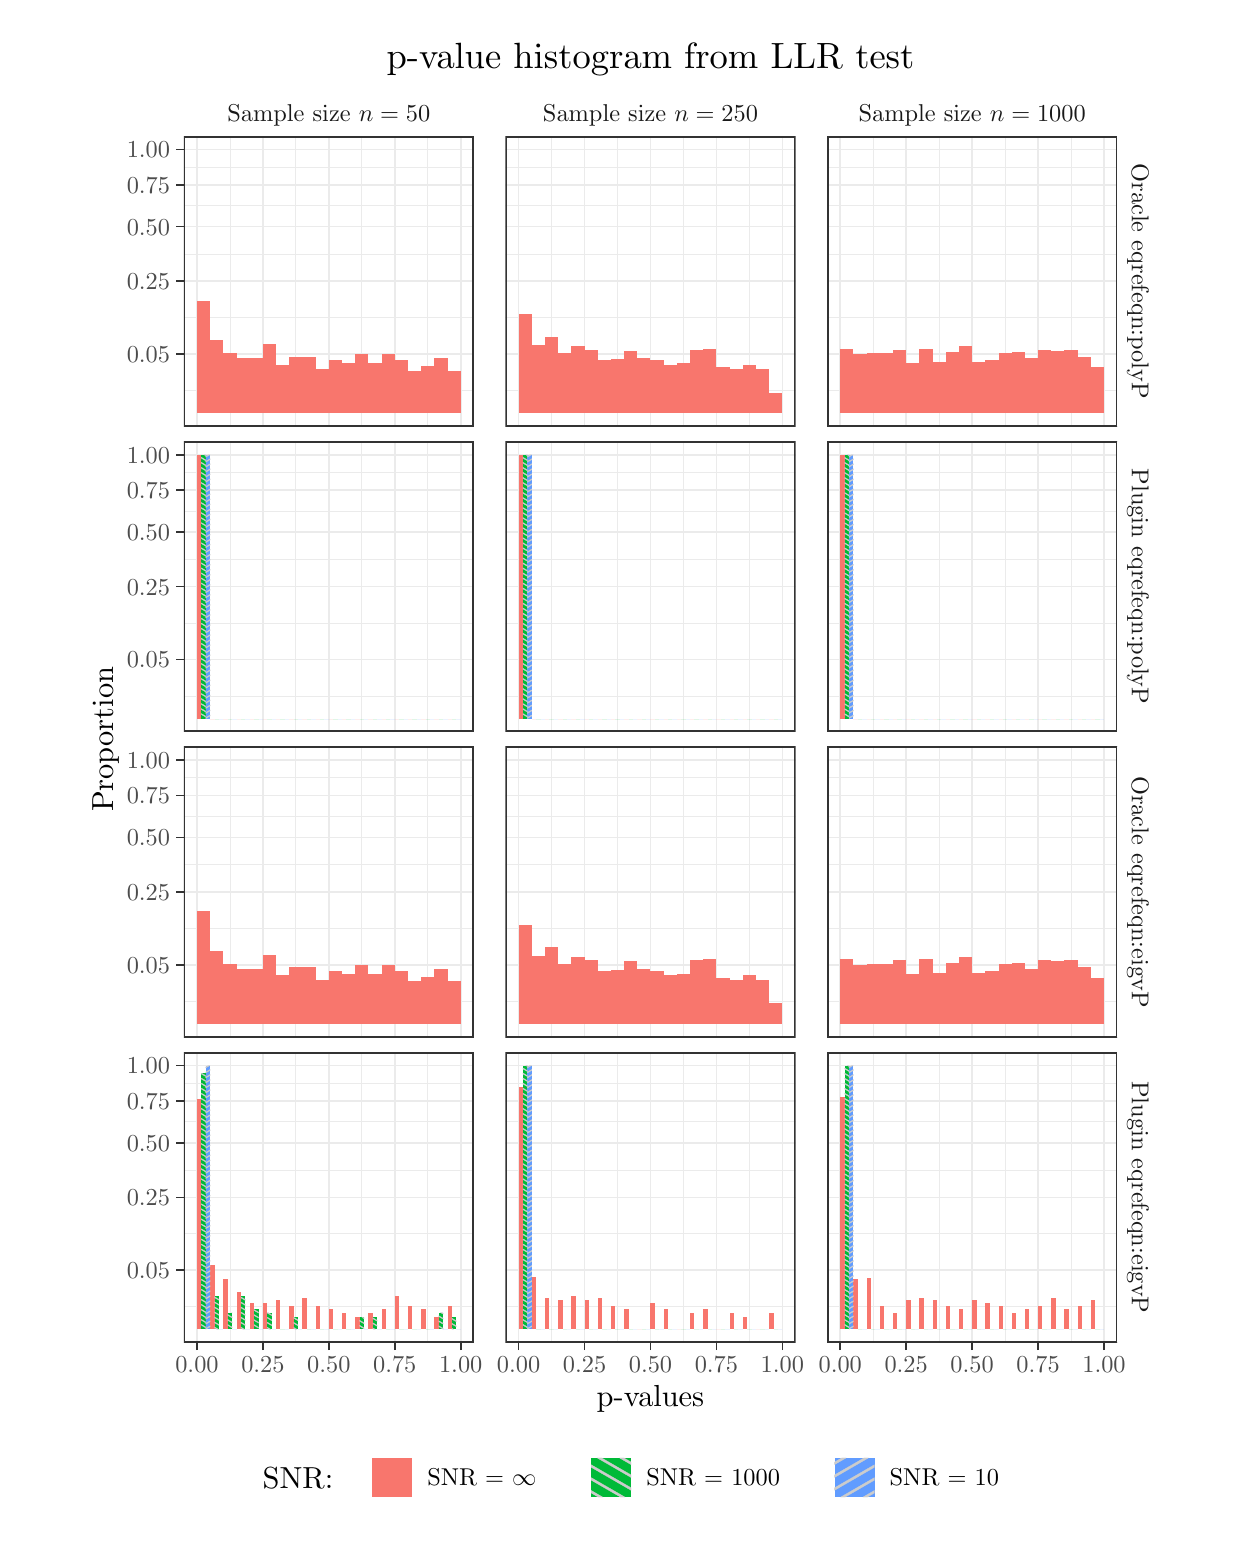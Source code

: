 % Created by tikzDevice version 0.12.3.1 on 2022-11-17 09:55:44
% !TEX encoding = UTF-8 Unicode
\begin{tikzpicture}[x=1pt,y=1pt]
\definecolor{fillColor}{RGB}{255,255,255}
\path[use as bounding box,fill=fillColor,fill opacity=0.00] (0,0) rectangle (433.62,542.02);
\begin{scope}
\path[clip] ( 17.85,  0.00) rectangle (415.77,542.02);
\definecolor{drawColor}{RGB}{255,255,255}
\definecolor{fillColor}{RGB}{255,255,255}

\path[draw=drawColor,line width= 0.6pt,line join=round,line cap=round,fill=fillColor] ( 17.85,  0.00) rectangle (415.77,542.02);
\end{scope}
\begin{scope}
\path[clip] ( 56.40,397.95) rectangle (161.25,502.80);
\definecolor{fillColor}{RGB}{255,255,255}

\path[fill=fillColor] ( 56.40,397.95) rectangle (161.25,502.80);
\definecolor{drawColor}{gray}{0.92}

\path[draw=drawColor,line width= 0.3pt,line join=round] ( 56.40,410.86) --
	(161.25,410.86);

\path[draw=drawColor,line width= 0.3pt,line join=round] ( 56.40,437.20) --
	(161.25,437.20);

\path[draw=drawColor,line width= 0.3pt,line join=round] ( 56.40,460.24) --
	(161.25,460.24);

\path[draw=drawColor,line width= 0.3pt,line join=round] ( 56.40,477.69) --
	(161.25,477.69);

\path[draw=drawColor,line width= 0.3pt,line join=round] ( 56.40,491.65) --
	(161.25,491.65);

\path[draw=drawColor,line width= 0.3pt,line join=round] ( 73.08,397.95) --
	( 73.08,502.80);

\path[draw=drawColor,line width= 0.3pt,line join=round] ( 96.91,397.95) --
	( 96.91,502.80);

\path[draw=drawColor,line width= 0.3pt,line join=round] (120.74,397.95) --
	(120.74,502.80);

\path[draw=drawColor,line width= 0.3pt,line join=round] (144.57,397.95) --
	(144.57,502.80);

\path[draw=drawColor,line width= 0.6pt,line join=round] ( 56.40,424.03) --
	(161.25,424.03);

\path[draw=drawColor,line width= 0.6pt,line join=round] ( 56.40,450.37) --
	(161.25,450.37);

\path[draw=drawColor,line width= 0.6pt,line join=round] ( 56.40,470.11) --
	(161.25,470.11);

\path[draw=drawColor,line width= 0.6pt,line join=round] ( 56.40,485.26) --
	(161.25,485.26);

\path[draw=drawColor,line width= 0.6pt,line join=round] ( 56.40,498.03) --
	(161.25,498.03);

\path[draw=drawColor,line width= 0.6pt,line join=round] ( 61.17,397.95) --
	( 61.17,502.80);

\path[draw=drawColor,line width= 0.6pt,line join=round] ( 85.00,397.95) --
	( 85.00,502.80);

\path[draw=drawColor,line width= 0.6pt,line join=round] (108.82,397.95) --
	(108.82,502.80);

\path[draw=drawColor,line width= 0.6pt,line join=round] (132.65,397.95) --
	(132.65,502.80);

\path[draw=drawColor,line width= 0.6pt,line join=round] (156.48,397.95) --
	(156.48,502.80);
\definecolor{fillColor}{RGB}{248,118,109}

\path[fill=fillColor] ( 61.17,402.72) rectangle ( 65.93,443.38);

\path[fill=fillColor] ( 65.93,402.72) rectangle ( 70.70,428.99);

\path[fill=fillColor] ( 70.70,402.72) rectangle ( 75.46,424.45);

\path[fill=fillColor] ( 75.46,402.72) rectangle ( 80.23,422.71);

\path[fill=fillColor] ( 80.23,402.72) rectangle ( 85.00,422.71);

\path[fill=fillColor] ( 85.00,402.72) rectangle ( 89.76,427.57);

\path[fill=fillColor] ( 89.76,402.72) rectangle ( 94.53,420.29);

\path[fill=fillColor] ( 94.53,402.72) rectangle ( 99.29,423.16);

\path[fill=fillColor] ( 99.29,402.72) rectangle (104.06,423.16);

\path[fill=fillColor] (104.06,402.72) rectangle (108.82,418.67);

\path[fill=fillColor] (108.82,402.72) rectangle (113.59,421.78);

\path[fill=fillColor] (113.59,402.72) rectangle (118.36,420.80);

\path[fill=fillColor] (118.36,402.72) rectangle (123.12,424.03);

\path[fill=fillColor] (123.12,402.72) rectangle (127.89,420.80);

\path[fill=fillColor] (127.89,402.72) rectangle (132.65,424.03);

\path[fill=fillColor] (132.65,402.72) rectangle (137.42,421.78);

\path[fill=fillColor] (137.42,402.72) rectangle (142.18,418.09);

\path[fill=fillColor] (142.18,402.72) rectangle (146.95,419.77);

\path[fill=fillColor] (146.95,402.72) rectangle (151.72,422.71);

\path[fill=fillColor] (151.72,402.72) rectangle (156.48,418.09);

\path[] ( 61.17,402.72) rectangle ( 65.93,443.38);

\path[] ( 65.93,402.72) rectangle ( 70.70,428.99);

\path[] ( 70.70,402.72) rectangle ( 75.46,424.45);

\path[] ( 75.46,402.72) rectangle ( 80.23,422.71);

\path[] ( 80.23,402.72) rectangle ( 85.00,422.71);

\path[] ( 85.00,402.72) rectangle ( 89.76,427.57);

\path[] ( 89.76,402.72) rectangle ( 94.53,420.29);

\path[] ( 94.53,402.72) rectangle ( 99.29,423.16);

\path[] ( 99.29,402.72) rectangle (104.06,423.16);

\path[] (104.06,402.72) rectangle (108.82,418.67);

\path[] (108.82,402.72) rectangle (113.59,421.78);

\path[] (113.59,402.72) rectangle (118.36,420.80);

\path[] (118.36,402.72) rectangle (123.12,424.03);

\path[] (123.12,402.72) rectangle (127.89,420.80);

\path[] (127.89,402.72) rectangle (132.65,424.03);

\path[] (132.65,402.72) rectangle (137.42,421.78);

\path[] (137.42,402.72) rectangle (142.18,418.09);

\path[] (142.18,402.72) rectangle (146.95,419.77);

\path[] (146.95,402.72) rectangle (151.72,422.71);

\path[] (151.72,402.72) rectangle (156.48,418.09);
\definecolor{drawColor}{gray}{0.20}

\path[draw=drawColor,line width= 1.1pt,line join=round,line cap=round] ( 56.40,397.95) rectangle (161.25,502.80);
\end{scope}
\begin{scope}
\path[clip] ( 56.40,287.60) rectangle (161.25,392.45);
\definecolor{fillColor}{RGB}{255,255,255}

\path[fill=fillColor] ( 56.40,287.60) rectangle (161.25,392.45);
\definecolor{drawColor}{gray}{0.92}

\path[draw=drawColor,line width= 0.3pt,line join=round] ( 56.40,300.51) --
	(161.25,300.51);

\path[draw=drawColor,line width= 0.3pt,line join=round] ( 56.40,326.86) --
	(161.25,326.86);

\path[draw=drawColor,line width= 0.3pt,line join=round] ( 56.40,349.90) --
	(161.25,349.90);

\path[draw=drawColor,line width= 0.3pt,line join=round] ( 56.40,367.34) --
	(161.25,367.34);

\path[draw=drawColor,line width= 0.3pt,line join=round] ( 56.40,381.30) --
	(161.25,381.30);

\path[draw=drawColor,line width= 0.3pt,line join=round] ( 73.08,287.60) --
	( 73.08,392.45);

\path[draw=drawColor,line width= 0.3pt,line join=round] ( 96.91,287.60) --
	( 96.91,392.45);

\path[draw=drawColor,line width= 0.3pt,line join=round] (120.74,287.60) --
	(120.74,392.45);

\path[draw=drawColor,line width= 0.3pt,line join=round] (144.57,287.60) --
	(144.57,392.45);

\path[draw=drawColor,line width= 0.6pt,line join=round] ( 56.40,313.68) --
	(161.25,313.68);

\path[draw=drawColor,line width= 0.6pt,line join=round] ( 56.40,340.03) --
	(161.25,340.03);

\path[draw=drawColor,line width= 0.6pt,line join=round] ( 56.40,359.77) --
	(161.25,359.77);

\path[draw=drawColor,line width= 0.6pt,line join=round] ( 56.40,374.91) --
	(161.25,374.91);

\path[draw=drawColor,line width= 0.6pt,line join=round] ( 56.40,387.68) --
	(161.25,387.68);

\path[draw=drawColor,line width= 0.6pt,line join=round] ( 61.17,287.60) --
	( 61.17,392.45);

\path[draw=drawColor,line width= 0.6pt,line join=round] ( 85.00,287.60) --
	( 85.00,392.45);

\path[draw=drawColor,line width= 0.6pt,line join=round] (108.82,287.60) --
	(108.82,392.45);

\path[draw=drawColor,line width= 0.6pt,line join=round] (132.65,287.60) --
	(132.65,392.45);

\path[draw=drawColor,line width= 0.6pt,line join=round] (156.48,287.60) --
	(156.48,392.45);
\definecolor{fillColor}{RGB}{248,118,109}

\path[fill=fillColor] ( 61.17,292.37) rectangle ( 62.76,387.68);

\path[fill=fillColor] ( 65.93,292.37) rectangle ( 67.52,292.37);

\path[fill=fillColor] ( 70.70,292.37) rectangle ( 72.29,292.37);

\path[fill=fillColor] ( 75.46,292.37) rectangle ( 77.05,292.37);

\path[fill=fillColor] ( 80.23,292.37) rectangle ( 81.82,292.37);

\path[fill=fillColor] ( 85.00,292.37) rectangle ( 86.58,292.37);

\path[fill=fillColor] ( 89.76,292.37) rectangle ( 91.35,292.37);

\path[fill=fillColor] ( 94.53,292.37) rectangle ( 96.12,292.37);

\path[fill=fillColor] ( 99.29,292.37) rectangle (100.88,292.37);

\path[fill=fillColor] (104.06,292.37) rectangle (105.65,292.37);

\path[fill=fillColor] (108.82,292.37) rectangle (110.41,292.37);

\path[fill=fillColor] (113.59,292.37) rectangle (115.18,292.37);

\path[fill=fillColor] (118.36,292.37) rectangle (119.94,292.37);

\path[fill=fillColor] (123.12,292.37) rectangle (124.71,292.37);

\path[fill=fillColor] (127.89,292.37) rectangle (129.48,292.37);

\path[fill=fillColor] (132.65,292.37) rectangle (134.24,292.37);

\path[fill=fillColor] (137.42,292.37) rectangle (139.01,292.37);

\path[fill=fillColor] (142.18,292.37) rectangle (143.77,292.37);

\path[fill=fillColor] (146.95,292.37) rectangle (148.54,292.37);

\path[fill=fillColor] (151.72,292.37) rectangle (153.30,292.37);
\definecolor{fillColor}{RGB}{0,186,56}

\path[fill=fillColor] ( 62.76,292.37) rectangle ( 64.34,387.68);

\path[fill=fillColor] ( 67.52,292.37) rectangle ( 69.11,292.37);

\path[fill=fillColor] ( 72.29,292.37) rectangle ( 73.88,292.37);

\path[fill=fillColor] ( 77.05,292.37) rectangle ( 78.64,292.37);

\path[fill=fillColor] ( 81.82,292.37) rectangle ( 83.41,292.37);

\path[fill=fillColor] ( 86.58,292.37) rectangle ( 88.17,292.37);

\path[fill=fillColor] ( 91.35,292.37) rectangle ( 92.94,292.37);

\path[fill=fillColor] ( 96.12,292.37) rectangle ( 97.70,292.37);

\path[fill=fillColor] (100.88,292.37) rectangle (102.47,292.37);

\path[fill=fillColor] (105.65,292.37) rectangle (107.24,292.37);

\path[fill=fillColor] (110.41,292.37) rectangle (112.00,292.37);

\path[fill=fillColor] (115.18,292.37) rectangle (116.77,292.37);

\path[fill=fillColor] (119.94,292.37) rectangle (121.53,292.37);

\path[fill=fillColor] (124.71,292.37) rectangle (126.30,292.37);

\path[fill=fillColor] (129.48,292.37) rectangle (131.06,292.37);

\path[fill=fillColor] (134.24,292.37) rectangle (135.83,292.37);

\path[fill=fillColor] (139.01,292.37) rectangle (140.60,292.37);

\path[fill=fillColor] (143.77,292.37) rectangle (145.36,292.37);

\path[fill=fillColor] (148.54,292.37) rectangle (150.13,292.37);

\path[fill=fillColor] (153.30,292.37) rectangle (154.89,292.37);
\definecolor{fillColor}{RGB}{97,156,255}

\path[fill=fillColor] ( 64.34,292.37) rectangle ( 65.93,387.68);

\path[fill=fillColor] ( 69.11,292.37) rectangle ( 70.70,292.37);

\path[fill=fillColor] ( 73.88,292.37) rectangle ( 75.46,292.37);

\path[fill=fillColor] ( 78.64,292.37) rectangle ( 80.23,292.37);

\path[fill=fillColor] ( 83.41,292.37) rectangle ( 85.00,292.37);

\path[fill=fillColor] ( 88.17,292.37) rectangle ( 89.76,292.37);

\path[fill=fillColor] ( 92.94,292.37) rectangle ( 94.53,292.37);

\path[fill=fillColor] ( 97.70,292.37) rectangle ( 99.29,292.37);

\path[fill=fillColor] (102.47,292.37) rectangle (104.06,292.37);

\path[fill=fillColor] (107.24,292.37) rectangle (108.82,292.37);

\path[fill=fillColor] (112.00,292.37) rectangle (113.59,292.37);

\path[fill=fillColor] (116.77,292.37) rectangle (118.36,292.37);

\path[fill=fillColor] (121.53,292.37) rectangle (123.12,292.37);

\path[fill=fillColor] (126.30,292.37) rectangle (127.89,292.37);

\path[fill=fillColor] (131.06,292.37) rectangle (132.65,292.37);

\path[fill=fillColor] (135.83,292.37) rectangle (137.42,292.37);

\path[fill=fillColor] (140.60,292.37) rectangle (142.18,292.37);

\path[fill=fillColor] (145.36,292.37) rectangle (146.95,292.37);

\path[fill=fillColor] (150.13,292.37) rectangle (151.72,292.37);

\path[fill=fillColor] (154.89,292.37) rectangle (156.48,292.37);
\definecolor{drawColor}{gray}{0.80}
\definecolor{fillColor}{gray}{0.80}

\path[draw=drawColor,line width= 0.1pt,line join=round,line cap=rect,fill=fillColor] ( 64.34,293.25) --
	( 64.34,292.89) --
	( 62.76,293.80) --
	( 62.76,294.17) --
	( 64.34,293.25) --
	cycle;

\path[draw=drawColor,line width= 0.1pt,line join=round,line cap=rect,fill=fillColor] ( 64.34,295.07) --
	( 64.34,294.70) --
	( 62.76,295.62) --
	( 62.76,295.98) --
	( 64.34,295.07) --
	cycle;

\path[draw=drawColor,line width= 0.1pt,line join=round,line cap=rect,fill=fillColor] ( 64.34,296.88) --
	( 64.34,296.52) --
	( 62.76,297.44) --
	( 62.76,297.80) --
	( 64.34,296.88) --
	cycle;

\path[draw=drawColor,line width= 0.1pt,line join=round,line cap=rect,fill=fillColor] ( 64.34,298.70) --
	( 64.34,298.33) --
	( 62.76,299.25) --
	( 62.76,299.62) --
	( 64.34,298.70) --
	cycle;

\path[draw=drawColor,line width= 0.1pt,line join=round,line cap=rect,fill=fillColor] ( 64.34,300.51) --
	( 64.34,300.15) --
	( 62.76,301.07) --
	( 62.76,301.43) --
	( 64.34,300.51) --
	cycle;

\path[draw=drawColor,line width= 0.1pt,line join=round,line cap=rect,fill=fillColor] ( 64.34,302.33) --
	( 64.34,301.97) --
	( 62.76,302.88) --
	( 62.76,303.25) --
	( 64.34,302.33) --
	cycle;

\path[draw=drawColor,line width= 0.1pt,line join=round,line cap=rect,fill=fillColor] ( 64.34,304.15) --
	( 64.34,303.78) --
	( 62.76,304.70) --
	( 62.76,305.06) --
	( 64.34,304.15) --
	cycle;

\path[draw=drawColor,line width= 0.1pt,line join=round,line cap=rect,fill=fillColor] ( 64.34,305.96) --
	( 64.34,305.60) --
	( 62.76,306.52) --
	( 62.76,306.88) --
	( 64.34,305.96) --
	cycle;

\path[draw=drawColor,line width= 0.1pt,line join=round,line cap=rect,fill=fillColor] ( 64.34,307.78) --
	( 64.34,307.41) --
	( 62.76,308.33) --
	( 62.76,308.70) --
	( 64.34,307.78) --
	cycle;

\path[draw=drawColor,line width= 0.1pt,line join=round,line cap=rect,fill=fillColor] ( 64.34,309.59) --
	( 64.34,309.23) --
	( 62.76,310.15) --
	( 62.76,310.51) --
	( 64.34,309.59) --
	cycle;

\path[draw=drawColor,line width= 0.1pt,line join=round,line cap=rect,fill=fillColor] ( 64.34,311.41) --
	( 64.34,311.05) --
	( 62.76,311.96) --
	( 62.76,312.33) --
	( 64.34,311.41) --
	cycle;

\path[draw=drawColor,line width= 0.1pt,line join=round,line cap=rect,fill=fillColor] ( 64.34,313.23) --
	( 64.34,312.86) --
	( 62.76,313.78) --
	( 62.76,314.14) --
	( 64.34,313.23) --
	cycle;

\path[draw=drawColor,line width= 0.1pt,line join=round,line cap=rect,fill=fillColor] ( 64.34,315.04) --
	( 64.34,314.68) --
	( 62.76,315.60) --
	( 62.76,315.96) --
	( 64.34,315.04) --
	cycle;

\path[draw=drawColor,line width= 0.1pt,line join=round,line cap=rect,fill=fillColor] ( 64.34,316.86) --
	( 64.34,316.49) --
	( 62.76,317.41) --
	( 62.76,317.78) --
	( 64.34,316.86) --
	cycle;

\path[draw=drawColor,line width= 0.1pt,line join=round,line cap=rect,fill=fillColor] ( 64.34,318.67) --
	( 64.34,318.31) --
	( 62.76,319.23) --
	( 62.76,319.59) --
	( 64.34,318.67) --
	cycle;

\path[draw=drawColor,line width= 0.1pt,line join=round,line cap=rect,fill=fillColor] ( 64.34,320.49) --
	( 64.34,320.13) --
	( 62.76,321.04) --
	( 62.76,321.41) --
	( 64.34,320.49) --
	cycle;

\path[draw=drawColor,line width= 0.1pt,line join=round,line cap=rect,fill=fillColor] ( 64.34,322.31) --
	( 64.34,321.94) --
	( 62.76,322.86) --
	( 62.76,323.22) --
	( 64.34,322.31) --
	cycle;

\path[draw=drawColor,line width= 0.1pt,line join=round,line cap=rect,fill=fillColor] ( 64.34,324.12) --
	( 64.34,323.76) --
	( 62.76,324.68) --
	( 62.76,325.04) --
	( 64.34,324.12) --
	cycle;

\path[draw=drawColor,line width= 0.1pt,line join=round,line cap=rect,fill=fillColor] ( 64.34,325.94) --
	( 64.34,325.57) --
	( 62.76,326.49) --
	( 62.76,326.85) --
	( 64.34,325.94) --
	cycle;

\path[draw=drawColor,line width= 0.1pt,line join=round,line cap=rect,fill=fillColor] ( 64.34,327.75) --
	( 64.34,327.39) --
	( 62.76,328.31) --
	( 62.76,328.67) --
	( 64.34,327.75) --
	cycle;

\path[draw=drawColor,line width= 0.1pt,line join=round,line cap=rect,fill=fillColor] ( 64.34,329.57) --
	( 64.34,329.21) --
	( 62.76,330.12) --
	( 62.76,330.49) --
	( 64.34,329.57) --
	cycle;

\path[draw=drawColor,line width= 0.1pt,line join=round,line cap=rect,fill=fillColor] ( 64.34,331.39) --
	( 64.34,331.02) --
	( 62.76,331.94) --
	( 62.76,332.30) --
	( 64.34,331.39) --
	cycle;

\path[draw=drawColor,line width= 0.1pt,line join=round,line cap=rect,fill=fillColor] ( 64.34,333.20) --
	( 64.34,332.84) --
	( 62.76,333.76) --
	( 62.76,334.12) --
	( 64.34,333.20) --
	cycle;

\path[draw=drawColor,line width= 0.1pt,line join=round,line cap=rect,fill=fillColor] ( 64.34,335.02) --
	( 64.34,334.65) --
	( 62.76,335.57) --
	( 62.76,335.93) --
	( 64.34,335.02) --
	cycle;

\path[draw=drawColor,line width= 0.1pt,line join=round,line cap=rect,fill=fillColor] ( 64.34,336.83) --
	( 64.34,336.47) --
	( 62.76,337.39) --
	( 62.76,337.75) --
	( 64.34,336.83) --
	cycle;

\path[draw=drawColor,line width= 0.1pt,line join=round,line cap=rect,fill=fillColor] ( 64.34,338.65) --
	( 64.34,338.29) --
	( 62.76,339.20) --
	( 62.76,339.57) --
	( 64.34,338.65) --
	cycle;

\path[draw=drawColor,line width= 0.1pt,line join=round,line cap=rect,fill=fillColor] ( 64.34,340.47) --
	( 64.34,340.10) --
	( 62.76,341.02) --
	( 62.76,341.38) --
	( 64.34,340.47) --
	cycle;

\path[draw=drawColor,line width= 0.1pt,line join=round,line cap=rect,fill=fillColor] ( 64.34,342.28) --
	( 64.34,341.92) --
	( 62.76,342.84) --
	( 62.76,343.20) --
	( 64.34,342.28) --
	cycle;

\path[draw=drawColor,line width= 0.1pt,line join=round,line cap=rect,fill=fillColor] ( 64.34,344.10) --
	( 64.34,343.73) --
	( 62.76,344.65) --
	( 62.76,345.01) --
	( 64.34,344.10) --
	cycle;

\path[draw=drawColor,line width= 0.1pt,line join=round,line cap=rect,fill=fillColor] ( 64.34,345.91) --
	( 64.34,345.55) --
	( 62.76,346.47) --
	( 62.76,346.83) --
	( 64.34,345.91) --
	cycle;

\path[draw=drawColor,line width= 0.1pt,line join=round,line cap=rect,fill=fillColor] ( 64.34,347.73) --
	( 64.34,347.37) --
	( 62.76,348.28) --
	( 62.76,348.65) --
	( 64.34,347.73) --
	cycle;

\path[draw=drawColor,line width= 0.1pt,line join=round,line cap=rect,fill=fillColor] ( 64.34,349.55) --
	( 64.34,349.18) --
	( 62.76,350.10) --
	( 62.76,350.46) --
	( 64.34,349.55) --
	cycle;

\path[draw=drawColor,line width= 0.1pt,line join=round,line cap=rect,fill=fillColor] ( 64.34,351.36) --
	( 64.34,351.00) --
	( 62.76,351.92) --
	( 62.76,352.28) --
	( 64.34,351.36) --
	cycle;

\path[draw=drawColor,line width= 0.1pt,line join=round,line cap=rect,fill=fillColor] ( 64.34,353.18) --
	( 64.34,352.81) --
	( 62.76,353.73) --
	( 62.76,354.09) --
	( 64.34,353.18) --
	cycle;

\path[draw=drawColor,line width= 0.1pt,line join=round,line cap=rect,fill=fillColor] ( 64.34,354.99) --
	( 64.34,354.63) --
	( 62.76,355.55) --
	( 62.76,355.91) --
	( 64.34,354.99) --
	cycle;

\path[draw=drawColor,line width= 0.1pt,line join=round,line cap=rect,fill=fillColor] ( 64.34,356.81) --
	( 64.34,356.45) --
	( 62.76,357.36) --
	( 62.76,357.73) --
	( 64.34,356.81) --
	cycle;

\path[draw=drawColor,line width= 0.1pt,line join=round,line cap=rect,fill=fillColor] ( 64.34,358.63) --
	( 64.34,358.26) --
	( 62.76,359.18) --
	( 62.76,359.54) --
	( 64.34,358.63) --
	cycle;

\path[draw=drawColor,line width= 0.1pt,line join=round,line cap=rect,fill=fillColor] ( 64.34,360.44) --
	( 64.34,360.08) --
	( 62.76,361.00) --
	( 62.76,361.36) --
	( 64.34,360.44) --
	cycle;

\path[draw=drawColor,line width= 0.1pt,line join=round,line cap=rect,fill=fillColor] ( 64.34,362.26) --
	( 64.34,361.89) --
	( 62.76,362.81) --
	( 62.76,363.17) --
	( 64.34,362.26) --
	cycle;

\path[draw=drawColor,line width= 0.1pt,line join=round,line cap=rect,fill=fillColor] ( 64.34,364.07) --
	( 64.34,363.71) --
	( 62.76,364.63) --
	( 62.76,364.99) --
	( 64.34,364.07) --
	cycle;

\path[draw=drawColor,line width= 0.1pt,line join=round,line cap=rect,fill=fillColor] ( 64.34,365.89) --
	( 64.34,365.53) --
	( 62.76,366.44) --
	( 62.76,366.81) --
	( 64.34,365.89) --
	cycle;

\path[draw=drawColor,line width= 0.1pt,line join=round,line cap=rect,fill=fillColor] ( 64.34,367.71) --
	( 64.34,367.34) --
	( 62.76,368.26) --
	( 62.76,368.62) --
	( 64.34,367.71) --
	cycle;

\path[draw=drawColor,line width= 0.1pt,line join=round,line cap=rect,fill=fillColor] ( 64.34,369.52) --
	( 64.34,369.16) --
	( 62.76,370.08) --
	( 62.76,370.44) --
	( 64.34,369.52) --
	cycle;

\path[draw=drawColor,line width= 0.1pt,line join=round,line cap=rect,fill=fillColor] ( 64.34,371.34) --
	( 64.34,370.97) --
	( 62.76,371.89) --
	( 62.76,372.25) --
	( 64.34,371.34) --
	cycle;

\path[draw=drawColor,line width= 0.1pt,line join=round,line cap=rect,fill=fillColor] ( 64.34,373.15) --
	( 64.34,372.79) --
	( 62.76,373.71) --
	( 62.76,374.07) --
	( 64.34,373.15) --
	cycle;

\path[draw=drawColor,line width= 0.1pt,line join=round,line cap=rect,fill=fillColor] ( 64.34,374.97) --
	( 64.34,374.61) --
	( 62.76,375.52) --
	( 62.76,375.89) --
	( 64.34,374.97) --
	cycle;

\path[draw=drawColor,line width= 0.1pt,line join=round,line cap=rect,fill=fillColor] ( 64.34,376.79) --
	( 64.34,376.42) --
	( 62.76,377.34) --
	( 62.76,377.70) --
	( 64.34,376.79) --
	cycle;

\path[draw=drawColor,line width= 0.1pt,line join=round,line cap=rect,fill=fillColor] ( 64.34,378.60) --
	( 64.34,378.24) --
	( 62.76,379.16) --
	( 62.76,379.52) --
	( 64.34,378.60) --
	cycle;

\path[draw=drawColor,line width= 0.1pt,line join=round,line cap=rect,fill=fillColor] ( 64.34,380.42) --
	( 64.34,380.05) --
	( 62.76,380.97) --
	( 62.76,381.33) --
	( 64.34,380.42) --
	cycle;

\path[draw=drawColor,line width= 0.1pt,line join=round,line cap=rect,fill=fillColor] ( 64.34,382.23) --
	( 64.34,381.87) --
	( 62.76,382.79) --
	( 62.76,383.15) --
	( 64.34,382.23) --
	cycle;

\path[draw=drawColor,line width= 0.1pt,line join=round,line cap=rect,fill=fillColor] ( 64.34,384.05) --
	( 64.34,383.69) --
	( 62.76,384.60) --
	( 62.76,384.97) --
	( 64.34,384.05) --
	cycle;

\path[draw=drawColor,line width= 0.1pt,line join=round,line cap=rect,fill=fillColor] ( 64.34,385.87) --
	( 64.34,385.50) --
	( 62.76,386.42) --
	( 62.76,386.78) --
	( 64.34,385.87) --
	cycle;

\path[draw=drawColor,line width= 0.1pt,line join=round,line cap=rect,fill=fillColor] ( 64.34,387.68) --
	( 64.34,387.32) --
	( 63.71,387.68) --
	( 64.34,387.68) --
	( 64.34,387.68) --
	cycle;

\path[draw=drawColor,line width= 0.1pt,line join=round,line cap=rect,fill=fillColor] ( 65.93,293.65) --
	( 65.93,293.29) --
	( 64.34,292.37) --
	( 64.34,292.74) --
	( 65.93,293.65) --
	cycle;

\path[draw=drawColor,line width= 0.1pt,line join=round,line cap=rect,fill=fillColor] ( 65.93,295.47) --
	( 65.93,295.11) --
	( 64.34,294.19) --
	( 64.34,294.55) --
	( 65.93,295.47) --
	cycle;

\path[draw=drawColor,line width= 0.1pt,line join=round,line cap=rect,fill=fillColor] ( 65.93,297.29) --
	( 65.93,296.92) --
	( 64.34,296.01) --
	( 64.34,296.37) --
	( 65.93,297.29) --
	cycle;

\path[draw=drawColor,line width= 0.1pt,line join=round,line cap=rect,fill=fillColor] ( 65.93,299.10) --
	( 65.93,298.74) --
	( 64.34,297.82) --
	( 64.34,298.18) --
	( 65.93,299.10) --
	cycle;

\path[draw=drawColor,line width= 0.1pt,line join=round,line cap=rect,fill=fillColor] ( 65.93,300.92) --
	( 65.93,300.55) --
	( 64.34,299.64) --
	( 64.34,300.00) --
	( 65.93,300.92) --
	cycle;

\path[draw=drawColor,line width= 0.1pt,line join=round,line cap=rect,fill=fillColor] ( 65.93,302.73) --
	( 65.93,302.37) --
	( 64.34,301.45) --
	( 64.34,301.82) --
	( 65.93,302.73) --
	cycle;

\path[draw=drawColor,line width= 0.1pt,line join=round,line cap=rect,fill=fillColor] ( 65.93,304.55) --
	( 65.93,304.19) --
	( 64.34,303.27) --
	( 64.34,303.63) --
	( 65.93,304.55) --
	cycle;

\path[draw=drawColor,line width= 0.1pt,line join=round,line cap=rect,fill=fillColor] ( 65.93,306.37) --
	( 65.93,306.00) --
	( 64.34,305.09) --
	( 64.34,305.45) --
	( 65.93,306.37) --
	cycle;

\path[draw=drawColor,line width= 0.1pt,line join=round,line cap=rect,fill=fillColor] ( 65.93,308.18) --
	( 65.93,307.82) --
	( 64.34,306.90) --
	( 64.34,307.26) --
	( 65.93,308.18) --
	cycle;

\path[draw=drawColor,line width= 0.1pt,line join=round,line cap=rect,fill=fillColor] ( 65.93,310.00) --
	( 65.93,309.63) --
	( 64.34,308.72) --
	( 64.34,309.08) --
	( 65.93,310.00) --
	cycle;

\path[draw=drawColor,line width= 0.1pt,line join=round,line cap=rect,fill=fillColor] ( 65.93,311.81) --
	( 65.93,311.45) --
	( 64.34,310.53) --
	( 64.34,310.90) --
	( 65.93,311.81) --
	cycle;

\path[draw=drawColor,line width= 0.1pt,line join=round,line cap=rect,fill=fillColor] ( 65.93,313.63) --
	( 65.93,313.27) --
	( 64.34,312.35) --
	( 64.34,312.71) --
	( 65.93,313.63) --
	cycle;

\path[draw=drawColor,line width= 0.1pt,line join=round,line cap=rect,fill=fillColor] ( 65.93,315.45) --
	( 65.93,315.08) --
	( 64.34,314.17) --
	( 64.34,314.53) --
	( 65.93,315.45) --
	cycle;

\path[draw=drawColor,line width= 0.1pt,line join=round,line cap=rect,fill=fillColor] ( 65.93,317.26) --
	( 65.93,316.90) --
	( 64.34,315.98) --
	( 64.34,316.34) --
	( 65.93,317.26) --
	cycle;

\path[draw=drawColor,line width= 0.1pt,line join=round,line cap=rect,fill=fillColor] ( 65.93,319.08) --
	( 65.93,318.71) --
	( 64.34,317.80) --
	( 64.34,318.16) --
	( 65.93,319.08) --
	cycle;

\path[draw=drawColor,line width= 0.1pt,line join=round,line cap=rect,fill=fillColor] ( 65.93,320.89) --
	( 65.93,320.53) --
	( 64.34,319.61) --
	( 64.34,319.98) --
	( 65.93,320.89) --
	cycle;

\path[draw=drawColor,line width= 0.1pt,line join=round,line cap=rect,fill=fillColor] ( 65.93,322.71) --
	( 65.93,322.35) --
	( 64.34,321.43) --
	( 64.34,321.79) --
	( 65.93,322.71) --
	cycle;

\path[draw=drawColor,line width= 0.1pt,line join=round,line cap=rect,fill=fillColor] ( 65.93,324.53) --
	( 65.93,324.16) --
	( 64.34,323.24) --
	( 64.34,323.61) --
	( 65.93,324.53) --
	cycle;

\path[draw=drawColor,line width= 0.1pt,line join=round,line cap=rect,fill=fillColor] ( 65.93,326.34) --
	( 65.93,325.98) --
	( 64.34,325.06) --
	( 64.34,325.42) --
	( 65.93,326.34) --
	cycle;

\path[draw=drawColor,line width= 0.1pt,line join=round,line cap=rect,fill=fillColor] ( 65.93,328.16) --
	( 65.93,327.79) --
	( 64.34,326.88) --
	( 64.34,327.24) --
	( 65.93,328.16) --
	cycle;

\path[draw=drawColor,line width= 0.1pt,line join=round,line cap=rect,fill=fillColor] ( 65.93,329.97) --
	( 65.93,329.61) --
	( 64.34,328.69) --
	( 64.34,329.06) --
	( 65.93,329.97) --
	cycle;

\path[draw=drawColor,line width= 0.1pt,line join=round,line cap=rect,fill=fillColor] ( 65.93,331.79) --
	( 65.93,331.43) --
	( 64.34,330.51) --
	( 64.34,330.87) --
	( 65.93,331.79) --
	cycle;

\path[draw=drawColor,line width= 0.1pt,line join=round,line cap=rect,fill=fillColor] ( 65.93,333.61) --
	( 65.93,333.24) --
	( 64.34,332.32) --
	( 64.34,332.69) --
	( 65.93,333.61) --
	cycle;

\path[draw=drawColor,line width= 0.1pt,line join=round,line cap=rect,fill=fillColor] ( 65.93,335.42) --
	( 65.93,335.06) --
	( 64.34,334.14) --
	( 64.34,334.50) --
	( 65.93,335.42) --
	cycle;

\path[draw=drawColor,line width= 0.1pt,line join=round,line cap=rect,fill=fillColor] ( 65.93,337.24) --
	( 65.93,336.87) --
	( 64.34,335.96) --
	( 64.34,336.32) --
	( 65.93,337.24) --
	cycle;

\path[draw=drawColor,line width= 0.1pt,line join=round,line cap=rect,fill=fillColor] ( 65.93,339.05) --
	( 65.93,338.69) --
	( 64.34,337.77) --
	( 64.34,338.14) --
	( 65.93,339.05) --
	cycle;

\path[draw=drawColor,line width= 0.1pt,line join=round,line cap=rect,fill=fillColor] ( 65.93,340.87) --
	( 65.93,340.51) --
	( 64.34,339.59) --
	( 64.34,339.95) --
	( 65.93,340.87) --
	cycle;

\path[draw=drawColor,line width= 0.1pt,line join=round,line cap=rect,fill=fillColor] ( 65.93,342.69) --
	( 65.93,342.32) --
	( 64.34,341.40) --
	( 64.34,341.77) --
	( 65.93,342.69) --
	cycle;

\path[draw=drawColor,line width= 0.1pt,line join=round,line cap=rect,fill=fillColor] ( 65.93,344.50) --
	( 65.93,344.14) --
	( 64.34,343.22) --
	( 64.34,343.58) --
	( 65.93,344.50) --
	cycle;

\path[draw=drawColor,line width= 0.1pt,line join=round,line cap=rect,fill=fillColor] ( 65.93,346.32) --
	( 65.93,345.95) --
	( 64.34,345.04) --
	( 64.34,345.40) --
	( 65.93,346.32) --
	cycle;

\path[draw=drawColor,line width= 0.1pt,line join=round,line cap=rect,fill=fillColor] ( 65.93,348.13) --
	( 65.93,347.77) --
	( 64.34,346.85) --
	( 64.34,347.22) --
	( 65.93,348.13) --
	cycle;

\path[draw=drawColor,line width= 0.1pt,line join=round,line cap=rect,fill=fillColor] ( 65.93,349.95) --
	( 65.93,349.59) --
	( 64.34,348.67) --
	( 64.34,349.03) --
	( 65.93,349.95) --
	cycle;

\path[draw=drawColor,line width= 0.1pt,line join=round,line cap=rect,fill=fillColor] ( 65.93,351.77) --
	( 65.93,351.40) --
	( 64.34,350.48) --
	( 64.34,350.85) --
	( 65.93,351.77) --
	cycle;

\path[draw=drawColor,line width= 0.1pt,line join=round,line cap=rect,fill=fillColor] ( 65.93,353.58) --
	( 65.93,353.22) --
	( 64.34,352.30) --
	( 64.34,352.66) --
	( 65.93,353.58) --
	cycle;

\path[draw=drawColor,line width= 0.1pt,line join=round,line cap=rect,fill=fillColor] ( 65.93,355.40) --
	( 65.93,355.03) --
	( 64.34,354.12) --
	( 64.34,354.48) --
	( 65.93,355.40) --
	cycle;

\path[draw=drawColor,line width= 0.1pt,line join=round,line cap=rect,fill=fillColor] ( 65.93,357.21) --
	( 65.93,356.85) --
	( 64.34,355.93) --
	( 64.34,356.30) --
	( 65.93,357.21) --
	cycle;

\path[draw=drawColor,line width= 0.1pt,line join=round,line cap=rect,fill=fillColor] ( 65.93,359.03) --
	( 65.93,358.67) --
	( 64.34,357.75) --
	( 64.34,358.11) --
	( 65.93,359.03) --
	cycle;

\path[draw=drawColor,line width= 0.1pt,line join=round,line cap=rect,fill=fillColor] ( 65.93,360.85) --
	( 65.93,360.48) --
	( 64.34,359.56) --
	( 64.34,359.93) --
	( 65.93,360.85) --
	cycle;

\path[draw=drawColor,line width= 0.1pt,line join=round,line cap=rect,fill=fillColor] ( 65.93,362.66) --
	( 65.93,362.30) --
	( 64.34,361.38) --
	( 64.34,361.74) --
	( 65.93,362.66) --
	cycle;

\path[draw=drawColor,line width= 0.1pt,line join=round,line cap=rect,fill=fillColor] ( 65.93,364.48) --
	( 65.93,364.11) --
	( 64.34,363.20) --
	( 64.34,363.56) --
	( 65.93,364.48) --
	cycle;

\path[draw=drawColor,line width= 0.1pt,line join=round,line cap=rect,fill=fillColor] ( 65.93,366.29) --
	( 65.93,365.93) --
	( 64.34,365.01) --
	( 64.34,365.38) --
	( 65.93,366.29) --
	cycle;

\path[draw=drawColor,line width= 0.1pt,line join=round,line cap=rect,fill=fillColor] ( 65.93,368.11) --
	( 65.93,367.75) --
	( 64.34,366.83) --
	( 64.34,367.19) --
	( 65.93,368.11) --
	cycle;

\path[draw=drawColor,line width= 0.1pt,line join=round,line cap=rect,fill=fillColor] ( 65.93,369.93) --
	( 65.93,369.56) --
	( 64.34,368.64) --
	( 64.34,369.01) --
	( 65.93,369.93) --
	cycle;

\path[draw=drawColor,line width= 0.1pt,line join=round,line cap=rect,fill=fillColor] ( 65.93,371.74) --
	( 65.93,371.38) --
	( 64.34,370.46) --
	( 64.34,370.82) --
	( 65.93,371.74) --
	cycle;

\path[draw=drawColor,line width= 0.1pt,line join=round,line cap=rect,fill=fillColor] ( 65.93,373.56) --
	( 65.93,373.19) --
	( 64.34,372.28) --
	( 64.34,372.64) --
	( 65.93,373.56) --
	cycle;

\path[draw=drawColor,line width= 0.1pt,line join=round,line cap=rect,fill=fillColor] ( 65.93,375.37) --
	( 65.93,375.01) --
	( 64.34,374.09) --
	( 64.34,374.46) --
	( 65.93,375.37) --
	cycle;

\path[draw=drawColor,line width= 0.1pt,line join=round,line cap=rect,fill=fillColor] ( 65.93,377.19) --
	( 65.93,376.83) --
	( 64.34,375.91) --
	( 64.34,376.27) --
	( 65.93,377.19) --
	cycle;

\path[draw=drawColor,line width= 0.1pt,line join=round,line cap=rect,fill=fillColor] ( 65.93,379.00) --
	( 65.93,378.64) --
	( 64.34,377.72) --
	( 64.34,378.09) --
	( 65.93,379.00) --
	cycle;

\path[draw=drawColor,line width= 0.1pt,line join=round,line cap=rect,fill=fillColor] ( 65.93,380.82) --
	( 65.93,380.46) --
	( 64.34,379.54) --
	( 64.34,379.90) --
	( 65.93,380.82) --
	cycle;

\path[draw=drawColor,line width= 0.1pt,line join=round,line cap=rect,fill=fillColor] ( 65.93,382.64) --
	( 65.93,382.27) --
	( 64.34,381.36) --
	( 64.34,381.72) --
	( 65.93,382.64) --
	cycle;

\path[draw=drawColor,line width= 0.1pt,line join=round,line cap=rect,fill=fillColor] ( 65.93,384.45) --
	( 65.93,384.09) --
	( 64.34,383.17) --
	( 64.34,383.54) --
	( 65.93,384.45) --
	cycle;

\path[draw=drawColor,line width= 0.1pt,line join=round,line cap=rect,fill=fillColor] ( 65.93,386.27) --
	( 65.93,385.91) --
	( 64.34,384.99) --
	( 64.34,385.35) --
	( 65.93,386.27) --
	cycle;

\path[draw=drawColor,line width= 0.1pt,line join=round,line cap=rect,fill=fillColor] ( 65.24,387.68) --
	( 65.87,387.68) --
	( 64.34,386.80) --
	( 64.34,387.17) --
	( 65.24,387.68) --
	cycle;

\path[] ( 61.17,292.37) rectangle ( 62.76,387.68);

\path[] ( 65.93,292.37) rectangle ( 67.52,292.37);

\path[] ( 70.70,292.37) rectangle ( 72.29,292.37);

\path[] ( 75.46,292.37) rectangle ( 77.05,292.37);

\path[] ( 80.23,292.37) rectangle ( 81.82,292.37);

\path[] ( 85.00,292.37) rectangle ( 86.58,292.37);

\path[] ( 89.76,292.37) rectangle ( 91.35,292.37);

\path[] ( 94.53,292.37) rectangle ( 96.12,292.37);

\path[] ( 99.29,292.37) rectangle (100.88,292.37);

\path[] (104.06,292.37) rectangle (105.65,292.37);

\path[] (108.82,292.37) rectangle (110.41,292.37);

\path[] (113.59,292.37) rectangle (115.18,292.37);

\path[] (118.36,292.37) rectangle (119.94,292.37);

\path[] (123.12,292.37) rectangle (124.71,292.37);

\path[] (127.89,292.37) rectangle (129.48,292.37);

\path[] (132.65,292.37) rectangle (134.24,292.37);

\path[] (137.42,292.37) rectangle (139.01,292.37);

\path[] (142.18,292.37) rectangle (143.77,292.37);

\path[] (146.95,292.37) rectangle (148.54,292.37);

\path[] (151.72,292.37) rectangle (153.30,292.37);

\path[] ( 62.76,292.37) rectangle ( 64.34,387.68);

\path[] ( 67.52,292.37) rectangle ( 69.11,292.37);

\path[] ( 72.29,292.37) rectangle ( 73.88,292.37);

\path[] ( 77.05,292.37) rectangle ( 78.64,292.37);

\path[] ( 81.82,292.37) rectangle ( 83.41,292.37);

\path[] ( 86.58,292.37) rectangle ( 88.17,292.37);

\path[] ( 91.35,292.37) rectangle ( 92.94,292.37);

\path[] ( 96.12,292.37) rectangle ( 97.70,292.37);

\path[] (100.88,292.37) rectangle (102.47,292.37);

\path[] (105.65,292.37) rectangle (107.24,292.37);

\path[] (110.41,292.37) rectangle (112.00,292.37);

\path[] (115.18,292.37) rectangle (116.77,292.37);

\path[] (119.94,292.37) rectangle (121.53,292.37);

\path[] (124.71,292.37) rectangle (126.30,292.37);

\path[] (129.48,292.37) rectangle (131.06,292.37);

\path[] (134.24,292.37) rectangle (135.83,292.37);

\path[] (139.01,292.37) rectangle (140.60,292.37);

\path[] (143.77,292.37) rectangle (145.36,292.37);

\path[] (148.54,292.37) rectangle (150.13,292.37);

\path[] (153.30,292.37) rectangle (154.89,292.37);

\path[] ( 64.34,292.37) rectangle ( 65.93,387.68);

\path[] ( 69.11,292.37) rectangle ( 70.70,292.37);

\path[] ( 73.88,292.37) rectangle ( 75.46,292.37);

\path[] ( 78.64,292.37) rectangle ( 80.23,292.37);

\path[] ( 83.41,292.37) rectangle ( 85.00,292.37);

\path[] ( 88.17,292.37) rectangle ( 89.76,292.37);

\path[] ( 92.94,292.37) rectangle ( 94.53,292.37);

\path[] ( 97.70,292.37) rectangle ( 99.29,292.37);

\path[] (102.47,292.37) rectangle (104.06,292.37);

\path[] (107.24,292.37) rectangle (108.82,292.37);

\path[] (112.00,292.37) rectangle (113.59,292.37);

\path[] (116.77,292.37) rectangle (118.36,292.37);

\path[] (121.53,292.37) rectangle (123.12,292.37);

\path[] (126.30,292.37) rectangle (127.89,292.37);

\path[] (131.06,292.37) rectangle (132.65,292.37);

\path[] (135.83,292.37) rectangle (137.42,292.37);

\path[] (140.60,292.37) rectangle (142.18,292.37);

\path[] (145.36,292.37) rectangle (146.95,292.37);

\path[] (150.13,292.37) rectangle (151.72,292.37);

\path[] (154.89,292.37) rectangle (156.48,292.37);
\definecolor{drawColor}{gray}{0.20}

\path[draw=drawColor,line width= 1.1pt,line join=round,line cap=round] ( 56.40,287.60) rectangle (161.25,392.45);
\end{scope}
\begin{scope}
\path[clip] ( 56.40,177.26) rectangle (161.25,282.10);
\definecolor{fillColor}{RGB}{255,255,255}

\path[fill=fillColor] ( 56.40,177.26) rectangle (161.25,282.10);
\definecolor{drawColor}{gray}{0.92}

\path[draw=drawColor,line width= 0.3pt,line join=round] ( 56.40,190.16) --
	(161.25,190.16);

\path[draw=drawColor,line width= 0.3pt,line join=round] ( 56.40,216.51) --
	(161.25,216.51);

\path[draw=drawColor,line width= 0.3pt,line join=round] ( 56.40,239.55) --
	(161.25,239.55);

\path[draw=drawColor,line width= 0.3pt,line join=round] ( 56.40,257.00) --
	(161.25,257.00);

\path[draw=drawColor,line width= 0.3pt,line join=round] ( 56.40,270.95) --
	(161.25,270.95);

\path[draw=drawColor,line width= 0.3pt,line join=round] ( 73.08,177.26) --
	( 73.08,282.10);

\path[draw=drawColor,line width= 0.3pt,line join=round] ( 96.91,177.26) --
	( 96.91,282.10);

\path[draw=drawColor,line width= 0.3pt,line join=round] (120.74,177.26) --
	(120.74,282.10);

\path[draw=drawColor,line width= 0.3pt,line join=round] (144.57,177.26) --
	(144.57,282.10);

\path[draw=drawColor,line width= 0.6pt,line join=round] ( 56.40,203.34) --
	(161.25,203.34);

\path[draw=drawColor,line width= 0.6pt,line join=round] ( 56.40,229.68) --
	(161.25,229.68);

\path[draw=drawColor,line width= 0.6pt,line join=round] ( 56.40,249.42) --
	(161.25,249.42);

\path[draw=drawColor,line width= 0.6pt,line join=round] ( 56.40,264.57) --
	(161.25,264.57);

\path[draw=drawColor,line width= 0.6pt,line join=round] ( 56.40,277.34) --
	(161.25,277.34);

\path[draw=drawColor,line width= 0.6pt,line join=round] ( 61.17,177.26) --
	( 61.17,282.10);

\path[draw=drawColor,line width= 0.6pt,line join=round] ( 85.00,177.26) --
	( 85.00,282.10);

\path[draw=drawColor,line width= 0.6pt,line join=round] (108.82,177.26) --
	(108.82,282.10);

\path[draw=drawColor,line width= 0.6pt,line join=round] (132.65,177.26) --
	(132.65,282.10);

\path[draw=drawColor,line width= 0.6pt,line join=round] (156.48,177.26) --
	(156.48,282.10);
\definecolor{fillColor}{RGB}{248,118,109}

\path[fill=fillColor] ( 61.17,182.02) rectangle ( 65.93,222.69);

\path[fill=fillColor] ( 65.93,182.02) rectangle ( 70.70,208.30);

\path[fill=fillColor] ( 70.70,182.02) rectangle ( 75.46,203.76);

\path[fill=fillColor] ( 75.46,182.02) rectangle ( 80.23,202.02);

\path[fill=fillColor] ( 80.23,182.02) rectangle ( 85.00,202.02);

\path[fill=fillColor] ( 85.00,182.02) rectangle ( 89.76,206.88);

\path[fill=fillColor] ( 89.76,182.02) rectangle ( 94.53,199.60);

\path[fill=fillColor] ( 94.53,182.02) rectangle ( 99.29,202.47);

\path[fill=fillColor] ( 99.29,182.02) rectangle (104.06,202.47);

\path[fill=fillColor] (104.06,182.02) rectangle (108.82,197.97);

\path[fill=fillColor] (108.82,182.02) rectangle (113.59,201.09);

\path[fill=fillColor] (113.59,182.02) rectangle (118.36,200.11);

\path[fill=fillColor] (118.36,182.02) rectangle (123.12,203.34);

\path[fill=fillColor] (123.12,182.02) rectangle (127.89,200.11);

\path[fill=fillColor] (127.89,182.02) rectangle (132.65,203.34);

\path[fill=fillColor] (132.65,182.02) rectangle (137.42,201.09);

\path[fill=fillColor] (137.42,182.02) rectangle (142.18,197.39);

\path[fill=fillColor] (142.18,182.02) rectangle (146.95,199.07);

\path[fill=fillColor] (146.95,182.02) rectangle (151.72,202.02);

\path[fill=fillColor] (151.72,182.02) rectangle (156.48,197.39);

\path[] ( 61.17,182.02) rectangle ( 65.93,222.69);

\path[] ( 65.93,182.02) rectangle ( 70.70,208.30);

\path[] ( 70.70,182.02) rectangle ( 75.46,203.76);

\path[] ( 75.46,182.02) rectangle ( 80.23,202.02);

\path[] ( 80.23,182.02) rectangle ( 85.00,202.02);

\path[] ( 85.00,182.02) rectangle ( 89.76,206.88);

\path[] ( 89.76,182.02) rectangle ( 94.53,199.60);

\path[] ( 94.53,182.02) rectangle ( 99.29,202.47);

\path[] ( 99.29,182.02) rectangle (104.06,202.47);

\path[] (104.06,182.02) rectangle (108.82,197.97);

\path[] (108.82,182.02) rectangle (113.59,201.09);

\path[] (113.59,182.02) rectangle (118.36,200.11);

\path[] (118.36,182.02) rectangle (123.12,203.34);

\path[] (123.12,182.02) rectangle (127.89,200.11);

\path[] (127.89,182.02) rectangle (132.65,203.34);

\path[] (132.65,182.02) rectangle (137.42,201.09);

\path[] (137.42,182.02) rectangle (142.18,197.39);

\path[] (142.18,182.02) rectangle (146.95,199.07);

\path[] (146.95,182.02) rectangle (151.72,202.02);

\path[] (151.72,182.02) rectangle (156.48,197.39);
\definecolor{drawColor}{gray}{0.20}

\path[draw=drawColor,line width= 1.1pt,line join=round,line cap=round] ( 56.40,177.26) rectangle (161.25,282.10);
\end{scope}
\begin{scope}
\path[clip] ( 56.40, 66.91) rectangle (161.25,171.76);
\definecolor{fillColor}{RGB}{255,255,255}

\path[fill=fillColor] ( 56.40, 66.91) rectangle (161.25,171.76);
\definecolor{drawColor}{gray}{0.92}

\path[draw=drawColor,line width= 0.3pt,line join=round] ( 56.40, 79.82) --
	(161.25, 79.82);

\path[draw=drawColor,line width= 0.3pt,line join=round] ( 56.40,106.16) --
	(161.25,106.16);

\path[draw=drawColor,line width= 0.3pt,line join=round] ( 56.40,129.21) --
	(161.25,129.21);

\path[draw=drawColor,line width= 0.3pt,line join=round] ( 56.40,146.65) --
	(161.25,146.65);

\path[draw=drawColor,line width= 0.3pt,line join=round] ( 56.40,160.61) --
	(161.25,160.61);

\path[draw=drawColor,line width= 0.3pt,line join=round] ( 73.08, 66.91) --
	( 73.08,171.76);

\path[draw=drawColor,line width= 0.3pt,line join=round] ( 96.91, 66.91) --
	( 96.91,171.76);

\path[draw=drawColor,line width= 0.3pt,line join=round] (120.74, 66.91) --
	(120.74,171.76);

\path[draw=drawColor,line width= 0.3pt,line join=round] (144.57, 66.91) --
	(144.57,171.76);

\path[draw=drawColor,line width= 0.6pt,line join=round] ( 56.40, 92.99) --
	(161.25, 92.99);

\path[draw=drawColor,line width= 0.6pt,line join=round] ( 56.40,119.34) --
	(161.25,119.34);

\path[draw=drawColor,line width= 0.6pt,line join=round] ( 56.40,139.08) --
	(161.25,139.08);

\path[draw=drawColor,line width= 0.6pt,line join=round] ( 56.40,154.22) --
	(161.25,154.22);

\path[draw=drawColor,line width= 0.6pt,line join=round] ( 56.40,166.99) --
	(161.25,166.99);

\path[draw=drawColor,line width= 0.6pt,line join=round] ( 61.17, 66.91) --
	( 61.17,171.76);

\path[draw=drawColor,line width= 0.6pt,line join=round] ( 85.00, 66.91) --
	( 85.00,171.76);

\path[draw=drawColor,line width= 0.6pt,line join=round] (108.82, 66.91) --
	(108.82,171.76);

\path[draw=drawColor,line width= 0.6pt,line join=round] (132.65, 66.91) --
	(132.65,171.76);

\path[draw=drawColor,line width= 0.6pt,line join=round] (156.48, 66.91) --
	(156.48,171.76);
\definecolor{fillColor}{RGB}{248,118,109}

\path[fill=fillColor] ( 61.17, 71.68) rectangle ( 62.76,154.77);

\path[fill=fillColor] ( 65.93, 71.68) rectangle ( 67.52, 95.03);

\path[fill=fillColor] ( 70.70, 71.68) rectangle ( 72.29, 89.76);

\path[fill=fillColor] ( 75.46, 71.68) rectangle ( 77.05, 85.16);

\path[fill=fillColor] ( 80.23, 71.68) rectangle ( 81.82, 81.21);

\path[fill=fillColor] ( 85.00, 71.68) rectangle ( 86.58, 81.21);

\path[fill=fillColor] ( 89.76, 71.68) rectangle ( 91.35, 82.12);

\path[fill=fillColor] ( 94.53, 71.68) rectangle ( 96.12, 80.20);

\path[fill=fillColor] ( 99.29, 71.68) rectangle (100.88, 82.96);

\path[fill=fillColor] (104.06, 71.68) rectangle (105.65, 80.20);

\path[fill=fillColor] (108.82, 71.68) rectangle (110.41, 79.06);

\path[fill=fillColor] (113.59, 71.68) rectangle (115.18, 77.71);

\path[fill=fillColor] (118.36, 71.68) rectangle (119.94, 75.94);

\path[fill=fillColor] (123.12, 71.68) rectangle (124.71, 77.71);

\path[fill=fillColor] (127.89, 71.68) rectangle (129.48, 79.06);

\path[fill=fillColor] (132.65, 71.68) rectangle (134.24, 83.73);

\path[fill=fillColor] (137.42, 71.68) rectangle (139.01, 80.20);

\path[fill=fillColor] (142.18, 71.68) rectangle (143.77, 79.06);

\path[fill=fillColor] (146.95, 71.68) rectangle (148.54, 75.94);

\path[fill=fillColor] (151.72, 71.68) rectangle (153.30, 80.20);
\definecolor{fillColor}{RGB}{0,186,56}

\path[fill=fillColor] ( 62.76, 71.68) rectangle ( 64.34,164.19);

\path[fill=fillColor] ( 67.52, 71.68) rectangle ( 69.11, 83.73);

\path[fill=fillColor] ( 72.29, 71.68) rectangle ( 73.88, 77.71);

\path[fill=fillColor] ( 77.05, 71.68) rectangle ( 78.64, 83.73);

\path[fill=fillColor] ( 81.82, 71.68) rectangle ( 83.41, 79.06);

\path[fill=fillColor] ( 86.58, 71.68) rectangle ( 88.17, 77.71);

\path[fill=fillColor] ( 91.35, 71.68) rectangle ( 92.94, 71.68);

\path[fill=fillColor] ( 96.12, 71.68) rectangle ( 97.70, 75.94);

\path[fill=fillColor] (100.88, 71.68) rectangle (102.47, 71.68);

\path[fill=fillColor] (105.65, 71.68) rectangle (107.24, 71.68);

\path[fill=fillColor] (110.41, 71.68) rectangle (112.00, 71.68);

\path[fill=fillColor] (115.18, 71.68) rectangle (116.77, 71.68);

\path[fill=fillColor] (119.94, 71.68) rectangle (121.53, 75.94);

\path[fill=fillColor] (124.71, 71.68) rectangle (126.30, 75.94);

\path[fill=fillColor] (129.48, 71.68) rectangle (131.06, 71.68);

\path[fill=fillColor] (134.24, 71.68) rectangle (135.83, 71.68);

\path[fill=fillColor] (139.01, 71.68) rectangle (140.60, 71.68);

\path[fill=fillColor] (143.77, 71.68) rectangle (145.36, 71.68);

\path[fill=fillColor] (148.54, 71.68) rectangle (150.13, 77.71);

\path[fill=fillColor] (153.30, 71.68) rectangle (154.89, 75.94);
\definecolor{fillColor}{RGB}{97,156,255}

\path[fill=fillColor] ( 64.34, 71.68) rectangle ( 65.93,166.99);

\path[fill=fillColor] ( 69.11, 71.68) rectangle ( 70.70, 71.68);

\path[fill=fillColor] ( 73.88, 71.68) rectangle ( 75.46, 71.68);

\path[fill=fillColor] ( 78.64, 71.68) rectangle ( 80.23, 71.68);

\path[fill=fillColor] ( 83.41, 71.68) rectangle ( 85.00, 71.68);

\path[fill=fillColor] ( 88.17, 71.68) rectangle ( 89.76, 71.68);

\path[fill=fillColor] ( 92.94, 71.68) rectangle ( 94.53, 71.68);

\path[fill=fillColor] ( 97.70, 71.68) rectangle ( 99.29, 71.68);

\path[fill=fillColor] (102.47, 71.68) rectangle (104.06, 71.68);

\path[fill=fillColor] (107.24, 71.68) rectangle (108.82, 71.68);

\path[fill=fillColor] (112.00, 71.68) rectangle (113.59, 71.68);

\path[fill=fillColor] (116.77, 71.68) rectangle (118.36, 71.68);

\path[fill=fillColor] (121.53, 71.68) rectangle (123.12, 71.68);

\path[fill=fillColor] (126.30, 71.68) rectangle (127.89, 71.68);

\path[fill=fillColor] (131.06, 71.68) rectangle (132.65, 71.68);

\path[fill=fillColor] (135.83, 71.68) rectangle (137.42, 71.68);

\path[fill=fillColor] (140.60, 71.68) rectangle (142.18, 71.68);

\path[fill=fillColor] (145.36, 71.68) rectangle (146.95, 71.68);

\path[fill=fillColor] (150.13, 71.68) rectangle (151.72, 71.68);

\path[fill=fillColor] (154.89, 71.68) rectangle (156.48, 71.68);
\definecolor{drawColor}{gray}{0.80}
\definecolor{fillColor}{gray}{0.80}

\path[draw=drawColor,line width= 0.1pt,line join=round,line cap=rect,fill=fillColor] ( 64.34, 72.56) --
	( 64.34, 72.19) --
	( 62.76, 73.11) --
	( 62.76, 73.48) --
	( 64.34, 72.56) --
	cycle;

\path[draw=drawColor,line width= 0.1pt,line join=round,line cap=rect,fill=fillColor] ( 64.34, 74.37) --
	( 64.34, 74.01) --
	( 62.76, 74.93) --
	( 62.76, 75.29) --
	( 64.34, 74.37) --
	cycle;

\path[draw=drawColor,line width= 0.1pt,line join=round,line cap=rect,fill=fillColor] ( 64.34, 76.19) --
	( 64.34, 75.83) --
	( 62.76, 76.74) --
	( 62.76, 77.11) --
	( 64.34, 76.19) --
	cycle;

\path[draw=drawColor,line width= 0.1pt,line join=round,line cap=rect,fill=fillColor] ( 64.34, 78.01) --
	( 64.34, 77.64) --
	( 62.76, 78.56) --
	( 62.76, 78.92) --
	( 64.34, 78.01) --
	cycle;

\path[draw=drawColor,line width= 0.1pt,line join=round,line cap=rect,fill=fillColor] ( 64.34, 79.82) --
	( 64.34, 79.46) --
	( 62.76, 80.38) --
	( 62.76, 80.74) --
	( 64.34, 79.82) --
	cycle;

\path[draw=drawColor,line width= 0.1pt,line join=round,line cap=rect,fill=fillColor] ( 64.34, 81.64) --
	( 64.34, 81.27) --
	( 62.76, 82.19) --
	( 62.76, 82.56) --
	( 64.34, 81.64) --
	cycle;

\path[draw=drawColor,line width= 0.1pt,line join=round,line cap=rect,fill=fillColor] ( 64.34, 83.45) --
	( 64.34, 83.09) --
	( 62.76, 84.01) --
	( 62.76, 84.37) --
	( 64.34, 83.45) --
	cycle;

\path[draw=drawColor,line width= 0.1pt,line join=round,line cap=rect,fill=fillColor] ( 64.34, 85.27) --
	( 64.34, 84.91) --
	( 62.76, 85.82) --
	( 62.76, 86.19) --
	( 64.34, 85.27) --
	cycle;

\path[draw=drawColor,line width= 0.1pt,line join=round,line cap=rect,fill=fillColor] ( 64.34, 87.09) --
	( 64.34, 86.72) --
	( 62.76, 87.64) --
	( 62.76, 88.00) --
	( 64.34, 87.09) --
	cycle;

\path[draw=drawColor,line width= 0.1pt,line join=round,line cap=rect,fill=fillColor] ( 64.34, 88.90) --
	( 64.34, 88.54) --
	( 62.76, 89.46) --
	( 62.76, 89.82) --
	( 64.34, 88.90) --
	cycle;

\path[draw=drawColor,line width= 0.1pt,line join=round,line cap=rect,fill=fillColor] ( 64.34, 90.72) --
	( 64.34, 90.35) --
	( 62.76, 91.27) --
	( 62.76, 91.63) --
	( 64.34, 90.72) --
	cycle;

\path[draw=drawColor,line width= 0.1pt,line join=round,line cap=rect,fill=fillColor] ( 64.34, 92.53) --
	( 64.34, 92.17) --
	( 62.76, 93.09) --
	( 62.76, 93.45) --
	( 64.34, 92.53) --
	cycle;

\path[draw=drawColor,line width= 0.1pt,line join=round,line cap=rect,fill=fillColor] ( 64.34, 94.35) --
	( 64.34, 93.99) --
	( 62.76, 94.90) --
	( 62.76, 95.27) --
	( 64.34, 94.35) --
	cycle;

\path[draw=drawColor,line width= 0.1pt,line join=round,line cap=rect,fill=fillColor] ( 64.34, 96.17) --
	( 64.34, 95.80) --
	( 62.76, 96.72) --
	( 62.76, 97.08) --
	( 64.34, 96.17) --
	cycle;

\path[draw=drawColor,line width= 0.1pt,line join=round,line cap=rect,fill=fillColor] ( 64.34, 97.98) --
	( 64.34, 97.62) --
	( 62.76, 98.54) --
	( 62.76, 98.90) --
	( 64.34, 97.98) --
	cycle;

\path[draw=drawColor,line width= 0.1pt,line join=round,line cap=rect,fill=fillColor] ( 64.34, 99.80) --
	( 64.34, 99.43) --
	( 62.76,100.35) --
	( 62.76,100.71) --
	( 64.34, 99.80) --
	cycle;

\path[draw=drawColor,line width= 0.1pt,line join=round,line cap=rect,fill=fillColor] ( 64.34,101.61) --
	( 64.34,101.25) --
	( 62.76,102.17) --
	( 62.76,102.53) --
	( 64.34,101.61) --
	cycle;

\path[draw=drawColor,line width= 0.1pt,line join=round,line cap=rect,fill=fillColor] ( 64.34,103.43) --
	( 64.34,103.07) --
	( 62.76,103.98) --
	( 62.76,104.35) --
	( 64.34,103.43) --
	cycle;

\path[draw=drawColor,line width= 0.1pt,line join=round,line cap=rect,fill=fillColor] ( 64.34,105.25) --
	( 64.34,104.88) --
	( 62.76,105.80) --
	( 62.76,106.16) --
	( 64.34,105.25) --
	cycle;

\path[draw=drawColor,line width= 0.1pt,line join=round,line cap=rect,fill=fillColor] ( 64.34,107.06) --
	( 64.34,106.70) --
	( 62.76,107.62) --
	( 62.76,107.98) --
	( 64.34,107.06) --
	cycle;

\path[draw=drawColor,line width= 0.1pt,line join=round,line cap=rect,fill=fillColor] ( 64.34,108.88) --
	( 64.34,108.51) --
	( 62.76,109.43) --
	( 62.76,109.79) --
	( 64.34,108.88) --
	cycle;

\path[draw=drawColor,line width= 0.1pt,line join=round,line cap=rect,fill=fillColor] ( 64.34,110.69) --
	( 64.34,110.33) --
	( 62.76,111.25) --
	( 62.76,111.61) --
	( 64.34,110.69) --
	cycle;

\path[draw=drawColor,line width= 0.1pt,line join=round,line cap=rect,fill=fillColor] ( 64.34,112.51) --
	( 64.34,112.15) --
	( 62.76,113.06) --
	( 62.76,113.43) --
	( 64.34,112.51) --
	cycle;

\path[draw=drawColor,line width= 0.1pt,line join=round,line cap=rect,fill=fillColor] ( 64.34,114.33) --
	( 64.34,113.96) --
	( 62.76,114.88) --
	( 62.76,115.24) --
	( 64.34,114.33) --
	cycle;

\path[draw=drawColor,line width= 0.1pt,line join=round,line cap=rect,fill=fillColor] ( 64.34,116.14) --
	( 64.34,115.78) --
	( 62.76,116.70) --
	( 62.76,117.06) --
	( 64.34,116.14) --
	cycle;

\path[draw=drawColor,line width= 0.1pt,line join=round,line cap=rect,fill=fillColor] ( 64.34,117.96) --
	( 64.34,117.59) --
	( 62.76,118.51) --
	( 62.76,118.87) --
	( 64.34,117.96) --
	cycle;

\path[draw=drawColor,line width= 0.1pt,line join=round,line cap=rect,fill=fillColor] ( 64.34,119.77) --
	( 64.34,119.41) --
	( 62.76,120.33) --
	( 62.76,120.69) --
	( 64.34,119.77) --
	cycle;

\path[draw=drawColor,line width= 0.1pt,line join=round,line cap=rect,fill=fillColor] ( 64.34,121.59) --
	( 64.34,121.23) --
	( 62.76,122.14) --
	( 62.76,122.51) --
	( 64.34,121.59) --
	cycle;

\path[draw=drawColor,line width= 0.1pt,line join=round,line cap=rect,fill=fillColor] ( 64.34,123.41) --
	( 64.34,123.04) --
	( 62.76,123.96) --
	( 62.76,124.32) --
	( 64.34,123.41) --
	cycle;

\path[draw=drawColor,line width= 0.1pt,line join=round,line cap=rect,fill=fillColor] ( 64.34,125.22) --
	( 64.34,124.86) --
	( 62.76,125.78) --
	( 62.76,126.14) --
	( 64.34,125.22) --
	cycle;

\path[draw=drawColor,line width= 0.1pt,line join=round,line cap=rect,fill=fillColor] ( 64.34,127.04) --
	( 64.34,126.67) --
	( 62.76,127.59) --
	( 62.76,127.95) --
	( 64.34,127.04) --
	cycle;

\path[draw=drawColor,line width= 0.1pt,line join=round,line cap=rect,fill=fillColor] ( 64.34,128.85) --
	( 64.34,128.49) --
	( 62.76,129.41) --
	( 62.76,129.77) --
	( 64.34,128.85) --
	cycle;

\path[draw=drawColor,line width= 0.1pt,line join=round,line cap=rect,fill=fillColor] ( 64.34,130.67) --
	( 64.34,130.31) --
	( 62.76,131.22) --
	( 62.76,131.59) --
	( 64.34,130.67) --
	cycle;

\path[draw=drawColor,line width= 0.1pt,line join=round,line cap=rect,fill=fillColor] ( 64.34,132.49) --
	( 64.34,132.12) --
	( 62.76,133.04) --
	( 62.76,133.40) --
	( 64.34,132.49) --
	cycle;

\path[draw=drawColor,line width= 0.1pt,line join=round,line cap=rect,fill=fillColor] ( 64.34,134.30) --
	( 64.34,133.94) --
	( 62.76,134.86) --
	( 62.76,135.22) --
	( 64.34,134.30) --
	cycle;

\path[draw=drawColor,line width= 0.1pt,line join=round,line cap=rect,fill=fillColor] ( 64.34,136.12) --
	( 64.34,135.75) --
	( 62.76,136.67) --
	( 62.76,137.03) --
	( 64.34,136.12) --
	cycle;

\path[draw=drawColor,line width= 0.1pt,line join=round,line cap=rect,fill=fillColor] ( 64.34,137.93) --
	( 64.34,137.57) --
	( 62.76,138.49) --
	( 62.76,138.85) --
	( 64.34,137.93) --
	cycle;

\path[draw=drawColor,line width= 0.1pt,line join=round,line cap=rect,fill=fillColor] ( 64.34,139.75) --
	( 64.34,139.39) --
	( 62.76,140.30) --
	( 62.76,140.67) --
	( 64.34,139.75) --
	cycle;

\path[draw=drawColor,line width= 0.1pt,line join=round,line cap=rect,fill=fillColor] ( 64.34,141.57) --
	( 64.34,141.20) --
	( 62.76,142.12) --
	( 62.76,142.48) --
	( 64.34,141.57) --
	cycle;

\path[draw=drawColor,line width= 0.1pt,line join=round,line cap=rect,fill=fillColor] ( 64.34,143.38) --
	( 64.34,143.02) --
	( 62.76,143.94) --
	( 62.76,144.30) --
	( 64.34,143.38) --
	cycle;

\path[draw=drawColor,line width= 0.1pt,line join=round,line cap=rect,fill=fillColor] ( 64.34,145.20) --
	( 64.34,144.83) --
	( 62.76,145.75) --
	( 62.76,146.11) --
	( 64.34,145.20) --
	cycle;

\path[draw=drawColor,line width= 0.1pt,line join=round,line cap=rect,fill=fillColor] ( 64.34,147.01) --
	( 64.34,146.65) --
	( 62.76,147.57) --
	( 62.76,147.93) --
	( 64.34,147.01) --
	cycle;

\path[draw=drawColor,line width= 0.1pt,line join=round,line cap=rect,fill=fillColor] ( 64.34,148.83) --
	( 64.34,148.47) --
	( 62.76,149.38) --
	( 62.76,149.75) --
	( 64.34,148.83) --
	cycle;

\path[draw=drawColor,line width= 0.1pt,line join=round,line cap=rect,fill=fillColor] ( 64.34,150.65) --
	( 64.34,150.28) --
	( 62.76,151.20) --
	( 62.76,151.56) --
	( 64.34,150.65) --
	cycle;

\path[draw=drawColor,line width= 0.1pt,line join=round,line cap=rect,fill=fillColor] ( 64.34,152.46) --
	( 64.34,152.10) --
	( 62.76,153.02) --
	( 62.76,153.38) --
	( 64.34,152.46) --
	cycle;

\path[draw=drawColor,line width= 0.1pt,line join=round,line cap=rect,fill=fillColor] ( 64.34,154.28) --
	( 64.34,153.91) --
	( 62.76,154.83) --
	( 62.76,155.19) --
	( 64.34,154.28) --
	cycle;

\path[draw=drawColor,line width= 0.1pt,line join=round,line cap=rect,fill=fillColor] ( 64.34,156.09) --
	( 64.34,155.73) --
	( 62.76,156.65) --
	( 62.76,157.01) --
	( 64.34,156.09) --
	cycle;

\path[draw=drawColor,line width= 0.1pt,line join=round,line cap=rect,fill=fillColor] ( 64.34,157.91) --
	( 64.34,157.55) --
	( 62.76,158.46) --
	( 62.76,158.83) --
	( 64.34,157.91) --
	cycle;

\path[draw=drawColor,line width= 0.1pt,line join=round,line cap=rect,fill=fillColor] ( 64.34,159.73) --
	( 64.34,159.36) --
	( 62.76,160.28) --
	( 62.76,160.64) --
	( 64.34,159.73) --
	cycle;

\path[draw=drawColor,line width= 0.1pt,line join=round,line cap=rect,fill=fillColor] ( 64.34,161.54) --
	( 64.34,161.18) --
	( 62.76,162.10) --
	( 62.76,162.46) --
	( 64.34,161.54) --
	cycle;

\path[draw=drawColor,line width= 0.1pt,line join=round,line cap=rect,fill=fillColor] ( 64.34,163.36) --
	( 64.34,162.99) --
	( 62.76,163.91) --
	( 62.76,164.19) --
	( 62.91,164.19) --
	( 64.34,163.36) --
	cycle;

\path[draw=drawColor,line width= 0.1pt,line join=round,line cap=rect,fill=fillColor] ( 69.01, 71.68) --
	( 68.39, 71.68) --
	( 67.52, 72.18) --
	( 67.52, 72.54) --
	( 69.01, 71.68) --
	cycle;

\path[draw=drawColor,line width= 0.1pt,line join=round,line cap=rect,fill=fillColor] ( 69.11, 73.44) --
	( 69.11, 73.08) --
	( 67.52, 73.99) --
	( 67.52, 74.36) --
	( 69.11, 73.44) --
	cycle;

\path[draw=drawColor,line width= 0.1pt,line join=round,line cap=rect,fill=fillColor] ( 69.11, 75.25) --
	( 69.11, 74.89) --
	( 67.52, 75.81) --
	( 67.52, 76.17) --
	( 69.11, 75.25) --
	cycle;

\path[draw=drawColor,line width= 0.1pt,line join=round,line cap=rect,fill=fillColor] ( 69.11, 77.07) --
	( 69.11, 76.71) --
	( 67.52, 77.62) --
	( 67.52, 77.99) --
	( 69.11, 77.07) --
	cycle;

\path[draw=drawColor,line width= 0.1pt,line join=round,line cap=rect,fill=fillColor] ( 69.11, 78.89) --
	( 69.11, 78.52) --
	( 67.52, 79.44) --
	( 67.52, 79.80) --
	( 69.11, 78.89) --
	cycle;

\path[draw=drawColor,line width= 0.1pt,line join=round,line cap=rect,fill=fillColor] ( 69.11, 80.70) --
	( 69.11, 80.34) --
	( 67.52, 81.26) --
	( 67.52, 81.62) --
	( 69.11, 80.70) --
	cycle;

\path[draw=drawColor,line width= 0.1pt,line join=round,line cap=rect,fill=fillColor] ( 69.11, 82.52) --
	( 69.11, 82.16) --
	( 67.52, 83.07) --
	( 67.52, 83.44) --
	( 69.11, 82.52) --
	cycle;

\path[draw=drawColor,line width= 0.1pt,line join=round,line cap=rect,fill=fillColor] ( 73.88, 72.50) --
	( 73.88, 72.14) --
	( 72.29, 73.06) --
	( 72.29, 73.42) --
	( 73.88, 72.50) --
	cycle;

\path[draw=drawColor,line width= 0.1pt,line join=round,line cap=rect,fill=fillColor] ( 73.88, 74.32) --
	( 73.88, 73.96) --
	( 72.29, 74.87) --
	( 72.29, 75.24) --
	( 73.88, 74.32) --
	cycle;

\path[draw=drawColor,line width= 0.1pt,line join=round,line cap=rect,fill=fillColor] ( 73.88, 76.13) --
	( 73.88, 75.77) --
	( 72.29, 76.69) --
	( 72.29, 77.05) --
	( 73.88, 76.13) --
	cycle;

\path[draw=drawColor,line width= 0.1pt,line join=round,line cap=rect,fill=fillColor] ( 73.67, 77.71) --
	( 73.88, 77.71) --
	( 73.88, 77.59) --
	( 73.67, 77.71) --
	cycle;

\path[draw=drawColor,line width= 0.1pt,line join=round,line cap=rect,fill=fillColor] ( 78.45, 71.68) --
	( 77.82, 71.68) --
	( 77.05, 72.12) --
	( 77.05, 72.48) --
	( 78.45, 71.68) --
	cycle;

\path[draw=drawColor,line width= 0.1pt,line join=round,line cap=rect,fill=fillColor] ( 78.64, 73.38) --
	( 78.64, 73.02) --
	( 77.05, 73.94) --
	( 77.05, 74.30) --
	( 78.64, 73.38) --
	cycle;

\path[draw=drawColor,line width= 0.1pt,line join=round,line cap=rect,fill=fillColor] ( 78.64, 75.20) --
	( 78.64, 74.84) --
	( 77.05, 75.75) --
	( 77.05, 76.12) --
	( 78.64, 75.20) --
	cycle;

\path[draw=drawColor,line width= 0.1pt,line join=round,line cap=rect,fill=fillColor] ( 78.64, 77.02) --
	( 78.64, 76.65) --
	( 77.05, 77.57) --
	( 77.05, 77.93) --
	( 78.64, 77.02) --
	cycle;

\path[draw=drawColor,line width= 0.1pt,line join=round,line cap=rect,fill=fillColor] ( 78.64, 78.83) --
	( 78.64, 78.47) --
	( 77.05, 79.39) --
	( 77.05, 79.75) --
	( 78.64, 78.83) --
	cycle;

\path[draw=drawColor,line width= 0.1pt,line join=round,line cap=rect,fill=fillColor] ( 78.64, 80.65) --
	( 78.64, 80.28) --
	( 77.05, 81.20) --
	( 77.05, 81.56) --
	( 78.64, 80.65) --
	cycle;

\path[draw=drawColor,line width= 0.1pt,line join=round,line cap=rect,fill=fillColor] ( 78.64, 82.46) --
	( 78.64, 82.10) --
	( 77.05, 83.02) --
	( 77.05, 83.38) --
	( 78.64, 82.46) --
	cycle;

\path[draw=drawColor,line width= 0.1pt,line join=round,line cap=rect,fill=fillColor] ( 83.41, 72.45) --
	( 83.41, 72.08) --
	( 81.82, 73.00) --
	( 81.82, 73.37) --
	( 83.41, 72.45) --
	cycle;

\path[draw=drawColor,line width= 0.1pt,line join=round,line cap=rect,fill=fillColor] ( 83.41, 74.26) --
	( 83.41, 73.90) --
	( 81.82, 74.82) --
	( 81.82, 75.18) --
	( 83.41, 74.26) --
	cycle;

\path[draw=drawColor,line width= 0.1pt,line join=round,line cap=rect,fill=fillColor] ( 83.41, 76.08) --
	( 83.41, 75.72) --
	( 81.82, 76.63) --
	( 81.82, 77.00) --
	( 83.41, 76.08) --
	cycle;

\path[draw=drawColor,line width= 0.1pt,line join=round,line cap=rect,fill=fillColor] ( 83.41, 77.90) --
	( 83.41, 77.53) --
	( 81.82, 78.45) --
	( 81.82, 78.81) --
	( 83.41, 77.90) --
	cycle;

\path[draw=drawColor,line width= 0.1pt,line join=round,line cap=rect,fill=fillColor] ( 87.89, 71.68) --
	( 87.26, 71.68) --
	( 86.58, 72.07) --
	( 86.58, 72.43) --
	( 87.89, 71.68) --
	cycle;

\path[draw=drawColor,line width= 0.1pt,line join=round,line cap=rect,fill=fillColor] ( 88.17, 73.33) --
	( 88.17, 72.97) --
	( 86.58, 73.88) --
	( 86.58, 74.25) --
	( 88.17, 73.33) --
	cycle;

\path[draw=drawColor,line width= 0.1pt,line join=round,line cap=rect,fill=fillColor] ( 88.17, 75.14) --
	( 88.17, 74.78) --
	( 86.58, 75.70) --
	( 86.58, 76.06) --
	( 88.17, 75.14) --
	cycle;

\path[draw=drawColor,line width= 0.1pt,line join=round,line cap=rect,fill=fillColor] ( 88.17, 76.96) --
	( 88.17, 76.60) --
	( 86.58, 77.51) --
	( 86.58, 77.71) --
	( 86.88, 77.71) --
	( 88.17, 76.96) --
	cycle;

\path[draw=drawColor,line width= 0.1pt,line join=round,line cap=rect,fill=fillColor] ( 97.32, 71.68) --
	( 96.69, 71.68) --
	( 96.12, 72.01) --
	( 96.12, 72.37) --
	( 97.32, 71.68) --
	cycle;

\path[draw=drawColor,line width= 0.1pt,line join=round,line cap=rect,fill=fillColor] ( 97.70, 73.27) --
	( 97.70, 72.91) --
	( 96.12, 73.83) --
	( 96.12, 74.19) --
	( 97.70, 73.27) --
	cycle;

\path[draw=drawColor,line width= 0.1pt,line join=round,line cap=rect,fill=fillColor] ( 97.70, 75.09) --
	( 97.70, 74.73) --
	( 96.12, 75.64) --
	( 96.12, 75.94) --
	( 96.23, 75.94) --
	( 97.70, 75.09) --
	cycle;

\path[draw=drawColor,line width= 0.1pt,line join=round,line cap=rect,fill=fillColor] (121.53, 72.23) --
	(121.53, 71.86) --
	(119.94, 72.78) --
	(119.94, 73.14) --
	(121.53, 72.23) --
	cycle;

\path[draw=drawColor,line width= 0.1pt,line join=round,line cap=rect,fill=fillColor] (121.53, 74.04) --
	(121.53, 73.68) --
	(119.94, 74.60) --
	(119.94, 74.96) --
	(121.53, 74.04) --
	cycle;

\path[draw=drawColor,line width= 0.1pt,line join=round,line cap=rect,fill=fillColor] (121.53, 75.86) --
	(121.53, 75.50) --
	(120.76, 75.94) --
	(121.39, 75.94) --
	(121.53, 75.86) --
	cycle;

\path[draw=drawColor,line width= 0.1pt,line join=round,line cap=rect,fill=fillColor] (125.63, 71.68) --
	(125.00, 71.68) --
	(124.71, 71.85) --
	(124.71, 72.21) --
	(125.63, 71.68) --
	cycle;

\path[draw=drawColor,line width= 0.1pt,line join=round,line cap=rect,fill=fillColor] (126.30, 73.11) --
	(126.30, 72.75) --
	(124.71, 73.66) --
	(124.71, 74.03) --
	(126.30, 73.11) --
	cycle;

\path[draw=drawColor,line width= 0.1pt,line join=round,line cap=rect,fill=fillColor] (126.30, 74.92) --
	(126.30, 74.56) --
	(124.71, 75.48) --
	(124.71, 75.84) --
	(126.30, 74.92) --
	cycle;

\path[draw=drawColor,line width= 0.1pt,line join=round,line cap=rect,fill=fillColor] (150.13, 72.06) --
	(150.13, 71.70) --
	(148.54, 72.62) --
	(148.54, 72.98) --
	(150.13, 72.06) --
	cycle;

\path[draw=drawColor,line width= 0.1pt,line join=round,line cap=rect,fill=fillColor] (150.13, 73.88) --
	(150.13, 73.52) --
	(148.54, 74.43) --
	(148.54, 74.80) --
	(150.13, 73.88) --
	cycle;

\path[draw=drawColor,line width= 0.1pt,line join=round,line cap=rect,fill=fillColor] (150.13, 75.69) --
	(150.13, 75.33) --
	(148.54, 76.25) --
	(148.54, 76.61) --
	(150.13, 75.69) --
	cycle;

\path[draw=drawColor,line width= 0.1pt,line join=round,line cap=rect,fill=fillColor] (150.13, 77.51) --
	(150.13, 77.15) --
	(149.16, 77.71) --
	(149.79, 77.71) --
	(150.13, 77.51) --
	cycle;

\path[draw=drawColor,line width= 0.1pt,line join=round,line cap=rect,fill=fillColor] (153.94, 71.68) --
	(153.31, 71.68) --
	(153.30, 71.68) --
	(153.30, 72.04) --
	(153.94, 71.68) --
	cycle;

\path[draw=drawColor,line width= 0.1pt,line join=round,line cap=rect,fill=fillColor] (154.89, 72.94) --
	(154.89, 72.58) --
	(153.30, 73.50) --
	(153.30, 73.86) --
	(154.89, 72.94) --
	cycle;

\path[draw=drawColor,line width= 0.1pt,line join=round,line cap=rect,fill=fillColor] (154.89, 74.76) --
	(154.89, 74.40) --
	(153.30, 75.31) --
	(153.30, 75.68) --
	(154.89, 74.76) --
	cycle;

\path[draw=drawColor,line width= 0.1pt,line join=round,line cap=rect,fill=fillColor] ( 65.93, 72.96) --
	( 65.93, 72.60) --
	( 64.34, 71.68) --
	( 64.34, 72.04) --
	( 65.93, 72.96) --
	cycle;

\path[draw=drawColor,line width= 0.1pt,line join=round,line cap=rect,fill=fillColor] ( 65.93, 74.78) --
	( 65.93, 74.41) --
	( 64.34, 73.50) --
	( 64.34, 73.86) --
	( 65.93, 74.78) --
	cycle;

\path[draw=drawColor,line width= 0.1pt,line join=round,line cap=rect,fill=fillColor] ( 65.93, 76.59) --
	( 65.93, 76.23) --
	( 64.34, 75.31) --
	( 64.34, 75.68) --
	( 65.93, 76.59) --
	cycle;

\path[draw=drawColor,line width= 0.1pt,line join=round,line cap=rect,fill=fillColor] ( 65.93, 78.41) --
	( 65.93, 78.05) --
	( 64.34, 77.13) --
	( 64.34, 77.49) --
	( 65.93, 78.41) --
	cycle;

\path[draw=drawColor,line width= 0.1pt,line join=round,line cap=rect,fill=fillColor] ( 65.93, 80.23) --
	( 65.93, 79.86) --
	( 64.34, 78.95) --
	( 64.34, 79.31) --
	( 65.93, 80.23) --
	cycle;

\path[draw=drawColor,line width= 0.1pt,line join=round,line cap=rect,fill=fillColor] ( 65.93, 82.04) --
	( 65.93, 81.68) --
	( 64.34, 80.76) --
	( 64.34, 81.12) --
	( 65.93, 82.04) --
	cycle;

\path[draw=drawColor,line width= 0.1pt,line join=round,line cap=rect,fill=fillColor] ( 65.93, 83.86) --
	( 65.93, 83.49) --
	( 64.34, 82.58) --
	( 64.34, 82.94) --
	( 65.93, 83.86) --
	cycle;

\path[draw=drawColor,line width= 0.1pt,line join=round,line cap=rect,fill=fillColor] ( 65.93, 85.67) --
	( 65.93, 85.31) --
	( 64.34, 84.39) --
	( 64.34, 84.76) --
	( 65.93, 85.67) --
	cycle;

\path[draw=drawColor,line width= 0.1pt,line join=round,line cap=rect,fill=fillColor] ( 65.93, 87.49) --
	( 65.93, 87.13) --
	( 64.34, 86.21) --
	( 64.34, 86.57) --
	( 65.93, 87.49) --
	cycle;

\path[draw=drawColor,line width= 0.1pt,line join=round,line cap=rect,fill=fillColor] ( 65.93, 89.31) --
	( 65.93, 88.94) --
	( 64.34, 88.03) --
	( 64.34, 88.39) --
	( 65.93, 89.31) --
	cycle;

\path[draw=drawColor,line width= 0.1pt,line join=round,line cap=rect,fill=fillColor] ( 65.93, 91.12) --
	( 65.93, 90.76) --
	( 64.34, 89.84) --
	( 64.34, 90.20) --
	( 65.93, 91.12) --
	cycle;

\path[draw=drawColor,line width= 0.1pt,line join=round,line cap=rect,fill=fillColor] ( 65.93, 92.94) --
	( 65.93, 92.57) --
	( 64.34, 91.66) --
	( 64.34, 92.02) --
	( 65.93, 92.94) --
	cycle;

\path[draw=drawColor,line width= 0.1pt,line join=round,line cap=rect,fill=fillColor] ( 65.93, 94.75) --
	( 65.93, 94.39) --
	( 64.34, 93.47) --
	( 64.34, 93.84) --
	( 65.93, 94.75) --
	cycle;

\path[draw=drawColor,line width= 0.1pt,line join=round,line cap=rect,fill=fillColor] ( 65.93, 96.57) --
	( 65.93, 96.21) --
	( 64.34, 95.29) --
	( 64.34, 95.65) --
	( 65.93, 96.57) --
	cycle;

\path[draw=drawColor,line width= 0.1pt,line join=round,line cap=rect,fill=fillColor] ( 65.93, 98.39) --
	( 65.93, 98.02) --
	( 64.34, 97.10) --
	( 64.34, 97.47) --
	( 65.93, 98.39) --
	cycle;

\path[draw=drawColor,line width= 0.1pt,line join=round,line cap=rect,fill=fillColor] ( 65.93,100.20) --
	( 65.93, 99.84) --
	( 64.34, 98.92) --
	( 64.34, 99.28) --
	( 65.93,100.20) --
	cycle;

\path[draw=drawColor,line width= 0.1pt,line join=round,line cap=rect,fill=fillColor] ( 65.93,102.02) --
	( 65.93,101.65) --
	( 64.34,100.74) --
	( 64.34,101.10) --
	( 65.93,102.02) --
	cycle;

\path[draw=drawColor,line width= 0.1pt,line join=round,line cap=rect,fill=fillColor] ( 65.93,103.83) --
	( 65.93,103.47) --
	( 64.34,102.55) --
	( 64.34,102.92) --
	( 65.93,103.83) --
	cycle;

\path[draw=drawColor,line width= 0.1pt,line join=round,line cap=rect,fill=fillColor] ( 65.93,105.65) --
	( 65.93,105.29) --
	( 64.34,104.37) --
	( 64.34,104.73) --
	( 65.93,105.65) --
	cycle;

\path[draw=drawColor,line width= 0.1pt,line join=round,line cap=rect,fill=fillColor] ( 65.93,107.47) --
	( 65.93,107.10) --
	( 64.34,106.18) --
	( 64.34,106.55) --
	( 65.93,107.47) --
	cycle;

\path[draw=drawColor,line width= 0.1pt,line join=round,line cap=rect,fill=fillColor] ( 65.93,109.28) --
	( 65.93,108.92) --
	( 64.34,108.00) --
	( 64.34,108.36) --
	( 65.93,109.28) --
	cycle;

\path[draw=drawColor,line width= 0.1pt,line join=round,line cap=rect,fill=fillColor] ( 65.93,111.10) --
	( 65.93,110.73) --
	( 64.34,109.82) --
	( 64.34,110.18) --
	( 65.93,111.10) --
	cycle;

\path[draw=drawColor,line width= 0.1pt,line join=round,line cap=rect,fill=fillColor] ( 65.93,112.91) --
	( 65.93,112.55) --
	( 64.34,111.63) --
	( 64.34,112.00) --
	( 65.93,112.91) --
	cycle;

\path[draw=drawColor,line width= 0.1pt,line join=round,line cap=rect,fill=fillColor] ( 65.93,114.73) --
	( 65.93,114.37) --
	( 64.34,113.45) --
	( 64.34,113.81) --
	( 65.93,114.73) --
	cycle;

\path[draw=drawColor,line width= 0.1pt,line join=round,line cap=rect,fill=fillColor] ( 65.93,116.55) --
	( 65.93,116.18) --
	( 64.34,115.26) --
	( 64.34,115.63) --
	( 65.93,116.55) --
	cycle;

\path[draw=drawColor,line width= 0.1pt,line join=round,line cap=rect,fill=fillColor] ( 65.93,118.36) --
	( 65.93,118.00) --
	( 64.34,117.08) --
	( 64.34,117.44) --
	( 65.93,118.36) --
	cycle;

\path[draw=drawColor,line width= 0.1pt,line join=round,line cap=rect,fill=fillColor] ( 65.93,120.18) --
	( 65.93,119.81) --
	( 64.34,118.90) --
	( 64.34,119.26) --
	( 65.93,120.18) --
	cycle;

\path[draw=drawColor,line width= 0.1pt,line join=round,line cap=rect,fill=fillColor] ( 65.93,121.99) --
	( 65.93,121.63) --
	( 64.34,120.71) --
	( 64.34,121.08) --
	( 65.93,121.99) --
	cycle;

\path[draw=drawColor,line width= 0.1pt,line join=round,line cap=rect,fill=fillColor] ( 65.93,123.81) --
	( 65.93,123.45) --
	( 64.34,122.53) --
	( 64.34,122.89) --
	( 65.93,123.81) --
	cycle;

\path[draw=drawColor,line width= 0.1pt,line join=round,line cap=rect,fill=fillColor] ( 65.93,125.63) --
	( 65.93,125.26) --
	( 64.34,124.34) --
	( 64.34,124.71) --
	( 65.93,125.63) --
	cycle;

\path[draw=drawColor,line width= 0.1pt,line join=round,line cap=rect,fill=fillColor] ( 65.93,127.44) --
	( 65.93,127.08) --
	( 64.34,126.16) --
	( 64.34,126.52) --
	( 65.93,127.44) --
	cycle;

\path[draw=drawColor,line width= 0.1pt,line join=round,line cap=rect,fill=fillColor] ( 65.93,129.26) --
	( 65.93,128.89) --
	( 64.34,127.98) --
	( 64.34,128.34) --
	( 65.93,129.26) --
	cycle;

\path[draw=drawColor,line width= 0.1pt,line join=round,line cap=rect,fill=fillColor] ( 65.93,131.07) --
	( 65.93,130.71) --
	( 64.34,129.79) --
	( 64.34,130.16) --
	( 65.93,131.07) --
	cycle;

\path[draw=drawColor,line width= 0.1pt,line join=round,line cap=rect,fill=fillColor] ( 65.93,132.89) --
	( 65.93,132.53) --
	( 64.34,131.61) --
	( 64.34,131.97) --
	( 65.93,132.89) --
	cycle;

\path[draw=drawColor,line width= 0.1pt,line join=round,line cap=rect,fill=fillColor] ( 65.93,134.71) --
	( 65.93,134.34) --
	( 64.34,133.42) --
	( 64.34,133.79) --
	( 65.93,134.71) --
	cycle;

\path[draw=drawColor,line width= 0.1pt,line join=round,line cap=rect,fill=fillColor] ( 65.93,136.52) --
	( 65.93,136.16) --
	( 64.34,135.24) --
	( 64.34,135.60) --
	( 65.93,136.52) --
	cycle;

\path[draw=drawColor,line width= 0.1pt,line join=round,line cap=rect,fill=fillColor] ( 65.93,138.34) --
	( 65.93,137.97) --
	( 64.34,137.06) --
	( 64.34,137.42) --
	( 65.93,138.34) --
	cycle;

\path[draw=drawColor,line width= 0.1pt,line join=round,line cap=rect,fill=fillColor] ( 65.93,140.15) --
	( 65.93,139.79) --
	( 64.34,138.87) --
	( 64.34,139.24) --
	( 65.93,140.15) --
	cycle;

\path[draw=drawColor,line width= 0.1pt,line join=round,line cap=rect,fill=fillColor] ( 65.93,141.97) --
	( 65.93,141.61) --
	( 64.34,140.69) --
	( 64.34,141.05) --
	( 65.93,141.97) --
	cycle;

\path[draw=drawColor,line width= 0.1pt,line join=round,line cap=rect,fill=fillColor] ( 65.93,143.78) --
	( 65.93,143.42) --
	( 64.34,142.50) --
	( 64.34,142.87) --
	( 65.93,143.78) --
	cycle;

\path[draw=drawColor,line width= 0.1pt,line join=round,line cap=rect,fill=fillColor] ( 65.93,145.60) --
	( 65.93,145.24) --
	( 64.34,144.32) --
	( 64.34,144.68) --
	( 65.93,145.60) --
	cycle;

\path[draw=drawColor,line width= 0.1pt,line join=round,line cap=rect,fill=fillColor] ( 65.93,147.42) --
	( 65.93,147.05) --
	( 64.34,146.14) --
	( 64.34,146.50) --
	( 65.93,147.42) --
	cycle;

\path[draw=drawColor,line width= 0.1pt,line join=round,line cap=rect,fill=fillColor] ( 65.93,149.23) --
	( 65.93,148.87) --
	( 64.34,147.95) --
	( 64.34,148.32) --
	( 65.93,149.23) --
	cycle;

\path[draw=drawColor,line width= 0.1pt,line join=round,line cap=rect,fill=fillColor] ( 65.93,151.05) --
	( 65.93,150.69) --
	( 64.34,149.77) --
	( 64.34,150.13) --
	( 65.93,151.05) --
	cycle;

\path[draw=drawColor,line width= 0.1pt,line join=round,line cap=rect,fill=fillColor] ( 65.93,152.86) --
	( 65.93,152.50) --
	( 64.34,151.58) --
	( 64.34,151.95) --
	( 65.93,152.86) --
	cycle;

\path[draw=drawColor,line width= 0.1pt,line join=round,line cap=rect,fill=fillColor] ( 65.93,154.68) --
	( 65.93,154.32) --
	( 64.34,153.40) --
	( 64.34,153.76) --
	( 65.93,154.68) --
	cycle;

\path[draw=drawColor,line width= 0.1pt,line join=round,line cap=rect,fill=fillColor] ( 65.93,156.50) --
	( 65.93,156.13) --
	( 64.34,155.22) --
	( 64.34,155.58) --
	( 65.93,156.50) --
	cycle;

\path[draw=drawColor,line width= 0.1pt,line join=round,line cap=rect,fill=fillColor] ( 65.93,158.31) --
	( 65.93,157.95) --
	( 64.34,157.03) --
	( 64.34,157.40) --
	( 65.93,158.31) --
	cycle;

\path[draw=drawColor,line width= 0.1pt,line join=round,line cap=rect,fill=fillColor] ( 65.93,160.13) --
	( 65.93,159.77) --
	( 64.34,158.85) --
	( 64.34,159.21) --
	( 65.93,160.13) --
	cycle;

\path[draw=drawColor,line width= 0.1pt,line join=round,line cap=rect,fill=fillColor] ( 65.93,161.94) --
	( 65.93,161.58) --
	( 64.34,160.66) --
	( 64.34,161.03) --
	( 65.93,161.94) --
	cycle;

\path[draw=drawColor,line width= 0.1pt,line join=round,line cap=rect,fill=fillColor] ( 65.93,163.76) --
	( 65.93,163.40) --
	( 64.34,162.48) --
	( 64.34,162.84) --
	( 65.93,163.76) --
	cycle;

\path[draw=drawColor,line width= 0.1pt,line join=round,line cap=rect,fill=fillColor] ( 65.93,165.58) --
	( 65.93,165.21) --
	( 64.34,164.30) --
	( 64.34,164.66) --
	( 65.93,165.58) --
	cycle;

\path[draw=drawColor,line width= 0.1pt,line join=round,line cap=rect,fill=fillColor] ( 65.24,166.99) --
	( 65.87,166.99) --
	( 64.34,166.11) --
	( 64.34,166.48) --
	( 65.24,166.99) --
	cycle;

\path[] ( 61.17, 71.68) rectangle ( 62.76,154.77);

\path[] ( 65.93, 71.68) rectangle ( 67.52, 95.03);

\path[] ( 70.70, 71.68) rectangle ( 72.29, 89.76);

\path[] ( 75.46, 71.68) rectangle ( 77.05, 85.16);

\path[] ( 80.23, 71.68) rectangle ( 81.82, 81.21);

\path[] ( 85.00, 71.68) rectangle ( 86.58, 81.21);

\path[] ( 89.76, 71.68) rectangle ( 91.35, 82.12);

\path[] ( 94.53, 71.68) rectangle ( 96.12, 80.20);

\path[] ( 99.29, 71.68) rectangle (100.88, 82.96);

\path[] (104.06, 71.68) rectangle (105.65, 80.20);

\path[] (108.82, 71.68) rectangle (110.41, 79.06);

\path[] (113.59, 71.68) rectangle (115.18, 77.71);

\path[] (118.36, 71.68) rectangle (119.94, 75.94);

\path[] (123.12, 71.68) rectangle (124.71, 77.71);

\path[] (127.89, 71.68) rectangle (129.48, 79.06);

\path[] (132.65, 71.68) rectangle (134.24, 83.73);

\path[] (137.42, 71.68) rectangle (139.01, 80.20);

\path[] (142.18, 71.68) rectangle (143.77, 79.06);

\path[] (146.95, 71.68) rectangle (148.54, 75.94);

\path[] (151.72, 71.68) rectangle (153.30, 80.20);

\path[] ( 62.76, 71.68) rectangle ( 64.34,164.19);

\path[] ( 67.52, 71.68) rectangle ( 69.11, 83.73);

\path[] ( 72.29, 71.68) rectangle ( 73.88, 77.71);

\path[] ( 77.05, 71.68) rectangle ( 78.64, 83.73);

\path[] ( 81.82, 71.68) rectangle ( 83.41, 79.06);

\path[] ( 86.58, 71.68) rectangle ( 88.17, 77.71);

\path[] ( 91.35, 71.68) rectangle ( 92.94, 71.68);

\path[] ( 96.12, 71.68) rectangle ( 97.70, 75.94);

\path[] (100.88, 71.68) rectangle (102.47, 71.68);

\path[] (105.65, 71.68) rectangle (107.24, 71.68);

\path[] (110.41, 71.68) rectangle (112.00, 71.68);

\path[] (115.18, 71.68) rectangle (116.77, 71.68);

\path[] (119.94, 71.68) rectangle (121.53, 75.94);

\path[] (124.71, 71.68) rectangle (126.30, 75.94);

\path[] (129.48, 71.68) rectangle (131.06, 71.68);

\path[] (134.24, 71.68) rectangle (135.83, 71.68);

\path[] (139.01, 71.68) rectangle (140.60, 71.68);

\path[] (143.77, 71.68) rectangle (145.36, 71.68);

\path[] (148.54, 71.68) rectangle (150.13, 77.71);

\path[] (153.30, 71.68) rectangle (154.89, 75.94);

\path[] ( 64.34, 71.68) rectangle ( 65.93,166.99);

\path[] ( 69.11, 71.68) rectangle ( 70.70, 71.68);

\path[] ( 73.88, 71.68) rectangle ( 75.46, 71.68);

\path[] ( 78.64, 71.68) rectangle ( 80.23, 71.68);

\path[] ( 83.41, 71.68) rectangle ( 85.00, 71.68);

\path[] ( 88.17, 71.68) rectangle ( 89.76, 71.68);

\path[] ( 92.94, 71.68) rectangle ( 94.53, 71.68);

\path[] ( 97.70, 71.68) rectangle ( 99.29, 71.68);

\path[] (102.47, 71.68) rectangle (104.06, 71.68);

\path[] (107.24, 71.68) rectangle (108.82, 71.68);

\path[] (112.00, 71.68) rectangle (113.59, 71.68);

\path[] (116.77, 71.68) rectangle (118.36, 71.68);

\path[] (121.53, 71.68) rectangle (123.12, 71.68);

\path[] (126.30, 71.68) rectangle (127.89, 71.68);

\path[] (131.06, 71.68) rectangle (132.65, 71.68);

\path[] (135.83, 71.68) rectangle (137.42, 71.68);

\path[] (140.60, 71.68) rectangle (142.18, 71.68);

\path[] (145.36, 71.68) rectangle (146.95, 71.68);

\path[] (150.13, 71.68) rectangle (151.72, 71.68);

\path[] (154.89, 71.68) rectangle (156.48, 71.68);
\definecolor{drawColor}{gray}{0.20}

\path[draw=drawColor,line width= 1.1pt,line join=round,line cap=round] ( 56.40, 66.91) rectangle (161.25,171.76);
\end{scope}
\begin{scope}
\path[clip] (172.63,397.95) rectangle (277.47,502.80);
\definecolor{fillColor}{RGB}{255,255,255}

\path[fill=fillColor] (172.63,397.95) rectangle (277.47,502.80);
\definecolor{drawColor}{gray}{0.92}

\path[draw=drawColor,line width= 0.3pt,line join=round] (172.63,410.86) --
	(277.47,410.86);

\path[draw=drawColor,line width= 0.3pt,line join=round] (172.63,437.20) --
	(277.47,437.20);

\path[draw=drawColor,line width= 0.3pt,line join=round] (172.63,460.24) --
	(277.47,460.24);

\path[draw=drawColor,line width= 0.3pt,line join=round] (172.63,477.69) --
	(277.47,477.69);

\path[draw=drawColor,line width= 0.3pt,line join=round] (172.63,491.65) --
	(277.47,491.65);

\path[draw=drawColor,line width= 0.3pt,line join=round] (189.31,397.95) --
	(189.31,502.80);

\path[draw=drawColor,line width= 0.3pt,line join=round] (213.14,397.95) --
	(213.14,502.80);

\path[draw=drawColor,line width= 0.3pt,line join=round] (236.97,397.95) --
	(236.97,502.80);

\path[draw=drawColor,line width= 0.3pt,line join=round] (260.79,397.95) --
	(260.79,502.80);

\path[draw=drawColor,line width= 0.6pt,line join=round] (172.63,424.03) --
	(277.47,424.03);

\path[draw=drawColor,line width= 0.6pt,line join=round] (172.63,450.37) --
	(277.47,450.37);

\path[draw=drawColor,line width= 0.6pt,line join=round] (172.63,470.11) --
	(277.47,470.11);

\path[draw=drawColor,line width= 0.6pt,line join=round] (172.63,485.26) --
	(277.47,485.26);

\path[draw=drawColor,line width= 0.6pt,line join=round] (172.63,498.03) --
	(277.47,498.03);

\path[draw=drawColor,line width= 0.6pt,line join=round] (177.39,397.95) --
	(177.39,502.80);

\path[draw=drawColor,line width= 0.6pt,line join=round] (201.22,397.95) --
	(201.22,502.80);

\path[draw=drawColor,line width= 0.6pt,line join=round] (225.05,397.95) --
	(225.05,502.80);

\path[draw=drawColor,line width= 0.6pt,line join=round] (248.88,397.95) --
	(248.88,502.80);

\path[draw=drawColor,line width= 0.6pt,line join=round] (272.71,397.95) --
	(272.71,502.80);
\definecolor{fillColor}{RGB}{248,118,109}

\path[fill=fillColor] (177.39,402.72) rectangle (182.16,438.38);

\path[fill=fillColor] (182.16,402.72) rectangle (186.93,427.20);

\path[fill=fillColor] (186.93,402.72) rectangle (191.69,430.34);

\path[fill=fillColor] (191.69,402.72) rectangle (196.46,424.45);

\path[fill=fillColor] (196.46,402.72) rectangle (201.22,426.83);

\path[fill=fillColor] (201.22,402.72) rectangle (205.99,425.67);

\path[fill=fillColor] (205.99,402.72) rectangle (210.75,421.78);

\path[fill=fillColor] (210.75,402.72) rectangle (215.52,422.25);

\path[fill=fillColor] (215.52,402.72) rectangle (220.29,425.27);

\path[fill=fillColor] (220.29,402.72) rectangle (225.05,422.71);

\path[fill=fillColor] (225.05,402.72) rectangle (229.82,421.78);

\path[fill=fillColor] (229.82,402.72) rectangle (234.58,420.29);

\path[fill=fillColor] (234.58,402.72) rectangle (239.35,420.80);

\path[fill=fillColor] (239.35,402.72) rectangle (244.11,425.67);

\path[fill=fillColor] (244.11,402.72) rectangle (248.88,426.06);

\path[fill=fillColor] (248.88,402.72) rectangle (253.65,419.22);

\path[fill=fillColor] (253.65,402.72) rectangle (258.41,418.67);

\path[fill=fillColor] (258.41,402.72) rectangle (263.18,420.29);

\path[fill=fillColor] (263.18,402.72) rectangle (267.94,418.67);

\path[fill=fillColor] (267.94,402.72) rectangle (272.71,410.10);

\path[] (177.39,402.72) rectangle (182.16,438.38);

\path[] (182.16,402.72) rectangle (186.93,427.20);

\path[] (186.93,402.72) rectangle (191.69,430.34);

\path[] (191.69,402.72) rectangle (196.46,424.45);

\path[] (196.46,402.72) rectangle (201.22,426.83);

\path[] (201.22,402.72) rectangle (205.99,425.67);

\path[] (205.99,402.72) rectangle (210.75,421.78);

\path[] (210.75,402.72) rectangle (215.52,422.25);

\path[] (215.52,402.72) rectangle (220.29,425.27);

\path[] (220.29,402.72) rectangle (225.05,422.71);

\path[] (225.05,402.72) rectangle (229.82,421.78);

\path[] (229.82,402.72) rectangle (234.58,420.29);

\path[] (234.58,402.72) rectangle (239.35,420.80);

\path[] (239.35,402.72) rectangle (244.11,425.67);

\path[] (244.11,402.72) rectangle (248.88,426.06);

\path[] (248.88,402.72) rectangle (253.65,419.22);

\path[] (253.65,402.72) rectangle (258.41,418.67);

\path[] (258.41,402.72) rectangle (263.18,420.29);

\path[] (263.18,402.72) rectangle (267.94,418.67);

\path[] (267.94,402.72) rectangle (272.71,410.10);
\definecolor{drawColor}{gray}{0.20}

\path[draw=drawColor,line width= 1.1pt,line join=round,line cap=round] (172.63,397.95) rectangle (277.47,502.80);
\end{scope}
\begin{scope}
\path[clip] (172.63,287.60) rectangle (277.47,392.45);
\definecolor{fillColor}{RGB}{255,255,255}

\path[fill=fillColor] (172.63,287.60) rectangle (277.47,392.45);
\definecolor{drawColor}{gray}{0.92}

\path[draw=drawColor,line width= 0.3pt,line join=round] (172.63,300.51) --
	(277.47,300.51);

\path[draw=drawColor,line width= 0.3pt,line join=round] (172.63,326.86) --
	(277.47,326.86);

\path[draw=drawColor,line width= 0.3pt,line join=round] (172.63,349.90) --
	(277.47,349.90);

\path[draw=drawColor,line width= 0.3pt,line join=round] (172.63,367.34) --
	(277.47,367.34);

\path[draw=drawColor,line width= 0.3pt,line join=round] (172.63,381.30) --
	(277.47,381.30);

\path[draw=drawColor,line width= 0.3pt,line join=round] (189.31,287.60) --
	(189.31,392.45);

\path[draw=drawColor,line width= 0.3pt,line join=round] (213.14,287.60) --
	(213.14,392.45);

\path[draw=drawColor,line width= 0.3pt,line join=round] (236.97,287.60) --
	(236.97,392.45);

\path[draw=drawColor,line width= 0.3pt,line join=round] (260.79,287.60) --
	(260.79,392.45);

\path[draw=drawColor,line width= 0.6pt,line join=round] (172.63,313.68) --
	(277.47,313.68);

\path[draw=drawColor,line width= 0.6pt,line join=round] (172.63,340.03) --
	(277.47,340.03);

\path[draw=drawColor,line width= 0.6pt,line join=round] (172.63,359.77) --
	(277.47,359.77);

\path[draw=drawColor,line width= 0.6pt,line join=round] (172.63,374.91) --
	(277.47,374.91);

\path[draw=drawColor,line width= 0.6pt,line join=round] (172.63,387.68) --
	(277.47,387.68);

\path[draw=drawColor,line width= 0.6pt,line join=round] (177.39,287.60) --
	(177.39,392.45);

\path[draw=drawColor,line width= 0.6pt,line join=round] (201.22,287.60) --
	(201.22,392.45);

\path[draw=drawColor,line width= 0.6pt,line join=round] (225.05,287.60) --
	(225.05,392.45);

\path[draw=drawColor,line width= 0.6pt,line join=round] (248.88,287.60) --
	(248.88,392.45);

\path[draw=drawColor,line width= 0.6pt,line join=round] (272.71,287.60) --
	(272.71,392.45);
\definecolor{fillColor}{RGB}{248,118,109}

\path[fill=fillColor] (177.39,292.37) rectangle (178.98,387.68);

\path[fill=fillColor] (182.16,292.37) rectangle (183.75,292.37);

\path[fill=fillColor] (186.93,292.37) rectangle (188.51,292.37);

\path[fill=fillColor] (191.69,292.37) rectangle (193.28,292.37);

\path[fill=fillColor] (196.46,292.37) rectangle (198.05,292.37);

\path[fill=fillColor] (201.22,292.37) rectangle (202.81,292.37);

\path[fill=fillColor] (205.99,292.37) rectangle (207.58,292.37);

\path[fill=fillColor] (210.75,292.37) rectangle (212.34,292.37);

\path[fill=fillColor] (215.52,292.37) rectangle (217.11,292.37);

\path[fill=fillColor] (220.29,292.37) rectangle (221.87,292.37);

\path[fill=fillColor] (225.05,292.37) rectangle (226.64,292.37);

\path[fill=fillColor] (229.82,292.37) rectangle (231.41,292.37);

\path[fill=fillColor] (234.58,292.37) rectangle (236.17,292.37);

\path[fill=fillColor] (239.35,292.37) rectangle (240.94,292.37);

\path[fill=fillColor] (244.11,292.37) rectangle (245.70,292.37);

\path[fill=fillColor] (248.88,292.37) rectangle (250.47,292.37);

\path[fill=fillColor] (253.65,292.37) rectangle (255.23,292.37);

\path[fill=fillColor] (258.41,292.37) rectangle (260.00,292.37);

\path[fill=fillColor] (263.18,292.37) rectangle (264.77,292.37);

\path[fill=fillColor] (267.94,292.37) rectangle (269.53,292.37);
\definecolor{fillColor}{RGB}{0,186,56}

\path[fill=fillColor] (178.98,292.37) rectangle (180.57,387.68);

\path[fill=fillColor] (183.75,292.37) rectangle (185.34,292.37);

\path[fill=fillColor] (188.51,292.37) rectangle (190.10,292.37);

\path[fill=fillColor] (193.28,292.37) rectangle (194.87,292.37);

\path[fill=fillColor] (198.05,292.37) rectangle (199.63,292.37);

\path[fill=fillColor] (202.81,292.37) rectangle (204.40,292.37);

\path[fill=fillColor] (207.58,292.37) rectangle (209.17,292.37);

\path[fill=fillColor] (212.34,292.37) rectangle (213.93,292.37);

\path[fill=fillColor] (217.11,292.37) rectangle (218.70,292.37);

\path[fill=fillColor] (221.87,292.37) rectangle (223.46,292.37);

\path[fill=fillColor] (226.64,292.37) rectangle (228.23,292.37);

\path[fill=fillColor] (231.41,292.37) rectangle (232.99,292.37);

\path[fill=fillColor] (236.17,292.37) rectangle (237.76,292.37);

\path[fill=fillColor] (240.94,292.37) rectangle (242.53,292.37);

\path[fill=fillColor] (245.70,292.37) rectangle (247.29,292.37);

\path[fill=fillColor] (250.47,292.37) rectangle (252.06,292.37);

\path[fill=fillColor] (255.23,292.37) rectangle (256.82,292.37);

\path[fill=fillColor] (260.00,292.37) rectangle (261.59,292.37);

\path[fill=fillColor] (264.77,292.37) rectangle (266.35,292.37);

\path[fill=fillColor] (269.53,292.37) rectangle (271.12,292.37);
\definecolor{fillColor}{RGB}{97,156,255}

\path[fill=fillColor] (180.57,292.37) rectangle (182.16,387.68);

\path[fill=fillColor] (185.34,292.37) rectangle (186.93,292.37);

\path[fill=fillColor] (190.10,292.37) rectangle (191.69,292.37);

\path[fill=fillColor] (194.87,292.37) rectangle (196.46,292.37);

\path[fill=fillColor] (199.63,292.37) rectangle (201.22,292.37);

\path[fill=fillColor] (204.40,292.37) rectangle (205.99,292.37);

\path[fill=fillColor] (209.17,292.37) rectangle (210.75,292.37);

\path[fill=fillColor] (213.93,292.37) rectangle (215.52,292.37);

\path[fill=fillColor] (218.70,292.37) rectangle (220.29,292.37);

\path[fill=fillColor] (223.46,292.37) rectangle (225.05,292.37);

\path[fill=fillColor] (228.23,292.37) rectangle (229.82,292.37);

\path[fill=fillColor] (232.99,292.37) rectangle (234.58,292.37);

\path[fill=fillColor] (237.76,292.37) rectangle (239.35,292.37);

\path[fill=fillColor] (242.53,292.37) rectangle (244.11,292.37);

\path[fill=fillColor] (247.29,292.37) rectangle (248.88,292.37);

\path[fill=fillColor] (252.06,292.37) rectangle (253.65,292.37);

\path[fill=fillColor] (256.82,292.37) rectangle (258.41,292.37);

\path[fill=fillColor] (261.59,292.37) rectangle (263.18,292.37);

\path[fill=fillColor] (266.35,292.37) rectangle (267.94,292.37);

\path[fill=fillColor] (271.12,292.37) rectangle (272.71,292.37);
\definecolor{drawColor}{gray}{0.80}
\definecolor{fillColor}{gray}{0.80}

\path[draw=drawColor,line width= 0.1pt,line join=round,line cap=rect,fill=fillColor] (180.57,293.25) --
	(180.57,292.89) --
	(178.98,293.80) --
	(178.98,294.17) --
	(180.57,293.25) --
	cycle;

\path[draw=drawColor,line width= 0.1pt,line join=round,line cap=rect,fill=fillColor] (180.57,295.07) --
	(180.57,294.70) --
	(178.98,295.62) --
	(178.98,295.98) --
	(180.57,295.07) --
	cycle;

\path[draw=drawColor,line width= 0.1pt,line join=round,line cap=rect,fill=fillColor] (180.57,296.88) --
	(180.57,296.52) --
	(178.98,297.44) --
	(178.98,297.80) --
	(180.57,296.88) --
	cycle;

\path[draw=drawColor,line width= 0.1pt,line join=round,line cap=rect,fill=fillColor] (180.57,298.70) --
	(180.57,298.33) --
	(178.98,299.25) --
	(178.98,299.62) --
	(180.57,298.70) --
	cycle;

\path[draw=drawColor,line width= 0.1pt,line join=round,line cap=rect,fill=fillColor] (180.57,300.51) --
	(180.57,300.15) --
	(178.98,301.07) --
	(178.98,301.43) --
	(180.57,300.51) --
	cycle;

\path[draw=drawColor,line width= 0.1pt,line join=round,line cap=rect,fill=fillColor] (180.57,302.33) --
	(180.57,301.97) --
	(178.98,302.88) --
	(178.98,303.25) --
	(180.57,302.33) --
	cycle;

\path[draw=drawColor,line width= 0.1pt,line join=round,line cap=rect,fill=fillColor] (180.57,304.15) --
	(180.57,303.78) --
	(178.98,304.70) --
	(178.98,305.06) --
	(180.57,304.15) --
	cycle;

\path[draw=drawColor,line width= 0.1pt,line join=round,line cap=rect,fill=fillColor] (180.57,305.96) --
	(180.57,305.60) --
	(178.98,306.52) --
	(178.98,306.88) --
	(180.57,305.96) --
	cycle;

\path[draw=drawColor,line width= 0.1pt,line join=round,line cap=rect,fill=fillColor] (180.57,307.78) --
	(180.57,307.41) --
	(178.98,308.33) --
	(178.98,308.70) --
	(180.57,307.78) --
	cycle;

\path[draw=drawColor,line width= 0.1pt,line join=round,line cap=rect,fill=fillColor] (180.57,309.59) --
	(180.57,309.23) --
	(178.98,310.15) --
	(178.98,310.51) --
	(180.57,309.59) --
	cycle;

\path[draw=drawColor,line width= 0.1pt,line join=round,line cap=rect,fill=fillColor] (180.57,311.41) --
	(180.57,311.05) --
	(178.98,311.96) --
	(178.98,312.33) --
	(180.57,311.41) --
	cycle;

\path[draw=drawColor,line width= 0.1pt,line join=round,line cap=rect,fill=fillColor] (180.57,313.23) --
	(180.57,312.86) --
	(178.98,313.78) --
	(178.98,314.14) --
	(180.57,313.23) --
	cycle;

\path[draw=drawColor,line width= 0.1pt,line join=round,line cap=rect,fill=fillColor] (180.57,315.04) --
	(180.57,314.68) --
	(178.98,315.60) --
	(178.98,315.96) --
	(180.57,315.04) --
	cycle;

\path[draw=drawColor,line width= 0.1pt,line join=round,line cap=rect,fill=fillColor] (180.57,316.86) --
	(180.57,316.49) --
	(178.98,317.41) --
	(178.98,317.78) --
	(180.57,316.86) --
	cycle;

\path[draw=drawColor,line width= 0.1pt,line join=round,line cap=rect,fill=fillColor] (180.57,318.67) --
	(180.57,318.31) --
	(178.98,319.23) --
	(178.98,319.59) --
	(180.57,318.67) --
	cycle;

\path[draw=drawColor,line width= 0.1pt,line join=round,line cap=rect,fill=fillColor] (180.57,320.49) --
	(180.57,320.13) --
	(178.98,321.04) --
	(178.98,321.41) --
	(180.57,320.49) --
	cycle;

\path[draw=drawColor,line width= 0.1pt,line join=round,line cap=rect,fill=fillColor] (180.57,322.31) --
	(180.57,321.94) --
	(178.98,322.86) --
	(178.98,323.22) --
	(180.57,322.31) --
	cycle;

\path[draw=drawColor,line width= 0.1pt,line join=round,line cap=rect,fill=fillColor] (180.57,324.12) --
	(180.57,323.76) --
	(178.98,324.68) --
	(178.98,325.04) --
	(180.57,324.12) --
	cycle;

\path[draw=drawColor,line width= 0.1pt,line join=round,line cap=rect,fill=fillColor] (180.57,325.94) --
	(180.57,325.57) --
	(178.98,326.49) --
	(178.98,326.85) --
	(180.57,325.94) --
	cycle;

\path[draw=drawColor,line width= 0.1pt,line join=round,line cap=rect,fill=fillColor] (180.57,327.75) --
	(180.57,327.39) --
	(178.98,328.31) --
	(178.98,328.67) --
	(180.57,327.75) --
	cycle;

\path[draw=drawColor,line width= 0.1pt,line join=round,line cap=rect,fill=fillColor] (180.57,329.57) --
	(180.57,329.21) --
	(178.98,330.12) --
	(178.98,330.49) --
	(180.57,329.57) --
	cycle;

\path[draw=drawColor,line width= 0.1pt,line join=round,line cap=rect,fill=fillColor] (180.57,331.39) --
	(180.57,331.02) --
	(178.98,331.94) --
	(178.98,332.30) --
	(180.57,331.39) --
	cycle;

\path[draw=drawColor,line width= 0.1pt,line join=round,line cap=rect,fill=fillColor] (180.57,333.20) --
	(180.57,332.84) --
	(178.98,333.76) --
	(178.98,334.12) --
	(180.57,333.20) --
	cycle;

\path[draw=drawColor,line width= 0.1pt,line join=round,line cap=rect,fill=fillColor] (180.57,335.02) --
	(180.57,334.65) --
	(178.98,335.57) --
	(178.98,335.93) --
	(180.57,335.02) --
	cycle;

\path[draw=drawColor,line width= 0.1pt,line join=round,line cap=rect,fill=fillColor] (180.57,336.83) --
	(180.57,336.47) --
	(178.98,337.39) --
	(178.98,337.75) --
	(180.57,336.83) --
	cycle;

\path[draw=drawColor,line width= 0.1pt,line join=round,line cap=rect,fill=fillColor] (180.57,338.65) --
	(180.57,338.29) --
	(178.98,339.20) --
	(178.98,339.57) --
	(180.57,338.65) --
	cycle;

\path[draw=drawColor,line width= 0.1pt,line join=round,line cap=rect,fill=fillColor] (180.57,340.47) --
	(180.57,340.10) --
	(178.98,341.02) --
	(178.98,341.38) --
	(180.57,340.47) --
	cycle;

\path[draw=drawColor,line width= 0.1pt,line join=round,line cap=rect,fill=fillColor] (180.57,342.28) --
	(180.57,341.92) --
	(178.98,342.84) --
	(178.98,343.20) --
	(180.57,342.28) --
	cycle;

\path[draw=drawColor,line width= 0.1pt,line join=round,line cap=rect,fill=fillColor] (180.57,344.10) --
	(180.57,343.73) --
	(178.98,344.65) --
	(178.98,345.01) --
	(180.57,344.10) --
	cycle;

\path[draw=drawColor,line width= 0.1pt,line join=round,line cap=rect,fill=fillColor] (180.57,345.91) --
	(180.57,345.55) --
	(178.98,346.47) --
	(178.98,346.83) --
	(180.57,345.91) --
	cycle;

\path[draw=drawColor,line width= 0.1pt,line join=round,line cap=rect,fill=fillColor] (180.57,347.73) --
	(180.57,347.37) --
	(178.98,348.28) --
	(178.98,348.65) --
	(180.57,347.73) --
	cycle;

\path[draw=drawColor,line width= 0.1pt,line join=round,line cap=rect,fill=fillColor] (180.57,349.55) --
	(180.57,349.18) --
	(178.98,350.10) --
	(178.98,350.46) --
	(180.57,349.55) --
	cycle;

\path[draw=drawColor,line width= 0.1pt,line join=round,line cap=rect,fill=fillColor] (180.57,351.36) --
	(180.57,351.00) --
	(178.98,351.92) --
	(178.98,352.28) --
	(180.57,351.36) --
	cycle;

\path[draw=drawColor,line width= 0.1pt,line join=round,line cap=rect,fill=fillColor] (180.57,353.18) --
	(180.57,352.81) --
	(178.98,353.73) --
	(178.98,354.09) --
	(180.57,353.18) --
	cycle;

\path[draw=drawColor,line width= 0.1pt,line join=round,line cap=rect,fill=fillColor] (180.57,354.99) --
	(180.57,354.63) --
	(178.98,355.55) --
	(178.98,355.91) --
	(180.57,354.99) --
	cycle;

\path[draw=drawColor,line width= 0.1pt,line join=round,line cap=rect,fill=fillColor] (180.57,356.81) --
	(180.57,356.45) --
	(178.98,357.36) --
	(178.98,357.73) --
	(180.57,356.81) --
	cycle;

\path[draw=drawColor,line width= 0.1pt,line join=round,line cap=rect,fill=fillColor] (180.57,358.63) --
	(180.57,358.26) --
	(178.98,359.18) --
	(178.98,359.54) --
	(180.57,358.63) --
	cycle;

\path[draw=drawColor,line width= 0.1pt,line join=round,line cap=rect,fill=fillColor] (180.57,360.44) --
	(180.57,360.08) --
	(178.98,361.00) --
	(178.98,361.36) --
	(180.57,360.44) --
	cycle;

\path[draw=drawColor,line width= 0.1pt,line join=round,line cap=rect,fill=fillColor] (180.57,362.26) --
	(180.57,361.89) --
	(178.98,362.81) --
	(178.98,363.17) --
	(180.57,362.26) --
	cycle;

\path[draw=drawColor,line width= 0.1pt,line join=round,line cap=rect,fill=fillColor] (180.57,364.07) --
	(180.57,363.71) --
	(178.98,364.63) --
	(178.98,364.99) --
	(180.57,364.07) --
	cycle;

\path[draw=drawColor,line width= 0.1pt,line join=round,line cap=rect,fill=fillColor] (180.57,365.89) --
	(180.57,365.53) --
	(178.98,366.44) --
	(178.98,366.81) --
	(180.57,365.89) --
	cycle;

\path[draw=drawColor,line width= 0.1pt,line join=round,line cap=rect,fill=fillColor] (180.57,367.71) --
	(180.57,367.34) --
	(178.98,368.26) --
	(178.98,368.62) --
	(180.57,367.71) --
	cycle;

\path[draw=drawColor,line width= 0.1pt,line join=round,line cap=rect,fill=fillColor] (180.57,369.52) --
	(180.57,369.16) --
	(178.98,370.08) --
	(178.98,370.44) --
	(180.57,369.52) --
	cycle;

\path[draw=drawColor,line width= 0.1pt,line join=round,line cap=rect,fill=fillColor] (180.57,371.34) --
	(180.57,370.97) --
	(178.98,371.89) --
	(178.98,372.25) --
	(180.57,371.34) --
	cycle;

\path[draw=drawColor,line width= 0.1pt,line join=round,line cap=rect,fill=fillColor] (180.57,373.15) --
	(180.57,372.79) --
	(178.98,373.71) --
	(178.98,374.07) --
	(180.57,373.15) --
	cycle;

\path[draw=drawColor,line width= 0.1pt,line join=round,line cap=rect,fill=fillColor] (180.57,374.97) --
	(180.57,374.61) --
	(178.98,375.52) --
	(178.98,375.89) --
	(180.57,374.97) --
	cycle;

\path[draw=drawColor,line width= 0.1pt,line join=round,line cap=rect,fill=fillColor] (180.57,376.79) --
	(180.57,376.42) --
	(178.98,377.34) --
	(178.98,377.70) --
	(180.57,376.79) --
	cycle;

\path[draw=drawColor,line width= 0.1pt,line join=round,line cap=rect,fill=fillColor] (180.57,378.60) --
	(180.57,378.24) --
	(178.98,379.16) --
	(178.98,379.52) --
	(180.57,378.60) --
	cycle;

\path[draw=drawColor,line width= 0.1pt,line join=round,line cap=rect,fill=fillColor] (180.57,380.42) --
	(180.57,380.05) --
	(178.98,380.97) --
	(178.98,381.33) --
	(180.57,380.42) --
	cycle;

\path[draw=drawColor,line width= 0.1pt,line join=round,line cap=rect,fill=fillColor] (180.57,382.23) --
	(180.57,381.87) --
	(178.98,382.79) --
	(178.98,383.15) --
	(180.57,382.23) --
	cycle;

\path[draw=drawColor,line width= 0.1pt,line join=round,line cap=rect,fill=fillColor] (180.57,384.05) --
	(180.57,383.69) --
	(178.98,384.60) --
	(178.98,384.97) --
	(180.57,384.05) --
	cycle;

\path[draw=drawColor,line width= 0.1pt,line join=round,line cap=rect,fill=fillColor] (180.57,385.87) --
	(180.57,385.50) --
	(178.98,386.42) --
	(178.98,386.78) --
	(180.57,385.87) --
	cycle;

\path[draw=drawColor,line width= 0.1pt,line join=round,line cap=rect,fill=fillColor] (180.57,387.68) --
	(180.57,387.32) --
	(179.94,387.68) --
	(180.57,387.68) --
	(180.57,387.68) --
	cycle;

\path[draw=drawColor,line width= 0.1pt,line join=round,line cap=rect,fill=fillColor] (182.16,293.65) --
	(182.16,293.29) --
	(180.57,292.37) --
	(180.57,292.74) --
	(182.16,293.65) --
	cycle;

\path[draw=drawColor,line width= 0.1pt,line join=round,line cap=rect,fill=fillColor] (182.16,295.47) --
	(182.16,295.11) --
	(180.57,294.19) --
	(180.57,294.55) --
	(182.16,295.47) --
	cycle;

\path[draw=drawColor,line width= 0.1pt,line join=round,line cap=rect,fill=fillColor] (182.16,297.29) --
	(182.16,296.92) --
	(180.57,296.01) --
	(180.57,296.37) --
	(182.16,297.29) --
	cycle;

\path[draw=drawColor,line width= 0.1pt,line join=round,line cap=rect,fill=fillColor] (182.16,299.10) --
	(182.16,298.74) --
	(180.57,297.82) --
	(180.57,298.18) --
	(182.16,299.10) --
	cycle;

\path[draw=drawColor,line width= 0.1pt,line join=round,line cap=rect,fill=fillColor] (182.16,300.92) --
	(182.16,300.55) --
	(180.57,299.64) --
	(180.57,300.00) --
	(182.16,300.92) --
	cycle;

\path[draw=drawColor,line width= 0.1pt,line join=round,line cap=rect,fill=fillColor] (182.16,302.73) --
	(182.16,302.37) --
	(180.57,301.45) --
	(180.57,301.82) --
	(182.16,302.73) --
	cycle;

\path[draw=drawColor,line width= 0.1pt,line join=round,line cap=rect,fill=fillColor] (182.16,304.55) --
	(182.16,304.19) --
	(180.57,303.27) --
	(180.57,303.63) --
	(182.16,304.55) --
	cycle;

\path[draw=drawColor,line width= 0.1pt,line join=round,line cap=rect,fill=fillColor] (182.16,306.37) --
	(182.16,306.00) --
	(180.57,305.09) --
	(180.57,305.45) --
	(182.16,306.37) --
	cycle;

\path[draw=drawColor,line width= 0.1pt,line join=round,line cap=rect,fill=fillColor] (182.16,308.18) --
	(182.16,307.82) --
	(180.57,306.90) --
	(180.57,307.26) --
	(182.16,308.18) --
	cycle;

\path[draw=drawColor,line width= 0.1pt,line join=round,line cap=rect,fill=fillColor] (182.16,310.00) --
	(182.16,309.63) --
	(180.57,308.72) --
	(180.57,309.08) --
	(182.16,310.00) --
	cycle;

\path[draw=drawColor,line width= 0.1pt,line join=round,line cap=rect,fill=fillColor] (182.16,311.81) --
	(182.16,311.45) --
	(180.57,310.53) --
	(180.57,310.90) --
	(182.16,311.81) --
	cycle;

\path[draw=drawColor,line width= 0.1pt,line join=round,line cap=rect,fill=fillColor] (182.16,313.63) --
	(182.16,313.27) --
	(180.57,312.35) --
	(180.57,312.71) --
	(182.16,313.63) --
	cycle;

\path[draw=drawColor,line width= 0.1pt,line join=round,line cap=rect,fill=fillColor] (182.16,315.45) --
	(182.16,315.08) --
	(180.57,314.17) --
	(180.57,314.53) --
	(182.16,315.45) --
	cycle;

\path[draw=drawColor,line width= 0.1pt,line join=round,line cap=rect,fill=fillColor] (182.16,317.26) --
	(182.16,316.90) --
	(180.57,315.98) --
	(180.57,316.34) --
	(182.16,317.26) --
	cycle;

\path[draw=drawColor,line width= 0.1pt,line join=round,line cap=rect,fill=fillColor] (182.16,319.08) --
	(182.16,318.71) --
	(180.57,317.80) --
	(180.57,318.16) --
	(182.16,319.08) --
	cycle;

\path[draw=drawColor,line width= 0.1pt,line join=round,line cap=rect,fill=fillColor] (182.16,320.89) --
	(182.16,320.53) --
	(180.57,319.61) --
	(180.57,319.98) --
	(182.16,320.89) --
	cycle;

\path[draw=drawColor,line width= 0.1pt,line join=round,line cap=rect,fill=fillColor] (182.16,322.71) --
	(182.16,322.35) --
	(180.57,321.43) --
	(180.57,321.79) --
	(182.16,322.71) --
	cycle;

\path[draw=drawColor,line width= 0.1pt,line join=round,line cap=rect,fill=fillColor] (182.16,324.53) --
	(182.16,324.16) --
	(180.57,323.24) --
	(180.57,323.61) --
	(182.16,324.53) --
	cycle;

\path[draw=drawColor,line width= 0.1pt,line join=round,line cap=rect,fill=fillColor] (182.16,326.34) --
	(182.16,325.98) --
	(180.57,325.06) --
	(180.57,325.42) --
	(182.16,326.34) --
	cycle;

\path[draw=drawColor,line width= 0.1pt,line join=round,line cap=rect,fill=fillColor] (182.16,328.16) --
	(182.16,327.79) --
	(180.57,326.88) --
	(180.57,327.24) --
	(182.16,328.16) --
	cycle;

\path[draw=drawColor,line width= 0.1pt,line join=round,line cap=rect,fill=fillColor] (182.16,329.97) --
	(182.16,329.61) --
	(180.57,328.69) --
	(180.57,329.06) --
	(182.16,329.97) --
	cycle;

\path[draw=drawColor,line width= 0.1pt,line join=round,line cap=rect,fill=fillColor] (182.16,331.79) --
	(182.16,331.43) --
	(180.57,330.51) --
	(180.57,330.87) --
	(182.16,331.79) --
	cycle;

\path[draw=drawColor,line width= 0.1pt,line join=round,line cap=rect,fill=fillColor] (182.16,333.61) --
	(182.16,333.24) --
	(180.57,332.32) --
	(180.57,332.69) --
	(182.16,333.61) --
	cycle;

\path[draw=drawColor,line width= 0.1pt,line join=round,line cap=rect,fill=fillColor] (182.16,335.42) --
	(182.16,335.06) --
	(180.57,334.14) --
	(180.57,334.50) --
	(182.16,335.42) --
	cycle;

\path[draw=drawColor,line width= 0.1pt,line join=round,line cap=rect,fill=fillColor] (182.16,337.24) --
	(182.16,336.87) --
	(180.57,335.96) --
	(180.57,336.32) --
	(182.16,337.24) --
	cycle;

\path[draw=drawColor,line width= 0.1pt,line join=round,line cap=rect,fill=fillColor] (182.16,339.05) --
	(182.16,338.69) --
	(180.57,337.77) --
	(180.57,338.14) --
	(182.16,339.05) --
	cycle;

\path[draw=drawColor,line width= 0.1pt,line join=round,line cap=rect,fill=fillColor] (182.16,340.87) --
	(182.16,340.51) --
	(180.57,339.59) --
	(180.57,339.95) --
	(182.16,340.87) --
	cycle;

\path[draw=drawColor,line width= 0.1pt,line join=round,line cap=rect,fill=fillColor] (182.16,342.69) --
	(182.16,342.32) --
	(180.57,341.40) --
	(180.57,341.77) --
	(182.16,342.69) --
	cycle;

\path[draw=drawColor,line width= 0.1pt,line join=round,line cap=rect,fill=fillColor] (182.16,344.50) --
	(182.16,344.14) --
	(180.57,343.22) --
	(180.57,343.58) --
	(182.16,344.50) --
	cycle;

\path[draw=drawColor,line width= 0.1pt,line join=round,line cap=rect,fill=fillColor] (182.16,346.32) --
	(182.16,345.95) --
	(180.57,345.04) --
	(180.57,345.40) --
	(182.16,346.32) --
	cycle;

\path[draw=drawColor,line width= 0.1pt,line join=round,line cap=rect,fill=fillColor] (182.16,348.13) --
	(182.16,347.77) --
	(180.57,346.85) --
	(180.57,347.22) --
	(182.16,348.13) --
	cycle;

\path[draw=drawColor,line width= 0.1pt,line join=round,line cap=rect,fill=fillColor] (182.16,349.95) --
	(182.16,349.59) --
	(180.57,348.67) --
	(180.57,349.03) --
	(182.16,349.95) --
	cycle;

\path[draw=drawColor,line width= 0.1pt,line join=round,line cap=rect,fill=fillColor] (182.16,351.77) --
	(182.16,351.40) --
	(180.57,350.48) --
	(180.57,350.85) --
	(182.16,351.77) --
	cycle;

\path[draw=drawColor,line width= 0.1pt,line join=round,line cap=rect,fill=fillColor] (182.16,353.58) --
	(182.16,353.22) --
	(180.57,352.30) --
	(180.57,352.66) --
	(182.16,353.58) --
	cycle;

\path[draw=drawColor,line width= 0.1pt,line join=round,line cap=rect,fill=fillColor] (182.16,355.40) --
	(182.16,355.03) --
	(180.57,354.12) --
	(180.57,354.48) --
	(182.16,355.40) --
	cycle;

\path[draw=drawColor,line width= 0.1pt,line join=round,line cap=rect,fill=fillColor] (182.16,357.21) --
	(182.16,356.85) --
	(180.57,355.93) --
	(180.57,356.30) --
	(182.16,357.21) --
	cycle;

\path[draw=drawColor,line width= 0.1pt,line join=round,line cap=rect,fill=fillColor] (182.16,359.03) --
	(182.16,358.67) --
	(180.57,357.75) --
	(180.57,358.11) --
	(182.16,359.03) --
	cycle;

\path[draw=drawColor,line width= 0.1pt,line join=round,line cap=rect,fill=fillColor] (182.16,360.85) --
	(182.16,360.48) --
	(180.57,359.56) --
	(180.57,359.93) --
	(182.16,360.85) --
	cycle;

\path[draw=drawColor,line width= 0.1pt,line join=round,line cap=rect,fill=fillColor] (182.16,362.66) --
	(182.16,362.30) --
	(180.57,361.38) --
	(180.57,361.74) --
	(182.16,362.66) --
	cycle;

\path[draw=drawColor,line width= 0.1pt,line join=round,line cap=rect,fill=fillColor] (182.16,364.48) --
	(182.16,364.11) --
	(180.57,363.20) --
	(180.57,363.56) --
	(182.16,364.48) --
	cycle;

\path[draw=drawColor,line width= 0.1pt,line join=round,line cap=rect,fill=fillColor] (182.16,366.29) --
	(182.16,365.93) --
	(180.57,365.01) --
	(180.57,365.38) --
	(182.16,366.29) --
	cycle;

\path[draw=drawColor,line width= 0.1pt,line join=round,line cap=rect,fill=fillColor] (182.16,368.11) --
	(182.16,367.75) --
	(180.57,366.83) --
	(180.57,367.19) --
	(182.16,368.11) --
	cycle;

\path[draw=drawColor,line width= 0.1pt,line join=round,line cap=rect,fill=fillColor] (182.16,369.93) --
	(182.16,369.56) --
	(180.57,368.64) --
	(180.57,369.01) --
	(182.16,369.93) --
	cycle;

\path[draw=drawColor,line width= 0.1pt,line join=round,line cap=rect,fill=fillColor] (182.16,371.74) --
	(182.16,371.38) --
	(180.57,370.46) --
	(180.57,370.82) --
	(182.16,371.74) --
	cycle;

\path[draw=drawColor,line width= 0.1pt,line join=round,line cap=rect,fill=fillColor] (182.16,373.56) --
	(182.16,373.19) --
	(180.57,372.28) --
	(180.57,372.64) --
	(182.16,373.56) --
	cycle;

\path[draw=drawColor,line width= 0.1pt,line join=round,line cap=rect,fill=fillColor] (182.16,375.37) --
	(182.16,375.01) --
	(180.57,374.09) --
	(180.57,374.46) --
	(182.16,375.37) --
	cycle;

\path[draw=drawColor,line width= 0.1pt,line join=round,line cap=rect,fill=fillColor] (182.16,377.19) --
	(182.16,376.83) --
	(180.57,375.91) --
	(180.57,376.27) --
	(182.16,377.19) --
	cycle;

\path[draw=drawColor,line width= 0.1pt,line join=round,line cap=rect,fill=fillColor] (182.16,379.00) --
	(182.16,378.64) --
	(180.57,377.72) --
	(180.57,378.09) --
	(182.16,379.00) --
	cycle;

\path[draw=drawColor,line width= 0.1pt,line join=round,line cap=rect,fill=fillColor] (182.16,380.82) --
	(182.16,380.46) --
	(180.57,379.54) --
	(180.57,379.90) --
	(182.16,380.82) --
	cycle;

\path[draw=drawColor,line width= 0.1pt,line join=round,line cap=rect,fill=fillColor] (182.16,382.64) --
	(182.16,382.27) --
	(180.57,381.36) --
	(180.57,381.72) --
	(182.16,382.64) --
	cycle;

\path[draw=drawColor,line width= 0.1pt,line join=round,line cap=rect,fill=fillColor] (182.16,384.45) --
	(182.16,384.09) --
	(180.57,383.17) --
	(180.57,383.54) --
	(182.16,384.45) --
	cycle;

\path[draw=drawColor,line width= 0.1pt,line join=round,line cap=rect,fill=fillColor] (182.16,386.27) --
	(182.16,385.91) --
	(180.57,384.99) --
	(180.57,385.35) --
	(182.16,386.27) --
	cycle;

\path[draw=drawColor,line width= 0.1pt,line join=round,line cap=rect,fill=fillColor] (181.47,387.68) --
	(182.10,387.68) --
	(180.57,386.80) --
	(180.57,387.17) --
	(181.47,387.68) --
	cycle;

\path[] (177.39,292.37) rectangle (178.98,387.68);

\path[] (182.16,292.37) rectangle (183.75,292.37);

\path[] (186.93,292.37) rectangle (188.51,292.37);

\path[] (191.69,292.37) rectangle (193.28,292.37);

\path[] (196.46,292.37) rectangle (198.05,292.37);

\path[] (201.22,292.37) rectangle (202.81,292.37);

\path[] (205.99,292.37) rectangle (207.58,292.37);

\path[] (210.75,292.37) rectangle (212.34,292.37);

\path[] (215.52,292.37) rectangle (217.11,292.37);

\path[] (220.29,292.37) rectangle (221.87,292.37);

\path[] (225.05,292.37) rectangle (226.64,292.37);

\path[] (229.82,292.37) rectangle (231.41,292.37);

\path[] (234.58,292.37) rectangle (236.17,292.37);

\path[] (239.35,292.37) rectangle (240.94,292.37);

\path[] (244.11,292.37) rectangle (245.70,292.37);

\path[] (248.88,292.37) rectangle (250.47,292.37);

\path[] (253.65,292.37) rectangle (255.23,292.37);

\path[] (258.41,292.37) rectangle (260.00,292.37);

\path[] (263.18,292.37) rectangle (264.77,292.37);

\path[] (267.94,292.37) rectangle (269.53,292.37);

\path[] (178.98,292.37) rectangle (180.57,387.68);

\path[] (183.75,292.37) rectangle (185.34,292.37);

\path[] (188.51,292.37) rectangle (190.10,292.37);

\path[] (193.28,292.37) rectangle (194.87,292.37);

\path[] (198.05,292.37) rectangle (199.63,292.37);

\path[] (202.81,292.37) rectangle (204.40,292.37);

\path[] (207.58,292.37) rectangle (209.17,292.37);

\path[] (212.34,292.37) rectangle (213.93,292.37);

\path[] (217.11,292.37) rectangle (218.70,292.37);

\path[] (221.87,292.37) rectangle (223.46,292.37);

\path[] (226.64,292.37) rectangle (228.23,292.37);

\path[] (231.41,292.37) rectangle (232.99,292.37);

\path[] (236.17,292.37) rectangle (237.76,292.37);

\path[] (240.94,292.37) rectangle (242.53,292.37);

\path[] (245.70,292.37) rectangle (247.29,292.37);

\path[] (250.47,292.37) rectangle (252.06,292.37);

\path[] (255.23,292.37) rectangle (256.82,292.37);

\path[] (260.00,292.37) rectangle (261.59,292.37);

\path[] (264.77,292.37) rectangle (266.35,292.37);

\path[] (269.53,292.37) rectangle (271.12,292.37);

\path[] (180.57,292.37) rectangle (182.16,387.68);

\path[] (185.34,292.37) rectangle (186.93,292.37);

\path[] (190.10,292.37) rectangle (191.69,292.37);

\path[] (194.87,292.37) rectangle (196.46,292.37);

\path[] (199.63,292.37) rectangle (201.22,292.37);

\path[] (204.40,292.37) rectangle (205.99,292.37);

\path[] (209.17,292.37) rectangle (210.75,292.37);

\path[] (213.93,292.37) rectangle (215.52,292.37);

\path[] (218.70,292.37) rectangle (220.29,292.37);

\path[] (223.46,292.37) rectangle (225.05,292.37);

\path[] (228.23,292.37) rectangle (229.82,292.37);

\path[] (232.99,292.37) rectangle (234.58,292.37);

\path[] (237.76,292.37) rectangle (239.35,292.37);

\path[] (242.53,292.37) rectangle (244.11,292.37);

\path[] (247.29,292.37) rectangle (248.88,292.37);

\path[] (252.06,292.37) rectangle (253.65,292.37);

\path[] (256.82,292.37) rectangle (258.41,292.37);

\path[] (261.59,292.37) rectangle (263.18,292.37);

\path[] (266.35,292.37) rectangle (267.94,292.37);

\path[] (271.12,292.37) rectangle (272.71,292.37);
\definecolor{drawColor}{gray}{0.20}

\path[draw=drawColor,line width= 1.1pt,line join=round,line cap=round] (172.63,287.60) rectangle (277.47,392.45);
\end{scope}
\begin{scope}
\path[clip] (172.63,177.26) rectangle (277.47,282.10);
\definecolor{fillColor}{RGB}{255,255,255}

\path[fill=fillColor] (172.63,177.26) rectangle (277.47,282.10);
\definecolor{drawColor}{gray}{0.92}

\path[draw=drawColor,line width= 0.3pt,line join=round] (172.63,190.16) --
	(277.47,190.16);

\path[draw=drawColor,line width= 0.3pt,line join=round] (172.63,216.51) --
	(277.47,216.51);

\path[draw=drawColor,line width= 0.3pt,line join=round] (172.63,239.55) --
	(277.47,239.55);

\path[draw=drawColor,line width= 0.3pt,line join=round] (172.63,257.00) --
	(277.47,257.00);

\path[draw=drawColor,line width= 0.3pt,line join=round] (172.63,270.95) --
	(277.47,270.95);

\path[draw=drawColor,line width= 0.3pt,line join=round] (189.31,177.26) --
	(189.31,282.10);

\path[draw=drawColor,line width= 0.3pt,line join=round] (213.14,177.26) --
	(213.14,282.10);

\path[draw=drawColor,line width= 0.3pt,line join=round] (236.97,177.26) --
	(236.97,282.10);

\path[draw=drawColor,line width= 0.3pt,line join=round] (260.79,177.26) --
	(260.79,282.10);

\path[draw=drawColor,line width= 0.6pt,line join=round] (172.63,203.34) --
	(277.47,203.34);

\path[draw=drawColor,line width= 0.6pt,line join=round] (172.63,229.68) --
	(277.47,229.68);

\path[draw=drawColor,line width= 0.6pt,line join=round] (172.63,249.42) --
	(277.47,249.42);

\path[draw=drawColor,line width= 0.6pt,line join=round] (172.63,264.57) --
	(277.47,264.57);

\path[draw=drawColor,line width= 0.6pt,line join=round] (172.63,277.34) --
	(277.47,277.34);

\path[draw=drawColor,line width= 0.6pt,line join=round] (177.39,177.26) --
	(177.39,282.10);

\path[draw=drawColor,line width= 0.6pt,line join=round] (201.22,177.26) --
	(201.22,282.10);

\path[draw=drawColor,line width= 0.6pt,line join=round] (225.05,177.26) --
	(225.05,282.10);

\path[draw=drawColor,line width= 0.6pt,line join=round] (248.88,177.26) --
	(248.88,282.10);

\path[draw=drawColor,line width= 0.6pt,line join=round] (272.71,177.26) --
	(272.71,282.10);
\definecolor{fillColor}{RGB}{248,118,109}

\path[fill=fillColor] (177.39,182.02) rectangle (182.16,217.69);

\path[fill=fillColor] (182.16,182.02) rectangle (186.93,206.51);

\path[fill=fillColor] (186.93,182.02) rectangle (191.69,209.65);

\path[fill=fillColor] (191.69,182.02) rectangle (196.46,203.76);

\path[fill=fillColor] (196.46,182.02) rectangle (201.22,206.14);

\path[fill=fillColor] (201.22,182.02) rectangle (205.99,204.98);

\path[fill=fillColor] (205.99,182.02) rectangle (210.75,201.09);

\path[fill=fillColor] (210.75,182.02) rectangle (215.52,201.56);

\path[fill=fillColor] (215.52,182.02) rectangle (220.29,204.58);

\path[fill=fillColor] (220.29,182.02) rectangle (225.05,202.02);

\path[fill=fillColor] (225.05,182.02) rectangle (229.82,201.09);

\path[fill=fillColor] (229.82,182.02) rectangle (234.58,199.60);

\path[fill=fillColor] (234.58,182.02) rectangle (239.35,200.11);

\path[fill=fillColor] (239.35,182.02) rectangle (244.11,204.98);

\path[fill=fillColor] (244.11,182.02) rectangle (248.88,205.37);

\path[fill=fillColor] (248.88,182.02) rectangle (253.65,198.53);

\path[fill=fillColor] (253.65,182.02) rectangle (258.41,197.97);

\path[fill=fillColor] (258.41,182.02) rectangle (263.18,199.60);

\path[fill=fillColor] (263.18,182.02) rectangle (267.94,197.97);

\path[fill=fillColor] (267.94,182.02) rectangle (272.71,189.41);

\path[] (177.39,182.02) rectangle (182.16,217.69);

\path[] (182.16,182.02) rectangle (186.93,206.51);

\path[] (186.93,182.02) rectangle (191.69,209.65);

\path[] (191.69,182.02) rectangle (196.46,203.76);

\path[] (196.46,182.02) rectangle (201.22,206.14);

\path[] (201.22,182.02) rectangle (205.99,204.98);

\path[] (205.99,182.02) rectangle (210.75,201.09);

\path[] (210.75,182.02) rectangle (215.52,201.56);

\path[] (215.52,182.02) rectangle (220.29,204.58);

\path[] (220.29,182.02) rectangle (225.05,202.02);

\path[] (225.05,182.02) rectangle (229.82,201.09);

\path[] (229.82,182.02) rectangle (234.58,199.60);

\path[] (234.58,182.02) rectangle (239.35,200.11);

\path[] (239.35,182.02) rectangle (244.11,204.98);

\path[] (244.11,182.02) rectangle (248.88,205.37);

\path[] (248.88,182.02) rectangle (253.65,198.53);

\path[] (253.65,182.02) rectangle (258.41,197.97);

\path[] (258.41,182.02) rectangle (263.18,199.60);

\path[] (263.18,182.02) rectangle (267.94,197.97);

\path[] (267.94,182.02) rectangle (272.71,189.41);
\definecolor{drawColor}{gray}{0.20}

\path[draw=drawColor,line width= 1.1pt,line join=round,line cap=round] (172.63,177.26) rectangle (277.47,282.10);
\end{scope}
\begin{scope}
\path[clip] (172.63, 66.91) rectangle (277.47,171.76);
\definecolor{fillColor}{RGB}{255,255,255}

\path[fill=fillColor] (172.63, 66.91) rectangle (277.47,171.76);
\definecolor{drawColor}{gray}{0.92}

\path[draw=drawColor,line width= 0.3pt,line join=round] (172.63, 79.82) --
	(277.47, 79.82);

\path[draw=drawColor,line width= 0.3pt,line join=round] (172.63,106.16) --
	(277.47,106.16);

\path[draw=drawColor,line width= 0.3pt,line join=round] (172.63,129.21) --
	(277.47,129.21);

\path[draw=drawColor,line width= 0.3pt,line join=round] (172.63,146.65) --
	(277.47,146.65);

\path[draw=drawColor,line width= 0.3pt,line join=round] (172.63,160.61) --
	(277.47,160.61);

\path[draw=drawColor,line width= 0.3pt,line join=round] (189.31, 66.91) --
	(189.31,171.76);

\path[draw=drawColor,line width= 0.3pt,line join=round] (213.14, 66.91) --
	(213.14,171.76);

\path[draw=drawColor,line width= 0.3pt,line join=round] (236.97, 66.91) --
	(236.97,171.76);

\path[draw=drawColor,line width= 0.3pt,line join=round] (260.79, 66.91) --
	(260.79,171.76);

\path[draw=drawColor,line width= 0.6pt,line join=round] (172.63, 92.99) --
	(277.47, 92.99);

\path[draw=drawColor,line width= 0.6pt,line join=round] (172.63,119.34) --
	(277.47,119.34);

\path[draw=drawColor,line width= 0.6pt,line join=round] (172.63,139.08) --
	(277.47,139.08);

\path[draw=drawColor,line width= 0.6pt,line join=round] (172.63,154.22) --
	(277.47,154.22);

\path[draw=drawColor,line width= 0.6pt,line join=round] (172.63,166.99) --
	(277.47,166.99);

\path[draw=drawColor,line width= 0.6pt,line join=round] (177.39, 66.91) --
	(177.39,171.76);

\path[draw=drawColor,line width= 0.6pt,line join=round] (201.22, 66.91) --
	(201.22,171.76);

\path[draw=drawColor,line width= 0.6pt,line join=round] (225.05, 66.91) --
	(225.05,171.76);

\path[draw=drawColor,line width= 0.6pt,line join=round] (248.88, 66.91) --
	(248.88,171.76);

\path[draw=drawColor,line width= 0.6pt,line join=round] (272.71, 66.91) --
	(272.71,171.76);
\definecolor{fillColor}{RGB}{248,118,109}

\path[fill=fillColor] (177.39, 71.68) rectangle (178.98,159.14);

\path[fill=fillColor] (182.16, 71.68) rectangle (183.75, 90.74);

\path[fill=fillColor] (186.93, 71.68) rectangle (188.51, 82.96);

\path[fill=fillColor] (191.69, 71.68) rectangle (193.28, 82.12);

\path[fill=fillColor] (196.46, 71.68) rectangle (198.05, 83.73);

\path[fill=fillColor] (201.22, 71.68) rectangle (202.81, 82.12);

\path[fill=fillColor] (205.99, 71.68) rectangle (207.58, 82.96);

\path[fill=fillColor] (210.75, 71.68) rectangle (212.34, 80.20);

\path[fill=fillColor] (215.52, 71.68) rectangle (217.11, 79.06);

\path[fill=fillColor] (220.29, 71.68) rectangle (221.87, 71.68);

\path[fill=fillColor] (225.05, 71.68) rectangle (226.64, 81.21);

\path[fill=fillColor] (229.82, 71.68) rectangle (231.41, 79.06);

\path[fill=fillColor] (234.58, 71.68) rectangle (236.17, 71.68);

\path[fill=fillColor] (239.35, 71.68) rectangle (240.94, 77.71);

\path[fill=fillColor] (244.11, 71.68) rectangle (245.70, 79.06);

\path[fill=fillColor] (248.88, 71.68) rectangle (250.47, 71.68);

\path[fill=fillColor] (253.65, 71.68) rectangle (255.23, 77.71);

\path[fill=fillColor] (258.41, 71.68) rectangle (260.00, 75.94);

\path[fill=fillColor] (263.18, 71.68) rectangle (264.77, 71.68);

\path[fill=fillColor] (267.94, 71.68) rectangle (269.53, 77.71);
\definecolor{fillColor}{RGB}{0,186,56}

\path[fill=fillColor] (178.98, 71.68) rectangle (180.57,166.99);

\path[fill=fillColor] (183.75, 71.68) rectangle (185.34, 71.68);

\path[fill=fillColor] (188.51, 71.68) rectangle (190.10, 71.68);

\path[fill=fillColor] (193.28, 71.68) rectangle (194.87, 71.68);

\path[fill=fillColor] (198.05, 71.68) rectangle (199.63, 71.68);

\path[fill=fillColor] (202.81, 71.68) rectangle (204.40, 71.68);

\path[fill=fillColor] (207.58, 71.68) rectangle (209.17, 71.68);

\path[fill=fillColor] (212.34, 71.68) rectangle (213.93, 71.68);

\path[fill=fillColor] (217.11, 71.68) rectangle (218.70, 71.68);

\path[fill=fillColor] (221.87, 71.68) rectangle (223.46, 71.68);

\path[fill=fillColor] (226.64, 71.68) rectangle (228.23, 71.68);

\path[fill=fillColor] (231.41, 71.68) rectangle (232.99, 71.68);

\path[fill=fillColor] (236.17, 71.68) rectangle (237.76, 71.68);

\path[fill=fillColor] (240.94, 71.68) rectangle (242.53, 71.68);

\path[fill=fillColor] (245.70, 71.68) rectangle (247.29, 71.68);

\path[fill=fillColor] (250.47, 71.68) rectangle (252.06, 71.68);

\path[fill=fillColor] (255.23, 71.68) rectangle (256.82, 71.68);

\path[fill=fillColor] (260.00, 71.68) rectangle (261.59, 71.68);

\path[fill=fillColor] (264.77, 71.68) rectangle (266.35, 71.68);

\path[fill=fillColor] (269.53, 71.68) rectangle (271.12, 71.68);
\definecolor{fillColor}{RGB}{97,156,255}

\path[fill=fillColor] (180.57, 71.68) rectangle (182.16,166.99);

\path[fill=fillColor] (185.34, 71.68) rectangle (186.93, 71.68);

\path[fill=fillColor] (190.10, 71.68) rectangle (191.69, 71.68);

\path[fill=fillColor] (194.87, 71.68) rectangle (196.46, 71.68);

\path[fill=fillColor] (199.63, 71.68) rectangle (201.22, 71.68);

\path[fill=fillColor] (204.40, 71.68) rectangle (205.99, 71.68);

\path[fill=fillColor] (209.17, 71.68) rectangle (210.75, 71.68);

\path[fill=fillColor] (213.93, 71.68) rectangle (215.52, 71.68);

\path[fill=fillColor] (218.70, 71.68) rectangle (220.29, 71.68);

\path[fill=fillColor] (223.46, 71.68) rectangle (225.05, 71.68);

\path[fill=fillColor] (228.23, 71.68) rectangle (229.82, 71.68);

\path[fill=fillColor] (232.99, 71.68) rectangle (234.58, 71.68);

\path[fill=fillColor] (237.76, 71.68) rectangle (239.35, 71.68);

\path[fill=fillColor] (242.53, 71.68) rectangle (244.11, 71.68);

\path[fill=fillColor] (247.29, 71.68) rectangle (248.88, 71.68);

\path[fill=fillColor] (252.06, 71.68) rectangle (253.65, 71.68);

\path[fill=fillColor] (256.82, 71.68) rectangle (258.41, 71.68);

\path[fill=fillColor] (261.59, 71.68) rectangle (263.18, 71.68);

\path[fill=fillColor] (266.35, 71.68) rectangle (267.94, 71.68);

\path[fill=fillColor] (271.12, 71.68) rectangle (272.71, 71.68);
\definecolor{drawColor}{gray}{0.80}
\definecolor{fillColor}{gray}{0.80}

\path[draw=drawColor,line width= 0.1pt,line join=round,line cap=rect,fill=fillColor] (180.57, 72.56) --
	(180.57, 72.19) --
	(178.98, 73.11) --
	(178.98, 73.48) --
	(180.57, 72.56) --
	cycle;

\path[draw=drawColor,line width= 0.1pt,line join=round,line cap=rect,fill=fillColor] (180.57, 74.37) --
	(180.57, 74.01) --
	(178.98, 74.93) --
	(178.98, 75.29) --
	(180.57, 74.37) --
	cycle;

\path[draw=drawColor,line width= 0.1pt,line join=round,line cap=rect,fill=fillColor] (180.57, 76.19) --
	(180.57, 75.83) --
	(178.98, 76.74) --
	(178.98, 77.11) --
	(180.57, 76.19) --
	cycle;

\path[draw=drawColor,line width= 0.1pt,line join=round,line cap=rect,fill=fillColor] (180.57, 78.01) --
	(180.57, 77.64) --
	(178.98, 78.56) --
	(178.98, 78.92) --
	(180.57, 78.01) --
	cycle;

\path[draw=drawColor,line width= 0.1pt,line join=round,line cap=rect,fill=fillColor] (180.57, 79.82) --
	(180.57, 79.46) --
	(178.98, 80.38) --
	(178.98, 80.74) --
	(180.57, 79.82) --
	cycle;

\path[draw=drawColor,line width= 0.1pt,line join=round,line cap=rect,fill=fillColor] (180.57, 81.64) --
	(180.57, 81.27) --
	(178.98, 82.19) --
	(178.98, 82.56) --
	(180.57, 81.64) --
	cycle;

\path[draw=drawColor,line width= 0.1pt,line join=round,line cap=rect,fill=fillColor] (180.57, 83.45) --
	(180.57, 83.09) --
	(178.98, 84.01) --
	(178.98, 84.37) --
	(180.57, 83.45) --
	cycle;

\path[draw=drawColor,line width= 0.1pt,line join=round,line cap=rect,fill=fillColor] (180.57, 85.27) --
	(180.57, 84.91) --
	(178.98, 85.82) --
	(178.98, 86.19) --
	(180.57, 85.27) --
	cycle;

\path[draw=drawColor,line width= 0.1pt,line join=round,line cap=rect,fill=fillColor] (180.57, 87.09) --
	(180.57, 86.72) --
	(178.98, 87.64) --
	(178.98, 88.00) --
	(180.57, 87.09) --
	cycle;

\path[draw=drawColor,line width= 0.1pt,line join=round,line cap=rect,fill=fillColor] (180.57, 88.90) --
	(180.57, 88.54) --
	(178.98, 89.46) --
	(178.98, 89.82) --
	(180.57, 88.90) --
	cycle;

\path[draw=drawColor,line width= 0.1pt,line join=round,line cap=rect,fill=fillColor] (180.57, 90.72) --
	(180.57, 90.35) --
	(178.98, 91.27) --
	(178.98, 91.63) --
	(180.57, 90.72) --
	cycle;

\path[draw=drawColor,line width= 0.1pt,line join=round,line cap=rect,fill=fillColor] (180.57, 92.53) --
	(180.57, 92.17) --
	(178.98, 93.09) --
	(178.98, 93.45) --
	(180.57, 92.53) --
	cycle;

\path[draw=drawColor,line width= 0.1pt,line join=round,line cap=rect,fill=fillColor] (180.57, 94.35) --
	(180.57, 93.99) --
	(178.98, 94.90) --
	(178.98, 95.27) --
	(180.57, 94.35) --
	cycle;

\path[draw=drawColor,line width= 0.1pt,line join=round,line cap=rect,fill=fillColor] (180.57, 96.17) --
	(180.57, 95.80) --
	(178.98, 96.72) --
	(178.98, 97.08) --
	(180.57, 96.17) --
	cycle;

\path[draw=drawColor,line width= 0.1pt,line join=round,line cap=rect,fill=fillColor] (180.57, 97.98) --
	(180.57, 97.62) --
	(178.98, 98.54) --
	(178.98, 98.90) --
	(180.57, 97.98) --
	cycle;

\path[draw=drawColor,line width= 0.1pt,line join=round,line cap=rect,fill=fillColor] (180.57, 99.80) --
	(180.57, 99.43) --
	(178.98,100.35) --
	(178.98,100.71) --
	(180.57, 99.80) --
	cycle;

\path[draw=drawColor,line width= 0.1pt,line join=round,line cap=rect,fill=fillColor] (180.57,101.61) --
	(180.57,101.25) --
	(178.98,102.17) --
	(178.98,102.53) --
	(180.57,101.61) --
	cycle;

\path[draw=drawColor,line width= 0.1pt,line join=round,line cap=rect,fill=fillColor] (180.57,103.43) --
	(180.57,103.07) --
	(178.98,103.98) --
	(178.98,104.35) --
	(180.57,103.43) --
	cycle;

\path[draw=drawColor,line width= 0.1pt,line join=round,line cap=rect,fill=fillColor] (180.57,105.25) --
	(180.57,104.88) --
	(178.98,105.80) --
	(178.98,106.16) --
	(180.57,105.25) --
	cycle;

\path[draw=drawColor,line width= 0.1pt,line join=round,line cap=rect,fill=fillColor] (180.57,107.06) --
	(180.57,106.70) --
	(178.98,107.62) --
	(178.98,107.98) --
	(180.57,107.06) --
	cycle;

\path[draw=drawColor,line width= 0.1pt,line join=round,line cap=rect,fill=fillColor] (180.57,108.88) --
	(180.57,108.51) --
	(178.98,109.43) --
	(178.98,109.79) --
	(180.57,108.88) --
	cycle;

\path[draw=drawColor,line width= 0.1pt,line join=round,line cap=rect,fill=fillColor] (180.57,110.69) --
	(180.57,110.33) --
	(178.98,111.25) --
	(178.98,111.61) --
	(180.57,110.69) --
	cycle;

\path[draw=drawColor,line width= 0.1pt,line join=round,line cap=rect,fill=fillColor] (180.57,112.51) --
	(180.57,112.15) --
	(178.98,113.06) --
	(178.98,113.43) --
	(180.57,112.51) --
	cycle;

\path[draw=drawColor,line width= 0.1pt,line join=round,line cap=rect,fill=fillColor] (180.57,114.33) --
	(180.57,113.96) --
	(178.98,114.88) --
	(178.98,115.24) --
	(180.57,114.33) --
	cycle;

\path[draw=drawColor,line width= 0.1pt,line join=round,line cap=rect,fill=fillColor] (180.57,116.14) --
	(180.57,115.78) --
	(178.98,116.70) --
	(178.98,117.06) --
	(180.57,116.14) --
	cycle;

\path[draw=drawColor,line width= 0.1pt,line join=round,line cap=rect,fill=fillColor] (180.57,117.96) --
	(180.57,117.59) --
	(178.98,118.51) --
	(178.98,118.87) --
	(180.57,117.96) --
	cycle;

\path[draw=drawColor,line width= 0.1pt,line join=round,line cap=rect,fill=fillColor] (180.57,119.77) --
	(180.57,119.41) --
	(178.98,120.33) --
	(178.98,120.69) --
	(180.57,119.77) --
	cycle;

\path[draw=drawColor,line width= 0.1pt,line join=round,line cap=rect,fill=fillColor] (180.57,121.59) --
	(180.57,121.23) --
	(178.98,122.14) --
	(178.98,122.51) --
	(180.57,121.59) --
	cycle;

\path[draw=drawColor,line width= 0.1pt,line join=round,line cap=rect,fill=fillColor] (180.57,123.41) --
	(180.57,123.04) --
	(178.98,123.96) --
	(178.98,124.32) --
	(180.57,123.41) --
	cycle;

\path[draw=drawColor,line width= 0.1pt,line join=round,line cap=rect,fill=fillColor] (180.57,125.22) --
	(180.57,124.86) --
	(178.98,125.78) --
	(178.98,126.14) --
	(180.57,125.22) --
	cycle;

\path[draw=drawColor,line width= 0.1pt,line join=round,line cap=rect,fill=fillColor] (180.57,127.04) --
	(180.57,126.67) --
	(178.98,127.59) --
	(178.98,127.95) --
	(180.57,127.04) --
	cycle;

\path[draw=drawColor,line width= 0.1pt,line join=round,line cap=rect,fill=fillColor] (180.57,128.85) --
	(180.57,128.49) --
	(178.98,129.41) --
	(178.98,129.77) --
	(180.57,128.85) --
	cycle;

\path[draw=drawColor,line width= 0.1pt,line join=round,line cap=rect,fill=fillColor] (180.57,130.67) --
	(180.57,130.31) --
	(178.98,131.22) --
	(178.98,131.59) --
	(180.57,130.67) --
	cycle;

\path[draw=drawColor,line width= 0.1pt,line join=round,line cap=rect,fill=fillColor] (180.57,132.49) --
	(180.57,132.12) --
	(178.98,133.04) --
	(178.98,133.40) --
	(180.57,132.49) --
	cycle;

\path[draw=drawColor,line width= 0.1pt,line join=round,line cap=rect,fill=fillColor] (180.57,134.30) --
	(180.57,133.94) --
	(178.98,134.86) --
	(178.98,135.22) --
	(180.57,134.30) --
	cycle;

\path[draw=drawColor,line width= 0.1pt,line join=round,line cap=rect,fill=fillColor] (180.57,136.12) --
	(180.57,135.75) --
	(178.98,136.67) --
	(178.98,137.03) --
	(180.57,136.12) --
	cycle;

\path[draw=drawColor,line width= 0.1pt,line join=round,line cap=rect,fill=fillColor] (180.57,137.93) --
	(180.57,137.57) --
	(178.98,138.49) --
	(178.98,138.85) --
	(180.57,137.93) --
	cycle;

\path[draw=drawColor,line width= 0.1pt,line join=round,line cap=rect,fill=fillColor] (180.57,139.75) --
	(180.57,139.39) --
	(178.98,140.30) --
	(178.98,140.67) --
	(180.57,139.75) --
	cycle;

\path[draw=drawColor,line width= 0.1pt,line join=round,line cap=rect,fill=fillColor] (180.57,141.57) --
	(180.57,141.20) --
	(178.98,142.12) --
	(178.98,142.48) --
	(180.57,141.57) --
	cycle;

\path[draw=drawColor,line width= 0.1pt,line join=round,line cap=rect,fill=fillColor] (180.57,143.38) --
	(180.57,143.02) --
	(178.98,143.94) --
	(178.98,144.30) --
	(180.57,143.38) --
	cycle;

\path[draw=drawColor,line width= 0.1pt,line join=round,line cap=rect,fill=fillColor] (180.57,145.20) --
	(180.57,144.83) --
	(178.98,145.75) --
	(178.98,146.11) --
	(180.57,145.20) --
	cycle;

\path[draw=drawColor,line width= 0.1pt,line join=round,line cap=rect,fill=fillColor] (180.57,147.01) --
	(180.57,146.65) --
	(178.98,147.57) --
	(178.98,147.93) --
	(180.57,147.01) --
	cycle;

\path[draw=drawColor,line width= 0.1pt,line join=round,line cap=rect,fill=fillColor] (180.57,148.83) --
	(180.57,148.47) --
	(178.98,149.38) --
	(178.98,149.75) --
	(180.57,148.83) --
	cycle;

\path[draw=drawColor,line width= 0.1pt,line join=round,line cap=rect,fill=fillColor] (180.57,150.65) --
	(180.57,150.28) --
	(178.98,151.20) --
	(178.98,151.56) --
	(180.57,150.65) --
	cycle;

\path[draw=drawColor,line width= 0.1pt,line join=round,line cap=rect,fill=fillColor] (180.57,152.46) --
	(180.57,152.10) --
	(178.98,153.02) --
	(178.98,153.38) --
	(180.57,152.46) --
	cycle;

\path[draw=drawColor,line width= 0.1pt,line join=round,line cap=rect,fill=fillColor] (180.57,154.28) --
	(180.57,153.91) --
	(178.98,154.83) --
	(178.98,155.19) --
	(180.57,154.28) --
	cycle;

\path[draw=drawColor,line width= 0.1pt,line join=round,line cap=rect,fill=fillColor] (180.57,156.09) --
	(180.57,155.73) --
	(178.98,156.65) --
	(178.98,157.01) --
	(180.57,156.09) --
	cycle;

\path[draw=drawColor,line width= 0.1pt,line join=round,line cap=rect,fill=fillColor] (180.57,157.91) --
	(180.57,157.55) --
	(178.98,158.46) --
	(178.98,158.83) --
	(180.57,157.91) --
	cycle;

\path[draw=drawColor,line width= 0.1pt,line join=round,line cap=rect,fill=fillColor] (180.57,159.73) --
	(180.57,159.36) --
	(178.98,160.28) --
	(178.98,160.64) --
	(180.57,159.73) --
	cycle;

\path[draw=drawColor,line width= 0.1pt,line join=round,line cap=rect,fill=fillColor] (180.57,161.54) --
	(180.57,161.18) --
	(178.98,162.10) --
	(178.98,162.46) --
	(180.57,161.54) --
	cycle;

\path[draw=drawColor,line width= 0.1pt,line join=round,line cap=rect,fill=fillColor] (180.57,163.36) --
	(180.57,162.99) --
	(178.98,163.91) --
	(178.98,164.27) --
	(180.57,163.36) --
	cycle;

\path[draw=drawColor,line width= 0.1pt,line join=round,line cap=rect,fill=fillColor] (180.57,165.17) --
	(180.57,164.81) --
	(178.98,165.73) --
	(178.98,166.09) --
	(180.57,165.17) --
	cycle;

\path[draw=drawColor,line width= 0.1pt,line join=round,line cap=rect,fill=fillColor] (180.57,166.99) --
	(180.57,166.63) --
	(179.94,166.99) --
	(180.57,166.99) --
	(180.57,166.99) --
	cycle;

\path[draw=drawColor,line width= 0.1pt,line join=round,line cap=rect,fill=fillColor] (182.16, 72.96) --
	(182.16, 72.60) --
	(180.57, 71.68) --
	(180.57, 72.04) --
	(182.16, 72.96) --
	cycle;

\path[draw=drawColor,line width= 0.1pt,line join=round,line cap=rect,fill=fillColor] (182.16, 74.78) --
	(182.16, 74.41) --
	(180.57, 73.50) --
	(180.57, 73.86) --
	(182.16, 74.78) --
	cycle;

\path[draw=drawColor,line width= 0.1pt,line join=round,line cap=rect,fill=fillColor] (182.16, 76.59) --
	(182.16, 76.23) --
	(180.57, 75.31) --
	(180.57, 75.68) --
	(182.16, 76.59) --
	cycle;

\path[draw=drawColor,line width= 0.1pt,line join=round,line cap=rect,fill=fillColor] (182.16, 78.41) --
	(182.16, 78.05) --
	(180.57, 77.13) --
	(180.57, 77.49) --
	(182.16, 78.41) --
	cycle;

\path[draw=drawColor,line width= 0.1pt,line join=round,line cap=rect,fill=fillColor] (182.16, 80.23) --
	(182.16, 79.86) --
	(180.57, 78.95) --
	(180.57, 79.31) --
	(182.16, 80.23) --
	cycle;

\path[draw=drawColor,line width= 0.1pt,line join=round,line cap=rect,fill=fillColor] (182.16, 82.04) --
	(182.16, 81.68) --
	(180.57, 80.76) --
	(180.57, 81.12) --
	(182.16, 82.04) --
	cycle;

\path[draw=drawColor,line width= 0.1pt,line join=round,line cap=rect,fill=fillColor] (182.16, 83.86) --
	(182.16, 83.49) --
	(180.57, 82.58) --
	(180.57, 82.94) --
	(182.16, 83.86) --
	cycle;

\path[draw=drawColor,line width= 0.1pt,line join=round,line cap=rect,fill=fillColor] (182.16, 85.67) --
	(182.16, 85.31) --
	(180.57, 84.39) --
	(180.57, 84.76) --
	(182.16, 85.67) --
	cycle;

\path[draw=drawColor,line width= 0.1pt,line join=round,line cap=rect,fill=fillColor] (182.16, 87.49) --
	(182.16, 87.13) --
	(180.57, 86.21) --
	(180.57, 86.57) --
	(182.16, 87.49) --
	cycle;

\path[draw=drawColor,line width= 0.1pt,line join=round,line cap=rect,fill=fillColor] (182.16, 89.31) --
	(182.16, 88.94) --
	(180.57, 88.03) --
	(180.57, 88.39) --
	(182.16, 89.31) --
	cycle;

\path[draw=drawColor,line width= 0.1pt,line join=round,line cap=rect,fill=fillColor] (182.16, 91.12) --
	(182.16, 90.76) --
	(180.57, 89.84) --
	(180.57, 90.20) --
	(182.16, 91.12) --
	cycle;

\path[draw=drawColor,line width= 0.1pt,line join=round,line cap=rect,fill=fillColor] (182.16, 92.94) --
	(182.16, 92.57) --
	(180.57, 91.66) --
	(180.57, 92.02) --
	(182.16, 92.94) --
	cycle;

\path[draw=drawColor,line width= 0.1pt,line join=round,line cap=rect,fill=fillColor] (182.16, 94.75) --
	(182.16, 94.39) --
	(180.57, 93.47) --
	(180.57, 93.84) --
	(182.16, 94.75) --
	cycle;

\path[draw=drawColor,line width= 0.1pt,line join=round,line cap=rect,fill=fillColor] (182.16, 96.57) --
	(182.16, 96.21) --
	(180.57, 95.29) --
	(180.57, 95.65) --
	(182.16, 96.57) --
	cycle;

\path[draw=drawColor,line width= 0.1pt,line join=round,line cap=rect,fill=fillColor] (182.16, 98.39) --
	(182.16, 98.02) --
	(180.57, 97.10) --
	(180.57, 97.47) --
	(182.16, 98.39) --
	cycle;

\path[draw=drawColor,line width= 0.1pt,line join=round,line cap=rect,fill=fillColor] (182.16,100.20) --
	(182.16, 99.84) --
	(180.57, 98.92) --
	(180.57, 99.28) --
	(182.16,100.20) --
	cycle;

\path[draw=drawColor,line width= 0.1pt,line join=round,line cap=rect,fill=fillColor] (182.16,102.02) --
	(182.16,101.65) --
	(180.57,100.74) --
	(180.57,101.10) --
	(182.16,102.02) --
	cycle;

\path[draw=drawColor,line width= 0.1pt,line join=round,line cap=rect,fill=fillColor] (182.16,103.83) --
	(182.16,103.47) --
	(180.57,102.55) --
	(180.57,102.92) --
	(182.16,103.83) --
	cycle;

\path[draw=drawColor,line width= 0.1pt,line join=round,line cap=rect,fill=fillColor] (182.16,105.65) --
	(182.16,105.29) --
	(180.57,104.37) --
	(180.57,104.73) --
	(182.16,105.65) --
	cycle;

\path[draw=drawColor,line width= 0.1pt,line join=round,line cap=rect,fill=fillColor] (182.16,107.47) --
	(182.16,107.10) --
	(180.57,106.18) --
	(180.57,106.55) --
	(182.16,107.47) --
	cycle;

\path[draw=drawColor,line width= 0.1pt,line join=round,line cap=rect,fill=fillColor] (182.16,109.28) --
	(182.16,108.92) --
	(180.57,108.00) --
	(180.57,108.36) --
	(182.16,109.28) --
	cycle;

\path[draw=drawColor,line width= 0.1pt,line join=round,line cap=rect,fill=fillColor] (182.16,111.10) --
	(182.16,110.73) --
	(180.57,109.82) --
	(180.57,110.18) --
	(182.16,111.10) --
	cycle;

\path[draw=drawColor,line width= 0.1pt,line join=round,line cap=rect,fill=fillColor] (182.16,112.91) --
	(182.16,112.55) --
	(180.57,111.63) --
	(180.57,112.00) --
	(182.16,112.91) --
	cycle;

\path[draw=drawColor,line width= 0.1pt,line join=round,line cap=rect,fill=fillColor] (182.16,114.73) --
	(182.16,114.37) --
	(180.57,113.45) --
	(180.57,113.81) --
	(182.16,114.73) --
	cycle;

\path[draw=drawColor,line width= 0.1pt,line join=round,line cap=rect,fill=fillColor] (182.16,116.55) --
	(182.16,116.18) --
	(180.57,115.26) --
	(180.57,115.63) --
	(182.16,116.55) --
	cycle;

\path[draw=drawColor,line width= 0.1pt,line join=round,line cap=rect,fill=fillColor] (182.16,118.36) --
	(182.16,118.00) --
	(180.57,117.08) --
	(180.57,117.44) --
	(182.16,118.36) --
	cycle;

\path[draw=drawColor,line width= 0.1pt,line join=round,line cap=rect,fill=fillColor] (182.16,120.18) --
	(182.16,119.81) --
	(180.57,118.90) --
	(180.57,119.26) --
	(182.16,120.18) --
	cycle;

\path[draw=drawColor,line width= 0.1pt,line join=round,line cap=rect,fill=fillColor] (182.16,121.99) --
	(182.16,121.63) --
	(180.57,120.71) --
	(180.57,121.08) --
	(182.16,121.99) --
	cycle;

\path[draw=drawColor,line width= 0.1pt,line join=round,line cap=rect,fill=fillColor] (182.16,123.81) --
	(182.16,123.45) --
	(180.57,122.53) --
	(180.57,122.89) --
	(182.16,123.81) --
	cycle;

\path[draw=drawColor,line width= 0.1pt,line join=round,line cap=rect,fill=fillColor] (182.16,125.63) --
	(182.16,125.26) --
	(180.57,124.34) --
	(180.57,124.71) --
	(182.16,125.63) --
	cycle;

\path[draw=drawColor,line width= 0.1pt,line join=round,line cap=rect,fill=fillColor] (182.16,127.44) --
	(182.16,127.08) --
	(180.57,126.16) --
	(180.57,126.52) --
	(182.16,127.44) --
	cycle;

\path[draw=drawColor,line width= 0.1pt,line join=round,line cap=rect,fill=fillColor] (182.16,129.26) --
	(182.16,128.89) --
	(180.57,127.98) --
	(180.57,128.34) --
	(182.16,129.26) --
	cycle;

\path[draw=drawColor,line width= 0.1pt,line join=round,line cap=rect,fill=fillColor] (182.16,131.07) --
	(182.16,130.71) --
	(180.57,129.79) --
	(180.57,130.16) --
	(182.16,131.07) --
	cycle;

\path[draw=drawColor,line width= 0.1pt,line join=round,line cap=rect,fill=fillColor] (182.16,132.89) --
	(182.16,132.53) --
	(180.57,131.61) --
	(180.57,131.97) --
	(182.16,132.89) --
	cycle;

\path[draw=drawColor,line width= 0.1pt,line join=round,line cap=rect,fill=fillColor] (182.16,134.71) --
	(182.16,134.34) --
	(180.57,133.42) --
	(180.57,133.79) --
	(182.16,134.71) --
	cycle;

\path[draw=drawColor,line width= 0.1pt,line join=round,line cap=rect,fill=fillColor] (182.16,136.52) --
	(182.16,136.16) --
	(180.57,135.24) --
	(180.57,135.60) --
	(182.16,136.52) --
	cycle;

\path[draw=drawColor,line width= 0.1pt,line join=round,line cap=rect,fill=fillColor] (182.16,138.34) --
	(182.16,137.97) --
	(180.57,137.06) --
	(180.57,137.42) --
	(182.16,138.34) --
	cycle;

\path[draw=drawColor,line width= 0.1pt,line join=round,line cap=rect,fill=fillColor] (182.16,140.15) --
	(182.16,139.79) --
	(180.57,138.87) --
	(180.57,139.24) --
	(182.16,140.15) --
	cycle;

\path[draw=drawColor,line width= 0.1pt,line join=round,line cap=rect,fill=fillColor] (182.16,141.97) --
	(182.16,141.61) --
	(180.57,140.69) --
	(180.57,141.05) --
	(182.16,141.97) --
	cycle;

\path[draw=drawColor,line width= 0.1pt,line join=round,line cap=rect,fill=fillColor] (182.16,143.78) --
	(182.16,143.42) --
	(180.57,142.50) --
	(180.57,142.87) --
	(182.16,143.78) --
	cycle;

\path[draw=drawColor,line width= 0.1pt,line join=round,line cap=rect,fill=fillColor] (182.16,145.60) --
	(182.16,145.24) --
	(180.57,144.32) --
	(180.57,144.68) --
	(182.16,145.60) --
	cycle;

\path[draw=drawColor,line width= 0.1pt,line join=round,line cap=rect,fill=fillColor] (182.16,147.42) --
	(182.16,147.05) --
	(180.57,146.14) --
	(180.57,146.50) --
	(182.16,147.42) --
	cycle;

\path[draw=drawColor,line width= 0.1pt,line join=round,line cap=rect,fill=fillColor] (182.16,149.23) --
	(182.16,148.87) --
	(180.57,147.95) --
	(180.57,148.32) --
	(182.16,149.23) --
	cycle;

\path[draw=drawColor,line width= 0.1pt,line join=round,line cap=rect,fill=fillColor] (182.16,151.05) --
	(182.16,150.69) --
	(180.57,149.77) --
	(180.57,150.13) --
	(182.16,151.05) --
	cycle;

\path[draw=drawColor,line width= 0.1pt,line join=round,line cap=rect,fill=fillColor] (182.16,152.86) --
	(182.16,152.50) --
	(180.57,151.58) --
	(180.57,151.95) --
	(182.16,152.86) --
	cycle;

\path[draw=drawColor,line width= 0.1pt,line join=round,line cap=rect,fill=fillColor] (182.16,154.68) --
	(182.16,154.32) --
	(180.57,153.40) --
	(180.57,153.76) --
	(182.16,154.68) --
	cycle;

\path[draw=drawColor,line width= 0.1pt,line join=round,line cap=rect,fill=fillColor] (182.16,156.50) --
	(182.16,156.13) --
	(180.57,155.22) --
	(180.57,155.58) --
	(182.16,156.50) --
	cycle;

\path[draw=drawColor,line width= 0.1pt,line join=round,line cap=rect,fill=fillColor] (182.16,158.31) --
	(182.16,157.95) --
	(180.57,157.03) --
	(180.57,157.40) --
	(182.16,158.31) --
	cycle;

\path[draw=drawColor,line width= 0.1pt,line join=round,line cap=rect,fill=fillColor] (182.16,160.13) --
	(182.16,159.77) --
	(180.57,158.85) --
	(180.57,159.21) --
	(182.16,160.13) --
	cycle;

\path[draw=drawColor,line width= 0.1pt,line join=round,line cap=rect,fill=fillColor] (182.16,161.94) --
	(182.16,161.58) --
	(180.57,160.66) --
	(180.57,161.03) --
	(182.16,161.94) --
	cycle;

\path[draw=drawColor,line width= 0.1pt,line join=round,line cap=rect,fill=fillColor] (182.16,163.76) --
	(182.16,163.40) --
	(180.57,162.48) --
	(180.57,162.84) --
	(182.16,163.76) --
	cycle;

\path[draw=drawColor,line width= 0.1pt,line join=round,line cap=rect,fill=fillColor] (182.16,165.58) --
	(182.16,165.21) --
	(180.57,164.30) --
	(180.57,164.66) --
	(182.16,165.58) --
	cycle;

\path[draw=drawColor,line width= 0.1pt,line join=round,line cap=rect,fill=fillColor] (181.47,166.99) --
	(182.10,166.99) --
	(180.57,166.11) --
	(180.57,166.48) --
	(181.47,166.99) --
	cycle;

\path[] (177.39, 71.68) rectangle (178.98,159.14);

\path[] (182.16, 71.68) rectangle (183.75, 90.74);

\path[] (186.93, 71.68) rectangle (188.51, 82.96);

\path[] (191.69, 71.68) rectangle (193.28, 82.12);

\path[] (196.46, 71.68) rectangle (198.05, 83.73);

\path[] (201.22, 71.68) rectangle (202.81, 82.12);

\path[] (205.99, 71.68) rectangle (207.58, 82.96);

\path[] (210.75, 71.68) rectangle (212.34, 80.20);

\path[] (215.52, 71.68) rectangle (217.11, 79.06);

\path[] (220.29, 71.68) rectangle (221.87, 71.68);

\path[] (225.05, 71.68) rectangle (226.64, 81.21);

\path[] (229.82, 71.68) rectangle (231.41, 79.06);

\path[] (234.58, 71.68) rectangle (236.17, 71.68);

\path[] (239.35, 71.68) rectangle (240.94, 77.71);

\path[] (244.11, 71.68) rectangle (245.70, 79.06);

\path[] (248.88, 71.68) rectangle (250.47, 71.68);

\path[] (253.65, 71.68) rectangle (255.23, 77.71);

\path[] (258.41, 71.68) rectangle (260.00, 75.94);

\path[] (263.18, 71.68) rectangle (264.77, 71.68);

\path[] (267.94, 71.68) rectangle (269.53, 77.71);

\path[] (178.98, 71.68) rectangle (180.57,166.99);

\path[] (183.75, 71.68) rectangle (185.34, 71.68);

\path[] (188.51, 71.68) rectangle (190.10, 71.68);

\path[] (193.28, 71.68) rectangle (194.87, 71.68);

\path[] (198.05, 71.68) rectangle (199.63, 71.68);

\path[] (202.81, 71.68) rectangle (204.40, 71.68);

\path[] (207.58, 71.68) rectangle (209.17, 71.68);

\path[] (212.34, 71.68) rectangle (213.93, 71.68);

\path[] (217.11, 71.68) rectangle (218.70, 71.68);

\path[] (221.87, 71.68) rectangle (223.46, 71.68);

\path[] (226.64, 71.68) rectangle (228.23, 71.68);

\path[] (231.41, 71.68) rectangle (232.99, 71.68);

\path[] (236.17, 71.68) rectangle (237.76, 71.68);

\path[] (240.94, 71.68) rectangle (242.53, 71.68);

\path[] (245.70, 71.68) rectangle (247.29, 71.68);

\path[] (250.47, 71.68) rectangle (252.06, 71.68);

\path[] (255.23, 71.68) rectangle (256.82, 71.68);

\path[] (260.00, 71.68) rectangle (261.59, 71.68);

\path[] (264.77, 71.68) rectangle (266.35, 71.68);

\path[] (269.53, 71.68) rectangle (271.12, 71.68);

\path[] (180.57, 71.68) rectangle (182.16,166.99);

\path[] (185.34, 71.68) rectangle (186.93, 71.68);

\path[] (190.10, 71.68) rectangle (191.69, 71.68);

\path[] (194.87, 71.68) rectangle (196.46, 71.68);

\path[] (199.63, 71.68) rectangle (201.22, 71.68);

\path[] (204.40, 71.68) rectangle (205.99, 71.68);

\path[] (209.17, 71.68) rectangle (210.75, 71.68);

\path[] (213.93, 71.68) rectangle (215.52, 71.68);

\path[] (218.70, 71.68) rectangle (220.29, 71.68);

\path[] (223.46, 71.68) rectangle (225.05, 71.68);

\path[] (228.23, 71.68) rectangle (229.82, 71.68);

\path[] (232.99, 71.68) rectangle (234.58, 71.68);

\path[] (237.76, 71.68) rectangle (239.35, 71.68);

\path[] (242.53, 71.68) rectangle (244.11, 71.68);

\path[] (247.29, 71.68) rectangle (248.88, 71.68);

\path[] (252.06, 71.68) rectangle (253.65, 71.68);

\path[] (256.82, 71.68) rectangle (258.41, 71.68);

\path[] (261.59, 71.68) rectangle (263.18, 71.68);

\path[] (266.35, 71.68) rectangle (267.94, 71.68);

\path[] (271.12, 71.68) rectangle (272.71, 71.68);
\definecolor{drawColor}{gray}{0.20}

\path[draw=drawColor,line width= 1.1pt,line join=round,line cap=round] (172.63, 66.91) rectangle (277.47,171.76);
\end{scope}
\begin{scope}
\path[clip] (288.86,397.95) rectangle (393.70,502.80);
\definecolor{fillColor}{RGB}{255,255,255}

\path[fill=fillColor] (288.86,397.95) rectangle (393.70,502.80);
\definecolor{drawColor}{gray}{0.92}

\path[draw=drawColor,line width= 0.3pt,line join=round] (288.86,410.86) --
	(393.70,410.86);

\path[draw=drawColor,line width= 0.3pt,line join=round] (288.86,437.20) --
	(393.70,437.20);

\path[draw=drawColor,line width= 0.3pt,line join=round] (288.86,460.24) --
	(393.70,460.24);

\path[draw=drawColor,line width= 0.3pt,line join=round] (288.86,477.69) --
	(393.70,477.69);

\path[draw=drawColor,line width= 0.3pt,line join=round] (288.86,491.65) --
	(393.70,491.65);

\path[draw=drawColor,line width= 0.3pt,line join=round] (305.54,397.95) --
	(305.54,502.80);

\path[draw=drawColor,line width= 0.3pt,line join=round] (329.36,397.95) --
	(329.36,502.80);

\path[draw=drawColor,line width= 0.3pt,line join=round] (353.19,397.95) --
	(353.19,502.80);

\path[draw=drawColor,line width= 0.3pt,line join=round] (377.02,397.95) --
	(377.02,502.80);

\path[draw=drawColor,line width= 0.6pt,line join=round] (288.86,424.03) --
	(393.70,424.03);

\path[draw=drawColor,line width= 0.6pt,line join=round] (288.86,450.37) --
	(393.70,450.37);

\path[draw=drawColor,line width= 0.6pt,line join=round] (288.86,470.11) --
	(393.70,470.11);

\path[draw=drawColor,line width= 0.6pt,line join=round] (288.86,485.26) --
	(393.70,485.26);

\path[draw=drawColor,line width= 0.6pt,line join=round] (288.86,498.03) --
	(393.70,498.03);

\path[draw=drawColor,line width= 0.6pt,line join=round] (293.62,397.95) --
	(293.62,502.80);

\path[draw=drawColor,line width= 0.6pt,line join=round] (317.45,397.95) --
	(317.45,502.80);

\path[draw=drawColor,line width= 0.6pt,line join=round] (341.28,397.95) --
	(341.28,502.80);

\path[draw=drawColor,line width= 0.6pt,line join=round] (365.11,397.95) --
	(365.11,502.80);

\path[draw=drawColor,line width= 0.6pt,line join=round] (388.94,397.95) --
	(388.94,502.80);
\definecolor{fillColor}{RGB}{248,118,109}

\path[fill=fillColor] (293.62,402.72) rectangle (298.39,426.06);

\path[fill=fillColor] (298.39,402.72) rectangle (303.15,424.03);

\path[fill=fillColor] (303.15,402.72) rectangle (307.92,424.45);

\path[fill=fillColor] (307.92,402.72) rectangle (312.68,424.45);

\path[fill=fillColor] (312.68,402.72) rectangle (317.45,425.67);

\path[fill=fillColor] (317.45,402.72) rectangle (322.22,420.80);

\path[fill=fillColor] (322.22,402.72) rectangle (326.98,426.06);

\path[fill=fillColor] (326.98,402.72) rectangle (331.75,421.30);

\path[fill=fillColor] (331.75,402.72) rectangle (336.51,424.87);

\path[fill=fillColor] (336.51,402.72) rectangle (341.28,426.83);

\path[fill=fillColor] (341.28,402.72) rectangle (346.04,421.30);

\path[fill=fillColor] (346.04,402.72) rectangle (350.81,421.78);

\path[fill=fillColor] (350.81,402.72) rectangle (355.58,424.45);

\path[fill=fillColor] (355.58,402.72) rectangle (360.34,424.87);

\path[fill=fillColor] (360.34,402.72) rectangle (365.11,422.71);

\path[fill=fillColor] (365.11,402.72) rectangle (369.87,425.67);

\path[fill=fillColor] (369.87,402.72) rectangle (374.64,425.27);

\path[fill=fillColor] (374.64,402.72) rectangle (379.40,425.67);

\path[fill=fillColor] (379.40,402.72) rectangle (384.17,423.16);

\path[fill=fillColor] (384.17,402.72) rectangle (388.94,419.22);

\path[] (293.62,402.72) rectangle (298.39,426.06);

\path[] (298.39,402.72) rectangle (303.15,424.03);

\path[] (303.15,402.72) rectangle (307.92,424.45);

\path[] (307.92,402.72) rectangle (312.68,424.45);

\path[] (312.68,402.72) rectangle (317.45,425.67);

\path[] (317.45,402.72) rectangle (322.22,420.80);

\path[] (322.22,402.72) rectangle (326.98,426.06);

\path[] (326.98,402.72) rectangle (331.75,421.30);

\path[] (331.75,402.72) rectangle (336.51,424.87);

\path[] (336.51,402.72) rectangle (341.28,426.83);

\path[] (341.28,402.72) rectangle (346.04,421.30);

\path[] (346.04,402.72) rectangle (350.81,421.78);

\path[] (350.81,402.72) rectangle (355.58,424.45);

\path[] (355.58,402.72) rectangle (360.34,424.87);

\path[] (360.34,402.72) rectangle (365.11,422.71);

\path[] (365.11,402.72) rectangle (369.87,425.67);

\path[] (369.87,402.72) rectangle (374.64,425.27);

\path[] (374.64,402.72) rectangle (379.40,425.67);

\path[] (379.40,402.72) rectangle (384.17,423.16);

\path[] (384.17,402.72) rectangle (388.94,419.22);
\definecolor{drawColor}{gray}{0.20}

\path[draw=drawColor,line width= 1.1pt,line join=round,line cap=round] (288.86,397.95) rectangle (393.70,502.80);
\end{scope}
\begin{scope}
\path[clip] (288.86,287.60) rectangle (393.70,392.45);
\definecolor{fillColor}{RGB}{255,255,255}

\path[fill=fillColor] (288.86,287.60) rectangle (393.70,392.45);
\definecolor{drawColor}{gray}{0.92}

\path[draw=drawColor,line width= 0.3pt,line join=round] (288.86,300.51) --
	(393.70,300.51);

\path[draw=drawColor,line width= 0.3pt,line join=round] (288.86,326.86) --
	(393.70,326.86);

\path[draw=drawColor,line width= 0.3pt,line join=round] (288.86,349.90) --
	(393.70,349.90);

\path[draw=drawColor,line width= 0.3pt,line join=round] (288.86,367.34) --
	(393.70,367.34);

\path[draw=drawColor,line width= 0.3pt,line join=round] (288.86,381.30) --
	(393.70,381.30);

\path[draw=drawColor,line width= 0.3pt,line join=round] (305.54,287.60) --
	(305.54,392.45);

\path[draw=drawColor,line width= 0.3pt,line join=round] (329.36,287.60) --
	(329.36,392.45);

\path[draw=drawColor,line width= 0.3pt,line join=round] (353.19,287.60) --
	(353.19,392.45);

\path[draw=drawColor,line width= 0.3pt,line join=round] (377.02,287.60) --
	(377.02,392.45);

\path[draw=drawColor,line width= 0.6pt,line join=round] (288.86,313.68) --
	(393.70,313.68);

\path[draw=drawColor,line width= 0.6pt,line join=round] (288.86,340.03) --
	(393.70,340.03);

\path[draw=drawColor,line width= 0.6pt,line join=round] (288.86,359.77) --
	(393.70,359.77);

\path[draw=drawColor,line width= 0.6pt,line join=round] (288.86,374.91) --
	(393.70,374.91);

\path[draw=drawColor,line width= 0.6pt,line join=round] (288.86,387.68) --
	(393.70,387.68);

\path[draw=drawColor,line width= 0.6pt,line join=round] (293.62,287.60) --
	(293.62,392.45);

\path[draw=drawColor,line width= 0.6pt,line join=round] (317.45,287.60) --
	(317.45,392.45);

\path[draw=drawColor,line width= 0.6pt,line join=round] (341.28,287.60) --
	(341.28,392.45);

\path[draw=drawColor,line width= 0.6pt,line join=round] (365.11,287.60) --
	(365.11,392.45);

\path[draw=drawColor,line width= 0.6pt,line join=round] (388.94,287.60) --
	(388.94,392.45);
\definecolor{fillColor}{RGB}{248,118,109}

\path[fill=fillColor] (293.62,292.37) rectangle (295.21,387.68);

\path[fill=fillColor] (298.39,292.37) rectangle (299.98,292.37);

\path[fill=fillColor] (303.15,292.37) rectangle (304.74,292.37);

\path[fill=fillColor] (307.92,292.37) rectangle (309.51,292.37);

\path[fill=fillColor] (312.68,292.37) rectangle (314.27,292.37);

\path[fill=fillColor] (317.45,292.37) rectangle (319.04,292.37);

\path[fill=fillColor] (322.22,292.37) rectangle (323.80,292.37);

\path[fill=fillColor] (326.98,292.37) rectangle (328.57,292.37);

\path[fill=fillColor] (331.75,292.37) rectangle (333.34,292.37);

\path[fill=fillColor] (336.51,292.37) rectangle (338.10,292.37);

\path[fill=fillColor] (341.28,292.37) rectangle (342.87,292.37);

\path[fill=fillColor] (346.04,292.37) rectangle (347.63,292.37);

\path[fill=fillColor] (350.81,292.37) rectangle (352.40,292.37);

\path[fill=fillColor] (355.58,292.37) rectangle (357.16,292.37);

\path[fill=fillColor] (360.34,292.37) rectangle (361.93,292.37);

\path[fill=fillColor] (365.11,292.37) rectangle (366.70,292.37);

\path[fill=fillColor] (369.87,292.37) rectangle (371.46,292.37);

\path[fill=fillColor] (374.64,292.37) rectangle (376.23,292.37);

\path[fill=fillColor] (379.40,292.37) rectangle (380.99,292.37);

\path[fill=fillColor] (384.17,292.37) rectangle (385.76,292.37);
\definecolor{fillColor}{RGB}{0,186,56}

\path[fill=fillColor] (295.21,292.37) rectangle (296.80,387.68);

\path[fill=fillColor] (299.98,292.37) rectangle (301.56,292.37);

\path[fill=fillColor] (304.74,292.37) rectangle (306.33,292.37);

\path[fill=fillColor] (309.51,292.37) rectangle (311.10,292.37);

\path[fill=fillColor] (314.27,292.37) rectangle (315.86,292.37);

\path[fill=fillColor] (319.04,292.37) rectangle (320.63,292.37);

\path[fill=fillColor] (323.80,292.37) rectangle (325.39,292.37);

\path[fill=fillColor] (328.57,292.37) rectangle (330.16,292.37);

\path[fill=fillColor] (333.34,292.37) rectangle (334.92,292.37);

\path[fill=fillColor] (338.10,292.37) rectangle (339.69,292.37);

\path[fill=fillColor] (342.87,292.37) rectangle (344.46,292.37);

\path[fill=fillColor] (347.63,292.37) rectangle (349.22,292.37);

\path[fill=fillColor] (352.40,292.37) rectangle (353.99,292.37);

\path[fill=fillColor] (357.16,292.37) rectangle (358.75,292.37);

\path[fill=fillColor] (361.93,292.37) rectangle (363.52,292.37);

\path[fill=fillColor] (366.70,292.37) rectangle (368.28,292.37);

\path[fill=fillColor] (371.46,292.37) rectangle (373.05,292.37);

\path[fill=fillColor] (376.23,292.37) rectangle (377.82,292.37);

\path[fill=fillColor] (380.99,292.37) rectangle (382.58,292.37);

\path[fill=fillColor] (385.76,292.37) rectangle (387.35,292.37);
\definecolor{fillColor}{RGB}{97,156,255}

\path[fill=fillColor] (296.80,292.37) rectangle (298.39,387.68);

\path[fill=fillColor] (301.56,292.37) rectangle (303.15,292.37);

\path[fill=fillColor] (306.33,292.37) rectangle (307.92,292.37);

\path[fill=fillColor] (311.10,292.37) rectangle (312.68,292.37);

\path[fill=fillColor] (315.86,292.37) rectangle (317.45,292.37);

\path[fill=fillColor] (320.63,292.37) rectangle (322.22,292.37);

\path[fill=fillColor] (325.39,292.37) rectangle (326.98,292.37);

\path[fill=fillColor] (330.16,292.37) rectangle (331.75,292.37);

\path[fill=fillColor] (334.92,292.37) rectangle (336.51,292.37);

\path[fill=fillColor] (339.69,292.37) rectangle (341.28,292.37);

\path[fill=fillColor] (344.46,292.37) rectangle (346.04,292.37);

\path[fill=fillColor] (349.22,292.37) rectangle (350.81,292.37);

\path[fill=fillColor] (353.99,292.37) rectangle (355.58,292.37);

\path[fill=fillColor] (358.75,292.37) rectangle (360.34,292.37);

\path[fill=fillColor] (363.52,292.37) rectangle (365.11,292.37);

\path[fill=fillColor] (368.28,292.37) rectangle (369.87,292.37);

\path[fill=fillColor] (373.05,292.37) rectangle (374.64,292.37);

\path[fill=fillColor] (377.82,292.37) rectangle (379.40,292.37);

\path[fill=fillColor] (382.58,292.37) rectangle (384.17,292.37);

\path[fill=fillColor] (387.35,292.37) rectangle (388.94,292.37);
\definecolor{drawColor}{gray}{0.80}
\definecolor{fillColor}{gray}{0.80}

\path[draw=drawColor,line width= 0.1pt,line join=round,line cap=rect,fill=fillColor] (296.80,293.25) --
	(296.80,292.89) --
	(295.21,293.80) --
	(295.21,294.17) --
	(296.80,293.25) --
	cycle;

\path[draw=drawColor,line width= 0.1pt,line join=round,line cap=rect,fill=fillColor] (296.80,295.07) --
	(296.80,294.70) --
	(295.21,295.62) --
	(295.21,295.98) --
	(296.80,295.07) --
	cycle;

\path[draw=drawColor,line width= 0.1pt,line join=round,line cap=rect,fill=fillColor] (296.80,296.88) --
	(296.80,296.52) --
	(295.21,297.44) --
	(295.21,297.80) --
	(296.80,296.88) --
	cycle;

\path[draw=drawColor,line width= 0.1pt,line join=round,line cap=rect,fill=fillColor] (296.80,298.70) --
	(296.80,298.33) --
	(295.21,299.25) --
	(295.21,299.62) --
	(296.80,298.70) --
	cycle;

\path[draw=drawColor,line width= 0.1pt,line join=round,line cap=rect,fill=fillColor] (296.80,300.51) --
	(296.80,300.15) --
	(295.21,301.07) --
	(295.21,301.43) --
	(296.80,300.51) --
	cycle;

\path[draw=drawColor,line width= 0.1pt,line join=round,line cap=rect,fill=fillColor] (296.80,302.33) --
	(296.80,301.97) --
	(295.21,302.88) --
	(295.21,303.25) --
	(296.80,302.33) --
	cycle;

\path[draw=drawColor,line width= 0.1pt,line join=round,line cap=rect,fill=fillColor] (296.80,304.15) --
	(296.80,303.78) --
	(295.21,304.70) --
	(295.21,305.06) --
	(296.80,304.15) --
	cycle;

\path[draw=drawColor,line width= 0.1pt,line join=round,line cap=rect,fill=fillColor] (296.80,305.96) --
	(296.80,305.60) --
	(295.21,306.52) --
	(295.21,306.88) --
	(296.80,305.96) --
	cycle;

\path[draw=drawColor,line width= 0.1pt,line join=round,line cap=rect,fill=fillColor] (296.80,307.78) --
	(296.80,307.41) --
	(295.21,308.33) --
	(295.21,308.70) --
	(296.80,307.78) --
	cycle;

\path[draw=drawColor,line width= 0.1pt,line join=round,line cap=rect,fill=fillColor] (296.80,309.59) --
	(296.80,309.23) --
	(295.21,310.15) --
	(295.21,310.51) --
	(296.80,309.59) --
	cycle;

\path[draw=drawColor,line width= 0.1pt,line join=round,line cap=rect,fill=fillColor] (296.80,311.41) --
	(296.80,311.05) --
	(295.21,311.96) --
	(295.21,312.33) --
	(296.80,311.41) --
	cycle;

\path[draw=drawColor,line width= 0.1pt,line join=round,line cap=rect,fill=fillColor] (296.80,313.23) --
	(296.80,312.86) --
	(295.21,313.78) --
	(295.21,314.14) --
	(296.80,313.23) --
	cycle;

\path[draw=drawColor,line width= 0.1pt,line join=round,line cap=rect,fill=fillColor] (296.80,315.04) --
	(296.80,314.68) --
	(295.21,315.60) --
	(295.21,315.96) --
	(296.80,315.04) --
	cycle;

\path[draw=drawColor,line width= 0.1pt,line join=round,line cap=rect,fill=fillColor] (296.80,316.86) --
	(296.80,316.49) --
	(295.21,317.41) --
	(295.21,317.78) --
	(296.80,316.86) --
	cycle;

\path[draw=drawColor,line width= 0.1pt,line join=round,line cap=rect,fill=fillColor] (296.80,318.67) --
	(296.80,318.31) --
	(295.21,319.23) --
	(295.21,319.59) --
	(296.80,318.67) --
	cycle;

\path[draw=drawColor,line width= 0.1pt,line join=round,line cap=rect,fill=fillColor] (296.80,320.49) --
	(296.80,320.13) --
	(295.21,321.04) --
	(295.21,321.41) --
	(296.80,320.49) --
	cycle;

\path[draw=drawColor,line width= 0.1pt,line join=round,line cap=rect,fill=fillColor] (296.80,322.31) --
	(296.80,321.94) --
	(295.21,322.86) --
	(295.21,323.22) --
	(296.80,322.31) --
	cycle;

\path[draw=drawColor,line width= 0.1pt,line join=round,line cap=rect,fill=fillColor] (296.80,324.12) --
	(296.80,323.76) --
	(295.21,324.68) --
	(295.21,325.04) --
	(296.80,324.12) --
	cycle;

\path[draw=drawColor,line width= 0.1pt,line join=round,line cap=rect,fill=fillColor] (296.80,325.94) --
	(296.80,325.57) --
	(295.21,326.49) --
	(295.21,326.85) --
	(296.80,325.94) --
	cycle;

\path[draw=drawColor,line width= 0.1pt,line join=round,line cap=rect,fill=fillColor] (296.80,327.75) --
	(296.80,327.39) --
	(295.21,328.31) --
	(295.21,328.67) --
	(296.80,327.75) --
	cycle;

\path[draw=drawColor,line width= 0.1pt,line join=round,line cap=rect,fill=fillColor] (296.80,329.57) --
	(296.80,329.21) --
	(295.21,330.12) --
	(295.21,330.49) --
	(296.80,329.57) --
	cycle;

\path[draw=drawColor,line width= 0.1pt,line join=round,line cap=rect,fill=fillColor] (296.80,331.39) --
	(296.80,331.02) --
	(295.21,331.94) --
	(295.21,332.30) --
	(296.80,331.39) --
	cycle;

\path[draw=drawColor,line width= 0.1pt,line join=round,line cap=rect,fill=fillColor] (296.80,333.20) --
	(296.80,332.84) --
	(295.21,333.76) --
	(295.21,334.12) --
	(296.80,333.20) --
	cycle;

\path[draw=drawColor,line width= 0.1pt,line join=round,line cap=rect,fill=fillColor] (296.80,335.02) --
	(296.80,334.65) --
	(295.21,335.57) --
	(295.21,335.93) --
	(296.80,335.02) --
	cycle;

\path[draw=drawColor,line width= 0.1pt,line join=round,line cap=rect,fill=fillColor] (296.80,336.83) --
	(296.80,336.47) --
	(295.21,337.39) --
	(295.21,337.75) --
	(296.80,336.83) --
	cycle;

\path[draw=drawColor,line width= 0.1pt,line join=round,line cap=rect,fill=fillColor] (296.80,338.65) --
	(296.80,338.29) --
	(295.21,339.20) --
	(295.21,339.57) --
	(296.80,338.65) --
	cycle;

\path[draw=drawColor,line width= 0.1pt,line join=round,line cap=rect,fill=fillColor] (296.80,340.47) --
	(296.80,340.10) --
	(295.21,341.02) --
	(295.21,341.38) --
	(296.80,340.47) --
	cycle;

\path[draw=drawColor,line width= 0.1pt,line join=round,line cap=rect,fill=fillColor] (296.80,342.28) --
	(296.80,341.92) --
	(295.21,342.84) --
	(295.21,343.20) --
	(296.80,342.28) --
	cycle;

\path[draw=drawColor,line width= 0.1pt,line join=round,line cap=rect,fill=fillColor] (296.80,344.10) --
	(296.80,343.73) --
	(295.21,344.65) --
	(295.21,345.01) --
	(296.80,344.10) --
	cycle;

\path[draw=drawColor,line width= 0.1pt,line join=round,line cap=rect,fill=fillColor] (296.80,345.91) --
	(296.80,345.55) --
	(295.21,346.47) --
	(295.21,346.83) --
	(296.80,345.91) --
	cycle;

\path[draw=drawColor,line width= 0.1pt,line join=round,line cap=rect,fill=fillColor] (296.80,347.73) --
	(296.80,347.37) --
	(295.21,348.28) --
	(295.21,348.65) --
	(296.80,347.73) --
	cycle;

\path[draw=drawColor,line width= 0.1pt,line join=round,line cap=rect,fill=fillColor] (296.80,349.55) --
	(296.80,349.18) --
	(295.21,350.10) --
	(295.21,350.46) --
	(296.80,349.55) --
	cycle;

\path[draw=drawColor,line width= 0.1pt,line join=round,line cap=rect,fill=fillColor] (296.80,351.36) --
	(296.80,351.00) --
	(295.21,351.92) --
	(295.21,352.28) --
	(296.80,351.36) --
	cycle;

\path[draw=drawColor,line width= 0.1pt,line join=round,line cap=rect,fill=fillColor] (296.80,353.18) --
	(296.80,352.81) --
	(295.21,353.73) --
	(295.21,354.09) --
	(296.80,353.18) --
	cycle;

\path[draw=drawColor,line width= 0.1pt,line join=round,line cap=rect,fill=fillColor] (296.80,354.99) --
	(296.80,354.63) --
	(295.21,355.55) --
	(295.21,355.91) --
	(296.80,354.99) --
	cycle;

\path[draw=drawColor,line width= 0.1pt,line join=round,line cap=rect,fill=fillColor] (296.80,356.81) --
	(296.80,356.45) --
	(295.21,357.36) --
	(295.21,357.73) --
	(296.80,356.81) --
	cycle;

\path[draw=drawColor,line width= 0.1pt,line join=round,line cap=rect,fill=fillColor] (296.80,358.63) --
	(296.80,358.26) --
	(295.21,359.18) --
	(295.21,359.54) --
	(296.80,358.63) --
	cycle;

\path[draw=drawColor,line width= 0.1pt,line join=round,line cap=rect,fill=fillColor] (296.80,360.44) --
	(296.80,360.08) --
	(295.21,361.00) --
	(295.21,361.36) --
	(296.80,360.44) --
	cycle;

\path[draw=drawColor,line width= 0.1pt,line join=round,line cap=rect,fill=fillColor] (296.80,362.26) --
	(296.80,361.89) --
	(295.21,362.81) --
	(295.21,363.17) --
	(296.80,362.26) --
	cycle;

\path[draw=drawColor,line width= 0.1pt,line join=round,line cap=rect,fill=fillColor] (296.80,364.07) --
	(296.80,363.71) --
	(295.21,364.63) --
	(295.21,364.99) --
	(296.80,364.07) --
	cycle;

\path[draw=drawColor,line width= 0.1pt,line join=round,line cap=rect,fill=fillColor] (296.80,365.89) --
	(296.80,365.53) --
	(295.21,366.44) --
	(295.21,366.81) --
	(296.80,365.89) --
	cycle;

\path[draw=drawColor,line width= 0.1pt,line join=round,line cap=rect,fill=fillColor] (296.80,367.71) --
	(296.80,367.34) --
	(295.21,368.26) --
	(295.21,368.62) --
	(296.80,367.71) --
	cycle;

\path[draw=drawColor,line width= 0.1pt,line join=round,line cap=rect,fill=fillColor] (296.80,369.52) --
	(296.80,369.16) --
	(295.21,370.08) --
	(295.21,370.44) --
	(296.80,369.52) --
	cycle;

\path[draw=drawColor,line width= 0.1pt,line join=round,line cap=rect,fill=fillColor] (296.80,371.34) --
	(296.80,370.97) --
	(295.21,371.89) --
	(295.21,372.25) --
	(296.80,371.34) --
	cycle;

\path[draw=drawColor,line width= 0.1pt,line join=round,line cap=rect,fill=fillColor] (296.80,373.15) --
	(296.80,372.79) --
	(295.21,373.71) --
	(295.21,374.07) --
	(296.80,373.15) --
	cycle;

\path[draw=drawColor,line width= 0.1pt,line join=round,line cap=rect,fill=fillColor] (296.80,374.97) --
	(296.80,374.61) --
	(295.21,375.52) --
	(295.21,375.89) --
	(296.80,374.97) --
	cycle;

\path[draw=drawColor,line width= 0.1pt,line join=round,line cap=rect,fill=fillColor] (296.80,376.79) --
	(296.80,376.42) --
	(295.21,377.34) --
	(295.21,377.70) --
	(296.80,376.79) --
	cycle;

\path[draw=drawColor,line width= 0.1pt,line join=round,line cap=rect,fill=fillColor] (296.80,378.60) --
	(296.80,378.24) --
	(295.21,379.16) --
	(295.21,379.52) --
	(296.80,378.60) --
	cycle;

\path[draw=drawColor,line width= 0.1pt,line join=round,line cap=rect,fill=fillColor] (296.80,380.42) --
	(296.80,380.05) --
	(295.21,380.97) --
	(295.21,381.33) --
	(296.80,380.42) --
	cycle;

\path[draw=drawColor,line width= 0.1pt,line join=round,line cap=rect,fill=fillColor] (296.80,382.23) --
	(296.80,381.87) --
	(295.21,382.79) --
	(295.21,383.15) --
	(296.80,382.23) --
	cycle;

\path[draw=drawColor,line width= 0.1pt,line join=round,line cap=rect,fill=fillColor] (296.80,384.05) --
	(296.80,383.69) --
	(295.21,384.60) --
	(295.21,384.97) --
	(296.80,384.05) --
	cycle;

\path[draw=drawColor,line width= 0.1pt,line join=round,line cap=rect,fill=fillColor] (296.80,385.87) --
	(296.80,385.50) --
	(295.21,386.42) --
	(295.21,386.78) --
	(296.80,385.87) --
	cycle;

\path[draw=drawColor,line width= 0.1pt,line join=round,line cap=rect,fill=fillColor] (296.80,387.68) --
	(296.80,387.32) --
	(296.16,387.68) --
	(296.79,387.68) --
	(296.80,387.68) --
	cycle;

\path[draw=drawColor,line width= 0.1pt,line join=round,line cap=rect,fill=fillColor] (298.39,293.65) --
	(298.39,293.29) --
	(296.80,292.37) --
	(296.80,292.74) --
	(298.39,293.65) --
	cycle;

\path[draw=drawColor,line width= 0.1pt,line join=round,line cap=rect,fill=fillColor] (298.39,295.47) --
	(298.39,295.11) --
	(296.80,294.19) --
	(296.80,294.55) --
	(298.39,295.47) --
	cycle;

\path[draw=drawColor,line width= 0.1pt,line join=round,line cap=rect,fill=fillColor] (298.39,297.29) --
	(298.39,296.92) --
	(296.80,296.01) --
	(296.80,296.37) --
	(298.39,297.29) --
	cycle;

\path[draw=drawColor,line width= 0.1pt,line join=round,line cap=rect,fill=fillColor] (298.39,299.10) --
	(298.39,298.74) --
	(296.80,297.82) --
	(296.80,298.18) --
	(298.39,299.10) --
	cycle;

\path[draw=drawColor,line width= 0.1pt,line join=round,line cap=rect,fill=fillColor] (298.39,300.92) --
	(298.39,300.55) --
	(296.80,299.64) --
	(296.80,300.00) --
	(298.39,300.92) --
	cycle;

\path[draw=drawColor,line width= 0.1pt,line join=round,line cap=rect,fill=fillColor] (298.39,302.73) --
	(298.39,302.37) --
	(296.80,301.45) --
	(296.80,301.82) --
	(298.39,302.73) --
	cycle;

\path[draw=drawColor,line width= 0.1pt,line join=round,line cap=rect,fill=fillColor] (298.39,304.55) --
	(298.39,304.19) --
	(296.80,303.27) --
	(296.80,303.63) --
	(298.39,304.55) --
	cycle;

\path[draw=drawColor,line width= 0.1pt,line join=round,line cap=rect,fill=fillColor] (298.39,306.37) --
	(298.39,306.00) --
	(296.80,305.09) --
	(296.80,305.45) --
	(298.39,306.37) --
	cycle;

\path[draw=drawColor,line width= 0.1pt,line join=round,line cap=rect,fill=fillColor] (298.39,308.18) --
	(298.39,307.82) --
	(296.80,306.90) --
	(296.80,307.26) --
	(298.39,308.18) --
	cycle;

\path[draw=drawColor,line width= 0.1pt,line join=round,line cap=rect,fill=fillColor] (298.39,310.00) --
	(298.39,309.63) --
	(296.80,308.72) --
	(296.80,309.08) --
	(298.39,310.00) --
	cycle;

\path[draw=drawColor,line width= 0.1pt,line join=round,line cap=rect,fill=fillColor] (298.39,311.81) --
	(298.39,311.45) --
	(296.80,310.53) --
	(296.80,310.90) --
	(298.39,311.81) --
	cycle;

\path[draw=drawColor,line width= 0.1pt,line join=round,line cap=rect,fill=fillColor] (298.39,313.63) --
	(298.39,313.27) --
	(296.80,312.35) --
	(296.80,312.71) --
	(298.39,313.63) --
	cycle;

\path[draw=drawColor,line width= 0.1pt,line join=round,line cap=rect,fill=fillColor] (298.39,315.45) --
	(298.39,315.08) --
	(296.80,314.17) --
	(296.80,314.53) --
	(298.39,315.45) --
	cycle;

\path[draw=drawColor,line width= 0.1pt,line join=round,line cap=rect,fill=fillColor] (298.39,317.26) --
	(298.39,316.90) --
	(296.80,315.98) --
	(296.80,316.34) --
	(298.39,317.26) --
	cycle;

\path[draw=drawColor,line width= 0.1pt,line join=round,line cap=rect,fill=fillColor] (298.39,319.08) --
	(298.39,318.71) --
	(296.80,317.80) --
	(296.80,318.16) --
	(298.39,319.08) --
	cycle;

\path[draw=drawColor,line width= 0.1pt,line join=round,line cap=rect,fill=fillColor] (298.39,320.89) --
	(298.39,320.53) --
	(296.80,319.61) --
	(296.80,319.98) --
	(298.39,320.89) --
	cycle;

\path[draw=drawColor,line width= 0.1pt,line join=round,line cap=rect,fill=fillColor] (298.39,322.71) --
	(298.39,322.35) --
	(296.80,321.43) --
	(296.80,321.79) --
	(298.39,322.71) --
	cycle;

\path[draw=drawColor,line width= 0.1pt,line join=round,line cap=rect,fill=fillColor] (298.39,324.53) --
	(298.39,324.16) --
	(296.80,323.24) --
	(296.80,323.61) --
	(298.39,324.53) --
	cycle;

\path[draw=drawColor,line width= 0.1pt,line join=round,line cap=rect,fill=fillColor] (298.39,326.34) --
	(298.39,325.98) --
	(296.80,325.06) --
	(296.80,325.42) --
	(298.39,326.34) --
	cycle;

\path[draw=drawColor,line width= 0.1pt,line join=round,line cap=rect,fill=fillColor] (298.39,328.16) --
	(298.39,327.79) --
	(296.80,326.88) --
	(296.80,327.24) --
	(298.39,328.16) --
	cycle;

\path[draw=drawColor,line width= 0.1pt,line join=round,line cap=rect,fill=fillColor] (298.39,329.97) --
	(298.39,329.61) --
	(296.80,328.69) --
	(296.80,329.06) --
	(298.39,329.97) --
	cycle;

\path[draw=drawColor,line width= 0.1pt,line join=round,line cap=rect,fill=fillColor] (298.39,331.79) --
	(298.39,331.43) --
	(296.80,330.51) --
	(296.80,330.87) --
	(298.39,331.79) --
	cycle;

\path[draw=drawColor,line width= 0.1pt,line join=round,line cap=rect,fill=fillColor] (298.39,333.61) --
	(298.39,333.24) --
	(296.80,332.32) --
	(296.80,332.69) --
	(298.39,333.61) --
	cycle;

\path[draw=drawColor,line width= 0.1pt,line join=round,line cap=rect,fill=fillColor] (298.39,335.42) --
	(298.39,335.06) --
	(296.80,334.14) --
	(296.80,334.50) --
	(298.39,335.42) --
	cycle;

\path[draw=drawColor,line width= 0.1pt,line join=round,line cap=rect,fill=fillColor] (298.39,337.24) --
	(298.39,336.87) --
	(296.80,335.96) --
	(296.80,336.32) --
	(298.39,337.24) --
	cycle;

\path[draw=drawColor,line width= 0.1pt,line join=round,line cap=rect,fill=fillColor] (298.39,339.05) --
	(298.39,338.69) --
	(296.80,337.77) --
	(296.80,338.14) --
	(298.39,339.05) --
	cycle;

\path[draw=drawColor,line width= 0.1pt,line join=round,line cap=rect,fill=fillColor] (298.39,340.87) --
	(298.39,340.51) --
	(296.80,339.59) --
	(296.80,339.95) --
	(298.39,340.87) --
	cycle;

\path[draw=drawColor,line width= 0.1pt,line join=round,line cap=rect,fill=fillColor] (298.39,342.69) --
	(298.39,342.32) --
	(296.80,341.40) --
	(296.80,341.77) --
	(298.39,342.69) --
	cycle;

\path[draw=drawColor,line width= 0.1pt,line join=round,line cap=rect,fill=fillColor] (298.39,344.50) --
	(298.39,344.14) --
	(296.80,343.22) --
	(296.80,343.58) --
	(298.39,344.50) --
	cycle;

\path[draw=drawColor,line width= 0.1pt,line join=round,line cap=rect,fill=fillColor] (298.39,346.32) --
	(298.39,345.95) --
	(296.80,345.04) --
	(296.80,345.40) --
	(298.39,346.32) --
	cycle;

\path[draw=drawColor,line width= 0.1pt,line join=round,line cap=rect,fill=fillColor] (298.39,348.13) --
	(298.39,347.77) --
	(296.80,346.85) --
	(296.80,347.22) --
	(298.39,348.13) --
	cycle;

\path[draw=drawColor,line width= 0.1pt,line join=round,line cap=rect,fill=fillColor] (298.39,349.95) --
	(298.39,349.59) --
	(296.80,348.67) --
	(296.80,349.03) --
	(298.39,349.95) --
	cycle;

\path[draw=drawColor,line width= 0.1pt,line join=round,line cap=rect,fill=fillColor] (298.39,351.77) --
	(298.39,351.40) --
	(296.80,350.48) --
	(296.80,350.85) --
	(298.39,351.77) --
	cycle;

\path[draw=drawColor,line width= 0.1pt,line join=round,line cap=rect,fill=fillColor] (298.39,353.58) --
	(298.39,353.22) --
	(296.80,352.30) --
	(296.80,352.66) --
	(298.39,353.58) --
	cycle;

\path[draw=drawColor,line width= 0.1pt,line join=round,line cap=rect,fill=fillColor] (298.39,355.40) --
	(298.39,355.03) --
	(296.80,354.12) --
	(296.80,354.48) --
	(298.39,355.40) --
	cycle;

\path[draw=drawColor,line width= 0.1pt,line join=round,line cap=rect,fill=fillColor] (298.39,357.21) --
	(298.39,356.85) --
	(296.80,355.93) --
	(296.80,356.30) --
	(298.39,357.21) --
	cycle;

\path[draw=drawColor,line width= 0.1pt,line join=round,line cap=rect,fill=fillColor] (298.39,359.03) --
	(298.39,358.67) --
	(296.80,357.75) --
	(296.80,358.11) --
	(298.39,359.03) --
	cycle;

\path[draw=drawColor,line width= 0.1pt,line join=round,line cap=rect,fill=fillColor] (298.39,360.85) --
	(298.39,360.48) --
	(296.80,359.56) --
	(296.80,359.93) --
	(298.39,360.85) --
	cycle;

\path[draw=drawColor,line width= 0.1pt,line join=round,line cap=rect,fill=fillColor] (298.39,362.66) --
	(298.39,362.30) --
	(296.80,361.38) --
	(296.80,361.74) --
	(298.39,362.66) --
	cycle;

\path[draw=drawColor,line width= 0.1pt,line join=round,line cap=rect,fill=fillColor] (298.39,364.48) --
	(298.39,364.11) --
	(296.80,363.20) --
	(296.80,363.56) --
	(298.39,364.48) --
	cycle;

\path[draw=drawColor,line width= 0.1pt,line join=round,line cap=rect,fill=fillColor] (298.39,366.29) --
	(298.39,365.93) --
	(296.80,365.01) --
	(296.80,365.38) --
	(298.39,366.29) --
	cycle;

\path[draw=drawColor,line width= 0.1pt,line join=round,line cap=rect,fill=fillColor] (298.39,368.11) --
	(298.39,367.75) --
	(296.80,366.83) --
	(296.80,367.19) --
	(298.39,368.11) --
	cycle;

\path[draw=drawColor,line width= 0.1pt,line join=round,line cap=rect,fill=fillColor] (298.39,369.93) --
	(298.39,369.56) --
	(296.80,368.64) --
	(296.80,369.01) --
	(298.39,369.93) --
	cycle;

\path[draw=drawColor,line width= 0.1pt,line join=round,line cap=rect,fill=fillColor] (298.39,371.74) --
	(298.39,371.38) --
	(296.80,370.46) --
	(296.80,370.82) --
	(298.39,371.74) --
	cycle;

\path[draw=drawColor,line width= 0.1pt,line join=round,line cap=rect,fill=fillColor] (298.39,373.56) --
	(298.39,373.19) --
	(296.80,372.28) --
	(296.80,372.64) --
	(298.39,373.56) --
	cycle;

\path[draw=drawColor,line width= 0.1pt,line join=round,line cap=rect,fill=fillColor] (298.39,375.37) --
	(298.39,375.01) --
	(296.80,374.09) --
	(296.80,374.46) --
	(298.39,375.37) --
	cycle;

\path[draw=drawColor,line width= 0.1pt,line join=round,line cap=rect,fill=fillColor] (298.39,377.19) --
	(298.39,376.83) --
	(296.80,375.91) --
	(296.80,376.27) --
	(298.39,377.19) --
	cycle;

\path[draw=drawColor,line width= 0.1pt,line join=round,line cap=rect,fill=fillColor] (298.39,379.00) --
	(298.39,378.64) --
	(296.80,377.72) --
	(296.80,378.09) --
	(298.39,379.00) --
	cycle;

\path[draw=drawColor,line width= 0.1pt,line join=round,line cap=rect,fill=fillColor] (298.39,380.82) --
	(298.39,380.46) --
	(296.80,379.54) --
	(296.80,379.90) --
	(298.39,380.82) --
	cycle;

\path[draw=drawColor,line width= 0.1pt,line join=round,line cap=rect,fill=fillColor] (298.39,382.64) --
	(298.39,382.27) --
	(296.80,381.36) --
	(296.80,381.72) --
	(298.39,382.64) --
	cycle;

\path[draw=drawColor,line width= 0.1pt,line join=round,line cap=rect,fill=fillColor] (298.39,384.45) --
	(298.39,384.09) --
	(296.80,383.17) --
	(296.80,383.54) --
	(298.39,384.45) --
	cycle;

\path[draw=drawColor,line width= 0.1pt,line join=round,line cap=rect,fill=fillColor] (298.39,386.27) --
	(298.39,385.91) --
	(296.80,384.99) --
	(296.80,385.35) --
	(298.39,386.27) --
	cycle;

\path[draw=drawColor,line width= 0.1pt,line join=round,line cap=rect,fill=fillColor] (297.69,387.68) --
	(298.32,387.68) --
	(296.80,386.80) --
	(296.80,387.17) --
	(297.69,387.68) --
	cycle;

\path[] (293.62,292.37) rectangle (295.21,387.68);

\path[] (298.39,292.37) rectangle (299.98,292.37);

\path[] (303.15,292.37) rectangle (304.74,292.37);

\path[] (307.92,292.37) rectangle (309.51,292.37);

\path[] (312.68,292.37) rectangle (314.27,292.37);

\path[] (317.45,292.37) rectangle (319.04,292.37);

\path[] (322.22,292.37) rectangle (323.80,292.37);

\path[] (326.98,292.37) rectangle (328.57,292.37);

\path[] (331.75,292.37) rectangle (333.34,292.37);

\path[] (336.51,292.37) rectangle (338.10,292.37);

\path[] (341.28,292.37) rectangle (342.87,292.37);

\path[] (346.04,292.37) rectangle (347.63,292.37);

\path[] (350.81,292.37) rectangle (352.40,292.37);

\path[] (355.58,292.37) rectangle (357.16,292.37);

\path[] (360.34,292.37) rectangle (361.93,292.37);

\path[] (365.11,292.37) rectangle (366.70,292.37);

\path[] (369.87,292.37) rectangle (371.46,292.37);

\path[] (374.64,292.37) rectangle (376.23,292.37);

\path[] (379.40,292.37) rectangle (380.99,292.37);

\path[] (384.17,292.37) rectangle (385.76,292.37);

\path[] (295.21,292.37) rectangle (296.80,387.68);

\path[] (299.98,292.37) rectangle (301.56,292.37);

\path[] (304.74,292.37) rectangle (306.33,292.37);

\path[] (309.51,292.37) rectangle (311.10,292.37);

\path[] (314.27,292.37) rectangle (315.86,292.37);

\path[] (319.04,292.37) rectangle (320.63,292.37);

\path[] (323.80,292.37) rectangle (325.39,292.37);

\path[] (328.57,292.37) rectangle (330.16,292.37);

\path[] (333.34,292.37) rectangle (334.92,292.37);

\path[] (338.10,292.37) rectangle (339.69,292.37);

\path[] (342.87,292.37) rectangle (344.46,292.37);

\path[] (347.63,292.37) rectangle (349.22,292.37);

\path[] (352.40,292.37) rectangle (353.99,292.37);

\path[] (357.16,292.37) rectangle (358.75,292.37);

\path[] (361.93,292.37) rectangle (363.52,292.37);

\path[] (366.70,292.37) rectangle (368.28,292.37);

\path[] (371.46,292.37) rectangle (373.05,292.37);

\path[] (376.23,292.37) rectangle (377.82,292.37);

\path[] (380.99,292.37) rectangle (382.58,292.37);

\path[] (385.76,292.37) rectangle (387.35,292.37);

\path[] (296.80,292.37) rectangle (298.39,387.68);

\path[] (301.56,292.37) rectangle (303.15,292.37);

\path[] (306.33,292.37) rectangle (307.92,292.37);

\path[] (311.10,292.37) rectangle (312.68,292.37);

\path[] (315.86,292.37) rectangle (317.45,292.37);

\path[] (320.63,292.37) rectangle (322.22,292.37);

\path[] (325.39,292.37) rectangle (326.98,292.37);

\path[] (330.16,292.37) rectangle (331.75,292.37);

\path[] (334.92,292.37) rectangle (336.51,292.37);

\path[] (339.69,292.37) rectangle (341.28,292.37);

\path[] (344.46,292.37) rectangle (346.04,292.37);

\path[] (349.22,292.37) rectangle (350.81,292.37);

\path[] (353.99,292.37) rectangle (355.58,292.37);

\path[] (358.75,292.37) rectangle (360.34,292.37);

\path[] (363.52,292.37) rectangle (365.11,292.37);

\path[] (368.28,292.37) rectangle (369.87,292.37);

\path[] (373.05,292.37) rectangle (374.64,292.37);

\path[] (377.82,292.37) rectangle (379.40,292.37);

\path[] (382.58,292.37) rectangle (384.17,292.37);

\path[] (387.35,292.37) rectangle (388.94,292.37);
\definecolor{drawColor}{gray}{0.20}

\path[draw=drawColor,line width= 1.1pt,line join=round,line cap=round] (288.86,287.60) rectangle (393.70,392.45);
\end{scope}
\begin{scope}
\path[clip] (288.86,177.26) rectangle (393.70,282.10);
\definecolor{fillColor}{RGB}{255,255,255}

\path[fill=fillColor] (288.86,177.26) rectangle (393.70,282.10);
\definecolor{drawColor}{gray}{0.92}

\path[draw=drawColor,line width= 0.3pt,line join=round] (288.86,190.16) --
	(393.70,190.16);

\path[draw=drawColor,line width= 0.3pt,line join=round] (288.86,216.51) --
	(393.70,216.51);

\path[draw=drawColor,line width= 0.3pt,line join=round] (288.86,239.55) --
	(393.70,239.55);

\path[draw=drawColor,line width= 0.3pt,line join=round] (288.86,257.00) --
	(393.70,257.00);

\path[draw=drawColor,line width= 0.3pt,line join=round] (288.86,270.95) --
	(393.70,270.95);

\path[draw=drawColor,line width= 0.3pt,line join=round] (305.54,177.26) --
	(305.54,282.10);

\path[draw=drawColor,line width= 0.3pt,line join=round] (329.36,177.26) --
	(329.36,282.10);

\path[draw=drawColor,line width= 0.3pt,line join=round] (353.19,177.26) --
	(353.19,282.10);

\path[draw=drawColor,line width= 0.3pt,line join=round] (377.02,177.26) --
	(377.02,282.10);

\path[draw=drawColor,line width= 0.6pt,line join=round] (288.86,203.34) --
	(393.70,203.34);

\path[draw=drawColor,line width= 0.6pt,line join=round] (288.86,229.68) --
	(393.70,229.68);

\path[draw=drawColor,line width= 0.6pt,line join=round] (288.86,249.42) --
	(393.70,249.42);

\path[draw=drawColor,line width= 0.6pt,line join=round] (288.86,264.57) --
	(393.70,264.57);

\path[draw=drawColor,line width= 0.6pt,line join=round] (288.86,277.34) --
	(393.70,277.34);

\path[draw=drawColor,line width= 0.6pt,line join=round] (293.62,177.26) --
	(293.62,282.10);

\path[draw=drawColor,line width= 0.6pt,line join=round] (317.45,177.26) --
	(317.45,282.10);

\path[draw=drawColor,line width= 0.6pt,line join=round] (341.28,177.26) --
	(341.28,282.10);

\path[draw=drawColor,line width= 0.6pt,line join=round] (365.11,177.26) --
	(365.11,282.10);

\path[draw=drawColor,line width= 0.6pt,line join=round] (388.94,177.26) --
	(388.94,282.10);
\definecolor{fillColor}{RGB}{248,118,109}

\path[fill=fillColor] (293.62,182.02) rectangle (298.39,205.37);

\path[fill=fillColor] (298.39,182.02) rectangle (303.15,203.34);

\path[fill=fillColor] (303.15,182.02) rectangle (307.92,203.76);

\path[fill=fillColor] (307.92,182.02) rectangle (312.68,203.76);

\path[fill=fillColor] (312.68,182.02) rectangle (317.45,204.98);

\path[fill=fillColor] (317.45,182.02) rectangle (322.22,200.11);

\path[fill=fillColor] (322.22,182.02) rectangle (326.98,205.37);

\path[fill=fillColor] (326.98,182.02) rectangle (331.75,200.60);

\path[fill=fillColor] (331.75,182.02) rectangle (336.51,204.17);

\path[fill=fillColor] (336.51,182.02) rectangle (341.28,206.14);

\path[fill=fillColor] (341.28,182.02) rectangle (346.04,200.60);

\path[fill=fillColor] (346.04,182.02) rectangle (350.81,201.09);

\path[fill=fillColor] (350.81,182.02) rectangle (355.58,203.76);

\path[fill=fillColor] (355.58,182.02) rectangle (360.34,204.17);

\path[fill=fillColor] (360.34,182.02) rectangle (365.11,202.02);

\path[fill=fillColor] (365.11,182.02) rectangle (369.87,204.98);

\path[fill=fillColor] (369.87,182.02) rectangle (374.64,204.58);

\path[fill=fillColor] (374.64,182.02) rectangle (379.40,204.98);

\path[fill=fillColor] (379.40,182.02) rectangle (384.17,202.47);

\path[fill=fillColor] (384.17,182.02) rectangle (388.94,198.53);

\path[] (293.62,182.02) rectangle (298.39,205.37);

\path[] (298.39,182.02) rectangle (303.15,203.34);

\path[] (303.15,182.02) rectangle (307.92,203.76);

\path[] (307.92,182.02) rectangle (312.68,203.76);

\path[] (312.68,182.02) rectangle (317.45,204.98);

\path[] (317.45,182.02) rectangle (322.22,200.11);

\path[] (322.22,182.02) rectangle (326.98,205.37);

\path[] (326.98,182.02) rectangle (331.75,200.60);

\path[] (331.75,182.02) rectangle (336.51,204.17);

\path[] (336.51,182.02) rectangle (341.28,206.14);

\path[] (341.28,182.02) rectangle (346.04,200.60);

\path[] (346.04,182.02) rectangle (350.81,201.09);

\path[] (350.81,182.02) rectangle (355.58,203.76);

\path[] (355.58,182.02) rectangle (360.34,204.17);

\path[] (360.34,182.02) rectangle (365.11,202.02);

\path[] (365.11,182.02) rectangle (369.87,204.98);

\path[] (369.87,182.02) rectangle (374.64,204.58);

\path[] (374.64,182.02) rectangle (379.40,204.98);

\path[] (379.40,182.02) rectangle (384.17,202.47);

\path[] (384.17,182.02) rectangle (388.94,198.53);
\definecolor{drawColor}{gray}{0.20}

\path[draw=drawColor,line width= 1.1pt,line join=round,line cap=round] (288.86,177.26) rectangle (393.70,282.10);
\end{scope}
\begin{scope}
\path[clip] (288.86, 66.91) rectangle (393.70,171.76);
\definecolor{fillColor}{RGB}{255,255,255}

\path[fill=fillColor] (288.86, 66.91) rectangle (393.70,171.76);
\definecolor{drawColor}{gray}{0.92}

\path[draw=drawColor,line width= 0.3pt,line join=round] (288.86, 79.82) --
	(393.70, 79.82);

\path[draw=drawColor,line width= 0.3pt,line join=round] (288.86,106.16) --
	(393.70,106.16);

\path[draw=drawColor,line width= 0.3pt,line join=round] (288.86,129.21) --
	(393.70,129.21);

\path[draw=drawColor,line width= 0.3pt,line join=round] (288.86,146.65) --
	(393.70,146.65);

\path[draw=drawColor,line width= 0.3pt,line join=round] (288.86,160.61) --
	(393.70,160.61);

\path[draw=drawColor,line width= 0.3pt,line join=round] (305.54, 66.91) --
	(305.54,171.76);

\path[draw=drawColor,line width= 0.3pt,line join=round] (329.36, 66.91) --
	(329.36,171.76);

\path[draw=drawColor,line width= 0.3pt,line join=round] (353.19, 66.91) --
	(353.19,171.76);

\path[draw=drawColor,line width= 0.3pt,line join=round] (377.02, 66.91) --
	(377.02,171.76);

\path[draw=drawColor,line width= 0.6pt,line join=round] (288.86, 92.99) --
	(393.70, 92.99);

\path[draw=drawColor,line width= 0.6pt,line join=round] (288.86,119.34) --
	(393.70,119.34);

\path[draw=drawColor,line width= 0.6pt,line join=round] (288.86,139.08) --
	(393.70,139.08);

\path[draw=drawColor,line width= 0.6pt,line join=round] (288.86,154.22) --
	(393.70,154.22);

\path[draw=drawColor,line width= 0.6pt,line join=round] (288.86,166.99) --
	(393.70,166.99);

\path[draw=drawColor,line width= 0.6pt,line join=round] (293.62, 66.91) --
	(293.62,171.76);

\path[draw=drawColor,line width= 0.6pt,line join=round] (317.45, 66.91) --
	(317.45,171.76);

\path[draw=drawColor,line width= 0.6pt,line join=round] (341.28, 66.91) --
	(341.28,171.76);

\path[draw=drawColor,line width= 0.6pt,line join=round] (365.11, 66.91) --
	(365.11,171.76);

\path[draw=drawColor,line width= 0.6pt,line join=round] (388.94, 66.91) --
	(388.94,171.76);
\definecolor{fillColor}{RGB}{248,118,109}

\path[fill=fillColor] (293.62, 71.68) rectangle (295.21,155.53);

\path[fill=fillColor] (298.39, 71.68) rectangle (299.98, 89.76);

\path[fill=fillColor] (303.15, 71.68) rectangle (304.74, 90.26);

\path[fill=fillColor] (307.92, 71.68) rectangle (309.51, 80.20);

\path[fill=fillColor] (312.68, 71.68) rectangle (314.27, 77.71);

\path[fill=fillColor] (317.45, 71.68) rectangle (319.04, 82.12);

\path[fill=fillColor] (322.22, 71.68) rectangle (323.80, 82.96);

\path[fill=fillColor] (326.98, 71.68) rectangle (328.57, 82.12);

\path[fill=fillColor] (331.75, 71.68) rectangle (333.34, 80.20);

\path[fill=fillColor] (336.51, 71.68) rectangle (338.10, 79.06);

\path[fill=fillColor] (341.28, 71.68) rectangle (342.87, 82.12);

\path[fill=fillColor] (346.04, 71.68) rectangle (347.63, 81.21);

\path[fill=fillColor] (350.81, 71.68) rectangle (352.40, 80.20);

\path[fill=fillColor] (355.58, 71.68) rectangle (357.16, 77.71);

\path[fill=fillColor] (360.34, 71.68) rectangle (361.93, 79.06);

\path[fill=fillColor] (365.11, 71.68) rectangle (366.70, 80.20);

\path[fill=fillColor] (369.87, 71.68) rectangle (371.46, 82.96);

\path[fill=fillColor] (374.64, 71.68) rectangle (376.23, 79.06);

\path[fill=fillColor] (379.40, 71.68) rectangle (380.99, 80.20);

\path[fill=fillColor] (384.17, 71.68) rectangle (385.76, 82.12);
\definecolor{fillColor}{RGB}{0,186,56}

\path[fill=fillColor] (295.21, 71.68) rectangle (296.80,166.99);

\path[fill=fillColor] (299.98, 71.68) rectangle (301.56, 71.68);

\path[fill=fillColor] (304.74, 71.68) rectangle (306.33, 71.68);

\path[fill=fillColor] (309.51, 71.68) rectangle (311.10, 71.68);

\path[fill=fillColor] (314.27, 71.68) rectangle (315.86, 71.68);

\path[fill=fillColor] (319.04, 71.68) rectangle (320.63, 71.68);

\path[fill=fillColor] (323.80, 71.68) rectangle (325.39, 71.68);

\path[fill=fillColor] (328.57, 71.68) rectangle (330.16, 71.68);

\path[fill=fillColor] (333.34, 71.68) rectangle (334.92, 71.68);

\path[fill=fillColor] (338.10, 71.68) rectangle (339.69, 71.68);

\path[fill=fillColor] (342.87, 71.68) rectangle (344.46, 71.68);

\path[fill=fillColor] (347.63, 71.68) rectangle (349.22, 71.68);

\path[fill=fillColor] (352.40, 71.68) rectangle (353.99, 71.68);

\path[fill=fillColor] (357.16, 71.68) rectangle (358.75, 71.68);

\path[fill=fillColor] (361.93, 71.68) rectangle (363.52, 71.68);

\path[fill=fillColor] (366.70, 71.68) rectangle (368.28, 71.68);

\path[fill=fillColor] (371.46, 71.68) rectangle (373.05, 71.68);

\path[fill=fillColor] (376.23, 71.68) rectangle (377.82, 71.68);

\path[fill=fillColor] (380.99, 71.68) rectangle (382.58, 71.68);

\path[fill=fillColor] (385.76, 71.68) rectangle (387.35, 71.68);
\definecolor{fillColor}{RGB}{97,156,255}

\path[fill=fillColor] (296.80, 71.68) rectangle (298.39,166.99);

\path[fill=fillColor] (301.56, 71.68) rectangle (303.15, 71.68);

\path[fill=fillColor] (306.33, 71.68) rectangle (307.92, 71.68);

\path[fill=fillColor] (311.10, 71.68) rectangle (312.68, 71.68);

\path[fill=fillColor] (315.86, 71.68) rectangle (317.45, 71.68);

\path[fill=fillColor] (320.63, 71.68) rectangle (322.22, 71.68);

\path[fill=fillColor] (325.39, 71.68) rectangle (326.98, 71.68);

\path[fill=fillColor] (330.16, 71.68) rectangle (331.75, 71.68);

\path[fill=fillColor] (334.92, 71.68) rectangle (336.51, 71.68);

\path[fill=fillColor] (339.69, 71.68) rectangle (341.28, 71.68);

\path[fill=fillColor] (344.46, 71.68) rectangle (346.04, 71.68);

\path[fill=fillColor] (349.22, 71.68) rectangle (350.81, 71.68);

\path[fill=fillColor] (353.99, 71.68) rectangle (355.58, 71.68);

\path[fill=fillColor] (358.75, 71.68) rectangle (360.34, 71.68);

\path[fill=fillColor] (363.52, 71.68) rectangle (365.11, 71.68);

\path[fill=fillColor] (368.28, 71.68) rectangle (369.87, 71.68);

\path[fill=fillColor] (373.05, 71.68) rectangle (374.64, 71.68);

\path[fill=fillColor] (377.82, 71.68) rectangle (379.40, 71.68);

\path[fill=fillColor] (382.58, 71.68) rectangle (384.17, 71.68);

\path[fill=fillColor] (387.35, 71.68) rectangle (388.94, 71.68);
\definecolor{drawColor}{gray}{0.80}
\definecolor{fillColor}{gray}{0.80}

\path[draw=drawColor,line width= 0.1pt,line join=round,line cap=rect,fill=fillColor] (296.80, 72.56) --
	(296.80, 72.19) --
	(295.21, 73.11) --
	(295.21, 73.48) --
	(296.80, 72.56) --
	cycle;

\path[draw=drawColor,line width= 0.1pt,line join=round,line cap=rect,fill=fillColor] (296.80, 74.37) --
	(296.80, 74.01) --
	(295.21, 74.93) --
	(295.21, 75.29) --
	(296.80, 74.37) --
	cycle;

\path[draw=drawColor,line width= 0.1pt,line join=round,line cap=rect,fill=fillColor] (296.80, 76.19) --
	(296.80, 75.83) --
	(295.21, 76.74) --
	(295.21, 77.11) --
	(296.80, 76.19) --
	cycle;

\path[draw=drawColor,line width= 0.1pt,line join=round,line cap=rect,fill=fillColor] (296.80, 78.01) --
	(296.80, 77.64) --
	(295.21, 78.56) --
	(295.21, 78.92) --
	(296.80, 78.01) --
	cycle;

\path[draw=drawColor,line width= 0.1pt,line join=round,line cap=rect,fill=fillColor] (296.80, 79.82) --
	(296.80, 79.46) --
	(295.21, 80.38) --
	(295.21, 80.74) --
	(296.80, 79.82) --
	cycle;

\path[draw=drawColor,line width= 0.1pt,line join=round,line cap=rect,fill=fillColor] (296.80, 81.64) --
	(296.80, 81.27) --
	(295.21, 82.19) --
	(295.21, 82.56) --
	(296.80, 81.64) --
	cycle;

\path[draw=drawColor,line width= 0.1pt,line join=round,line cap=rect,fill=fillColor] (296.80, 83.45) --
	(296.80, 83.09) --
	(295.21, 84.01) --
	(295.21, 84.37) --
	(296.80, 83.45) --
	cycle;

\path[draw=drawColor,line width= 0.1pt,line join=round,line cap=rect,fill=fillColor] (296.80, 85.27) --
	(296.80, 84.91) --
	(295.21, 85.82) --
	(295.21, 86.19) --
	(296.80, 85.27) --
	cycle;

\path[draw=drawColor,line width= 0.1pt,line join=round,line cap=rect,fill=fillColor] (296.80, 87.09) --
	(296.80, 86.72) --
	(295.21, 87.64) --
	(295.21, 88.00) --
	(296.80, 87.09) --
	cycle;

\path[draw=drawColor,line width= 0.1pt,line join=round,line cap=rect,fill=fillColor] (296.80, 88.90) --
	(296.80, 88.54) --
	(295.21, 89.46) --
	(295.21, 89.82) --
	(296.80, 88.90) --
	cycle;

\path[draw=drawColor,line width= 0.1pt,line join=round,line cap=rect,fill=fillColor] (296.80, 90.72) --
	(296.80, 90.35) --
	(295.21, 91.27) --
	(295.21, 91.63) --
	(296.80, 90.72) --
	cycle;

\path[draw=drawColor,line width= 0.1pt,line join=round,line cap=rect,fill=fillColor] (296.80, 92.53) --
	(296.80, 92.17) --
	(295.21, 93.09) --
	(295.21, 93.45) --
	(296.80, 92.53) --
	cycle;

\path[draw=drawColor,line width= 0.1pt,line join=round,line cap=rect,fill=fillColor] (296.80, 94.35) --
	(296.80, 93.99) --
	(295.21, 94.90) --
	(295.21, 95.27) --
	(296.80, 94.35) --
	cycle;

\path[draw=drawColor,line width= 0.1pt,line join=round,line cap=rect,fill=fillColor] (296.80, 96.17) --
	(296.80, 95.80) --
	(295.21, 96.72) --
	(295.21, 97.08) --
	(296.80, 96.17) --
	cycle;

\path[draw=drawColor,line width= 0.1pt,line join=round,line cap=rect,fill=fillColor] (296.80, 97.98) --
	(296.80, 97.62) --
	(295.21, 98.54) --
	(295.21, 98.90) --
	(296.80, 97.98) --
	cycle;

\path[draw=drawColor,line width= 0.1pt,line join=round,line cap=rect,fill=fillColor] (296.80, 99.80) --
	(296.80, 99.43) --
	(295.21,100.35) --
	(295.21,100.71) --
	(296.80, 99.80) --
	cycle;

\path[draw=drawColor,line width= 0.1pt,line join=round,line cap=rect,fill=fillColor] (296.80,101.61) --
	(296.80,101.25) --
	(295.21,102.17) --
	(295.21,102.53) --
	(296.80,101.61) --
	cycle;

\path[draw=drawColor,line width= 0.1pt,line join=round,line cap=rect,fill=fillColor] (296.80,103.43) --
	(296.80,103.07) --
	(295.21,103.98) --
	(295.21,104.35) --
	(296.80,103.43) --
	cycle;

\path[draw=drawColor,line width= 0.1pt,line join=round,line cap=rect,fill=fillColor] (296.80,105.25) --
	(296.80,104.88) --
	(295.21,105.80) --
	(295.21,106.16) --
	(296.80,105.25) --
	cycle;

\path[draw=drawColor,line width= 0.1pt,line join=round,line cap=rect,fill=fillColor] (296.80,107.06) --
	(296.80,106.70) --
	(295.21,107.62) --
	(295.21,107.98) --
	(296.80,107.06) --
	cycle;

\path[draw=drawColor,line width= 0.1pt,line join=round,line cap=rect,fill=fillColor] (296.80,108.88) --
	(296.80,108.51) --
	(295.21,109.43) --
	(295.21,109.79) --
	(296.80,108.88) --
	cycle;

\path[draw=drawColor,line width= 0.1pt,line join=round,line cap=rect,fill=fillColor] (296.80,110.69) --
	(296.80,110.33) --
	(295.21,111.25) --
	(295.21,111.61) --
	(296.80,110.69) --
	cycle;

\path[draw=drawColor,line width= 0.1pt,line join=round,line cap=rect,fill=fillColor] (296.80,112.51) --
	(296.80,112.15) --
	(295.21,113.06) --
	(295.21,113.43) --
	(296.80,112.51) --
	cycle;

\path[draw=drawColor,line width= 0.1pt,line join=round,line cap=rect,fill=fillColor] (296.80,114.33) --
	(296.80,113.96) --
	(295.21,114.88) --
	(295.21,115.24) --
	(296.80,114.33) --
	cycle;

\path[draw=drawColor,line width= 0.1pt,line join=round,line cap=rect,fill=fillColor] (296.80,116.14) --
	(296.80,115.78) --
	(295.21,116.70) --
	(295.21,117.06) --
	(296.80,116.14) --
	cycle;

\path[draw=drawColor,line width= 0.1pt,line join=round,line cap=rect,fill=fillColor] (296.80,117.96) --
	(296.80,117.59) --
	(295.21,118.51) --
	(295.21,118.87) --
	(296.80,117.96) --
	cycle;

\path[draw=drawColor,line width= 0.1pt,line join=round,line cap=rect,fill=fillColor] (296.80,119.77) --
	(296.80,119.41) --
	(295.21,120.33) --
	(295.21,120.69) --
	(296.80,119.77) --
	cycle;

\path[draw=drawColor,line width= 0.1pt,line join=round,line cap=rect,fill=fillColor] (296.80,121.59) --
	(296.80,121.23) --
	(295.21,122.14) --
	(295.21,122.51) --
	(296.80,121.59) --
	cycle;

\path[draw=drawColor,line width= 0.1pt,line join=round,line cap=rect,fill=fillColor] (296.80,123.41) --
	(296.80,123.04) --
	(295.21,123.96) --
	(295.21,124.32) --
	(296.80,123.41) --
	cycle;

\path[draw=drawColor,line width= 0.1pt,line join=round,line cap=rect,fill=fillColor] (296.80,125.22) --
	(296.80,124.86) --
	(295.21,125.78) --
	(295.21,126.14) --
	(296.80,125.22) --
	cycle;

\path[draw=drawColor,line width= 0.1pt,line join=round,line cap=rect,fill=fillColor] (296.80,127.04) --
	(296.80,126.67) --
	(295.21,127.59) --
	(295.21,127.95) --
	(296.80,127.04) --
	cycle;

\path[draw=drawColor,line width= 0.1pt,line join=round,line cap=rect,fill=fillColor] (296.80,128.85) --
	(296.80,128.49) --
	(295.21,129.41) --
	(295.21,129.77) --
	(296.80,128.85) --
	cycle;

\path[draw=drawColor,line width= 0.1pt,line join=round,line cap=rect,fill=fillColor] (296.80,130.67) --
	(296.80,130.31) --
	(295.21,131.22) --
	(295.21,131.59) --
	(296.80,130.67) --
	cycle;

\path[draw=drawColor,line width= 0.1pt,line join=round,line cap=rect,fill=fillColor] (296.80,132.49) --
	(296.80,132.12) --
	(295.21,133.04) --
	(295.21,133.40) --
	(296.80,132.49) --
	cycle;

\path[draw=drawColor,line width= 0.1pt,line join=round,line cap=rect,fill=fillColor] (296.80,134.30) --
	(296.80,133.94) --
	(295.21,134.86) --
	(295.21,135.22) --
	(296.80,134.30) --
	cycle;

\path[draw=drawColor,line width= 0.1pt,line join=round,line cap=rect,fill=fillColor] (296.80,136.12) --
	(296.80,135.75) --
	(295.21,136.67) --
	(295.21,137.03) --
	(296.80,136.12) --
	cycle;

\path[draw=drawColor,line width= 0.1pt,line join=round,line cap=rect,fill=fillColor] (296.80,137.93) --
	(296.80,137.57) --
	(295.21,138.49) --
	(295.21,138.85) --
	(296.80,137.93) --
	cycle;

\path[draw=drawColor,line width= 0.1pt,line join=round,line cap=rect,fill=fillColor] (296.80,139.75) --
	(296.80,139.39) --
	(295.21,140.30) --
	(295.21,140.67) --
	(296.80,139.75) --
	cycle;

\path[draw=drawColor,line width= 0.1pt,line join=round,line cap=rect,fill=fillColor] (296.80,141.57) --
	(296.80,141.20) --
	(295.21,142.12) --
	(295.21,142.48) --
	(296.80,141.57) --
	cycle;

\path[draw=drawColor,line width= 0.1pt,line join=round,line cap=rect,fill=fillColor] (296.80,143.38) --
	(296.80,143.02) --
	(295.21,143.94) --
	(295.21,144.30) --
	(296.80,143.38) --
	cycle;

\path[draw=drawColor,line width= 0.1pt,line join=round,line cap=rect,fill=fillColor] (296.80,145.20) --
	(296.80,144.83) --
	(295.21,145.75) --
	(295.21,146.11) --
	(296.80,145.20) --
	cycle;

\path[draw=drawColor,line width= 0.1pt,line join=round,line cap=rect,fill=fillColor] (296.80,147.01) --
	(296.80,146.65) --
	(295.21,147.57) --
	(295.21,147.93) --
	(296.80,147.01) --
	cycle;

\path[draw=drawColor,line width= 0.1pt,line join=round,line cap=rect,fill=fillColor] (296.80,148.83) --
	(296.80,148.47) --
	(295.21,149.38) --
	(295.21,149.75) --
	(296.80,148.83) --
	cycle;

\path[draw=drawColor,line width= 0.1pt,line join=round,line cap=rect,fill=fillColor] (296.80,150.65) --
	(296.80,150.28) --
	(295.21,151.20) --
	(295.21,151.56) --
	(296.80,150.65) --
	cycle;

\path[draw=drawColor,line width= 0.1pt,line join=round,line cap=rect,fill=fillColor] (296.80,152.46) --
	(296.80,152.10) --
	(295.21,153.02) --
	(295.21,153.38) --
	(296.80,152.46) --
	cycle;

\path[draw=drawColor,line width= 0.1pt,line join=round,line cap=rect,fill=fillColor] (296.80,154.28) --
	(296.80,153.91) --
	(295.21,154.83) --
	(295.21,155.19) --
	(296.80,154.28) --
	cycle;

\path[draw=drawColor,line width= 0.1pt,line join=round,line cap=rect,fill=fillColor] (296.80,156.09) --
	(296.80,155.73) --
	(295.21,156.65) --
	(295.21,157.01) --
	(296.80,156.09) --
	cycle;

\path[draw=drawColor,line width= 0.1pt,line join=round,line cap=rect,fill=fillColor] (296.80,157.91) --
	(296.80,157.55) --
	(295.21,158.46) --
	(295.21,158.83) --
	(296.80,157.91) --
	cycle;

\path[draw=drawColor,line width= 0.1pt,line join=round,line cap=rect,fill=fillColor] (296.80,159.73) --
	(296.80,159.36) --
	(295.21,160.28) --
	(295.21,160.64) --
	(296.80,159.73) --
	cycle;

\path[draw=drawColor,line width= 0.1pt,line join=round,line cap=rect,fill=fillColor] (296.80,161.54) --
	(296.80,161.18) --
	(295.21,162.10) --
	(295.21,162.46) --
	(296.80,161.54) --
	cycle;

\path[draw=drawColor,line width= 0.1pt,line join=round,line cap=rect,fill=fillColor] (296.80,163.36) --
	(296.80,162.99) --
	(295.21,163.91) --
	(295.21,164.27) --
	(296.80,163.36) --
	cycle;

\path[draw=drawColor,line width= 0.1pt,line join=round,line cap=rect,fill=fillColor] (296.80,165.17) --
	(296.80,164.81) --
	(295.21,165.73) --
	(295.21,166.09) --
	(296.80,165.17) --
	cycle;

\path[draw=drawColor,line width= 0.1pt,line join=round,line cap=rect,fill=fillColor] (296.80,166.99) --
	(296.80,166.63) --
	(296.16,166.99) --
	(296.79,166.99) --
	(296.80,166.99) --
	cycle;

\path[draw=drawColor,line width= 0.1pt,line join=round,line cap=rect,fill=fillColor] (298.39, 72.96) --
	(298.39, 72.60) --
	(296.80, 71.68) --
	(296.80, 72.04) --
	(298.39, 72.96) --
	cycle;

\path[draw=drawColor,line width= 0.1pt,line join=round,line cap=rect,fill=fillColor] (298.39, 74.78) --
	(298.39, 74.41) --
	(296.80, 73.50) --
	(296.80, 73.86) --
	(298.39, 74.78) --
	cycle;

\path[draw=drawColor,line width= 0.1pt,line join=round,line cap=rect,fill=fillColor] (298.39, 76.59) --
	(298.39, 76.23) --
	(296.80, 75.31) --
	(296.80, 75.68) --
	(298.39, 76.59) --
	cycle;

\path[draw=drawColor,line width= 0.1pt,line join=round,line cap=rect,fill=fillColor] (298.39, 78.41) --
	(298.39, 78.05) --
	(296.80, 77.13) --
	(296.80, 77.49) --
	(298.39, 78.41) --
	cycle;

\path[draw=drawColor,line width= 0.1pt,line join=round,line cap=rect,fill=fillColor] (298.39, 80.23) --
	(298.39, 79.86) --
	(296.80, 78.95) --
	(296.80, 79.31) --
	(298.39, 80.23) --
	cycle;

\path[draw=drawColor,line width= 0.1pt,line join=round,line cap=rect,fill=fillColor] (298.39, 82.04) --
	(298.39, 81.68) --
	(296.80, 80.76) --
	(296.80, 81.12) --
	(298.39, 82.04) --
	cycle;

\path[draw=drawColor,line width= 0.1pt,line join=round,line cap=rect,fill=fillColor] (298.39, 83.86) --
	(298.39, 83.49) --
	(296.80, 82.58) --
	(296.80, 82.94) --
	(298.39, 83.86) --
	cycle;

\path[draw=drawColor,line width= 0.1pt,line join=round,line cap=rect,fill=fillColor] (298.39, 85.67) --
	(298.39, 85.31) --
	(296.80, 84.39) --
	(296.80, 84.76) --
	(298.39, 85.67) --
	cycle;

\path[draw=drawColor,line width= 0.1pt,line join=round,line cap=rect,fill=fillColor] (298.39, 87.49) --
	(298.39, 87.13) --
	(296.80, 86.21) --
	(296.80, 86.57) --
	(298.39, 87.49) --
	cycle;

\path[draw=drawColor,line width= 0.1pt,line join=round,line cap=rect,fill=fillColor] (298.39, 89.31) --
	(298.39, 88.94) --
	(296.80, 88.03) --
	(296.80, 88.39) --
	(298.39, 89.31) --
	cycle;

\path[draw=drawColor,line width= 0.1pt,line join=round,line cap=rect,fill=fillColor] (298.39, 91.12) --
	(298.39, 90.76) --
	(296.80, 89.84) --
	(296.80, 90.20) --
	(298.39, 91.12) --
	cycle;

\path[draw=drawColor,line width= 0.1pt,line join=round,line cap=rect,fill=fillColor] (298.39, 92.94) --
	(298.39, 92.57) --
	(296.80, 91.66) --
	(296.80, 92.02) --
	(298.39, 92.94) --
	cycle;

\path[draw=drawColor,line width= 0.1pt,line join=round,line cap=rect,fill=fillColor] (298.39, 94.75) --
	(298.39, 94.39) --
	(296.80, 93.47) --
	(296.80, 93.84) --
	(298.39, 94.75) --
	cycle;

\path[draw=drawColor,line width= 0.1pt,line join=round,line cap=rect,fill=fillColor] (298.39, 96.57) --
	(298.39, 96.21) --
	(296.80, 95.29) --
	(296.80, 95.65) --
	(298.39, 96.57) --
	cycle;

\path[draw=drawColor,line width= 0.1pt,line join=round,line cap=rect,fill=fillColor] (298.39, 98.39) --
	(298.39, 98.02) --
	(296.80, 97.10) --
	(296.80, 97.47) --
	(298.39, 98.39) --
	cycle;

\path[draw=drawColor,line width= 0.1pt,line join=round,line cap=rect,fill=fillColor] (298.39,100.20) --
	(298.39, 99.84) --
	(296.80, 98.92) --
	(296.80, 99.28) --
	(298.39,100.20) --
	cycle;

\path[draw=drawColor,line width= 0.1pt,line join=round,line cap=rect,fill=fillColor] (298.39,102.02) --
	(298.39,101.65) --
	(296.80,100.74) --
	(296.80,101.10) --
	(298.39,102.02) --
	cycle;

\path[draw=drawColor,line width= 0.1pt,line join=round,line cap=rect,fill=fillColor] (298.39,103.83) --
	(298.39,103.47) --
	(296.80,102.55) --
	(296.80,102.92) --
	(298.39,103.83) --
	cycle;

\path[draw=drawColor,line width= 0.1pt,line join=round,line cap=rect,fill=fillColor] (298.39,105.65) --
	(298.39,105.29) --
	(296.80,104.37) --
	(296.80,104.73) --
	(298.39,105.65) --
	cycle;

\path[draw=drawColor,line width= 0.1pt,line join=round,line cap=rect,fill=fillColor] (298.39,107.47) --
	(298.39,107.10) --
	(296.80,106.18) --
	(296.80,106.55) --
	(298.39,107.47) --
	cycle;

\path[draw=drawColor,line width= 0.1pt,line join=round,line cap=rect,fill=fillColor] (298.39,109.28) --
	(298.39,108.92) --
	(296.80,108.00) --
	(296.80,108.36) --
	(298.39,109.28) --
	cycle;

\path[draw=drawColor,line width= 0.1pt,line join=round,line cap=rect,fill=fillColor] (298.39,111.10) --
	(298.39,110.73) --
	(296.80,109.82) --
	(296.80,110.18) --
	(298.39,111.10) --
	cycle;

\path[draw=drawColor,line width= 0.1pt,line join=round,line cap=rect,fill=fillColor] (298.39,112.91) --
	(298.39,112.55) --
	(296.80,111.63) --
	(296.80,112.00) --
	(298.39,112.91) --
	cycle;

\path[draw=drawColor,line width= 0.1pt,line join=round,line cap=rect,fill=fillColor] (298.39,114.73) --
	(298.39,114.37) --
	(296.80,113.45) --
	(296.80,113.81) --
	(298.39,114.73) --
	cycle;

\path[draw=drawColor,line width= 0.1pt,line join=round,line cap=rect,fill=fillColor] (298.39,116.55) --
	(298.39,116.18) --
	(296.80,115.26) --
	(296.80,115.63) --
	(298.39,116.55) --
	cycle;

\path[draw=drawColor,line width= 0.1pt,line join=round,line cap=rect,fill=fillColor] (298.39,118.36) --
	(298.39,118.00) --
	(296.80,117.08) --
	(296.80,117.44) --
	(298.39,118.36) --
	cycle;

\path[draw=drawColor,line width= 0.1pt,line join=round,line cap=rect,fill=fillColor] (298.39,120.18) --
	(298.39,119.81) --
	(296.80,118.90) --
	(296.80,119.26) --
	(298.39,120.18) --
	cycle;

\path[draw=drawColor,line width= 0.1pt,line join=round,line cap=rect,fill=fillColor] (298.39,121.99) --
	(298.39,121.63) --
	(296.80,120.71) --
	(296.80,121.08) --
	(298.39,121.99) --
	cycle;

\path[draw=drawColor,line width= 0.1pt,line join=round,line cap=rect,fill=fillColor] (298.39,123.81) --
	(298.39,123.45) --
	(296.80,122.53) --
	(296.80,122.89) --
	(298.39,123.81) --
	cycle;

\path[draw=drawColor,line width= 0.1pt,line join=round,line cap=rect,fill=fillColor] (298.39,125.63) --
	(298.39,125.26) --
	(296.80,124.34) --
	(296.80,124.71) --
	(298.39,125.63) --
	cycle;

\path[draw=drawColor,line width= 0.1pt,line join=round,line cap=rect,fill=fillColor] (298.39,127.44) --
	(298.39,127.08) --
	(296.80,126.16) --
	(296.80,126.52) --
	(298.39,127.44) --
	cycle;

\path[draw=drawColor,line width= 0.1pt,line join=round,line cap=rect,fill=fillColor] (298.39,129.26) --
	(298.39,128.89) --
	(296.80,127.98) --
	(296.80,128.34) --
	(298.39,129.26) --
	cycle;

\path[draw=drawColor,line width= 0.1pt,line join=round,line cap=rect,fill=fillColor] (298.39,131.07) --
	(298.39,130.71) --
	(296.80,129.79) --
	(296.80,130.16) --
	(298.39,131.07) --
	cycle;

\path[draw=drawColor,line width= 0.1pt,line join=round,line cap=rect,fill=fillColor] (298.39,132.89) --
	(298.39,132.53) --
	(296.80,131.61) --
	(296.80,131.97) --
	(298.39,132.89) --
	cycle;

\path[draw=drawColor,line width= 0.1pt,line join=round,line cap=rect,fill=fillColor] (298.39,134.71) --
	(298.39,134.34) --
	(296.80,133.42) --
	(296.80,133.79) --
	(298.39,134.71) --
	cycle;

\path[draw=drawColor,line width= 0.1pt,line join=round,line cap=rect,fill=fillColor] (298.39,136.52) --
	(298.39,136.16) --
	(296.80,135.24) --
	(296.80,135.60) --
	(298.39,136.52) --
	cycle;

\path[draw=drawColor,line width= 0.1pt,line join=round,line cap=rect,fill=fillColor] (298.39,138.34) --
	(298.39,137.97) --
	(296.80,137.06) --
	(296.80,137.42) --
	(298.39,138.34) --
	cycle;

\path[draw=drawColor,line width= 0.1pt,line join=round,line cap=rect,fill=fillColor] (298.39,140.15) --
	(298.39,139.79) --
	(296.80,138.87) --
	(296.80,139.24) --
	(298.39,140.15) --
	cycle;

\path[draw=drawColor,line width= 0.1pt,line join=round,line cap=rect,fill=fillColor] (298.39,141.97) --
	(298.39,141.61) --
	(296.80,140.69) --
	(296.80,141.05) --
	(298.39,141.97) --
	cycle;

\path[draw=drawColor,line width= 0.1pt,line join=round,line cap=rect,fill=fillColor] (298.39,143.78) --
	(298.39,143.42) --
	(296.80,142.50) --
	(296.80,142.87) --
	(298.39,143.78) --
	cycle;

\path[draw=drawColor,line width= 0.1pt,line join=round,line cap=rect,fill=fillColor] (298.39,145.60) --
	(298.39,145.24) --
	(296.80,144.32) --
	(296.80,144.68) --
	(298.39,145.60) --
	cycle;

\path[draw=drawColor,line width= 0.1pt,line join=round,line cap=rect,fill=fillColor] (298.39,147.42) --
	(298.39,147.05) --
	(296.80,146.14) --
	(296.80,146.50) --
	(298.39,147.42) --
	cycle;

\path[draw=drawColor,line width= 0.1pt,line join=round,line cap=rect,fill=fillColor] (298.39,149.23) --
	(298.39,148.87) --
	(296.80,147.95) --
	(296.80,148.32) --
	(298.39,149.23) --
	cycle;

\path[draw=drawColor,line width= 0.1pt,line join=round,line cap=rect,fill=fillColor] (298.39,151.05) --
	(298.39,150.69) --
	(296.80,149.77) --
	(296.80,150.13) --
	(298.39,151.05) --
	cycle;

\path[draw=drawColor,line width= 0.1pt,line join=round,line cap=rect,fill=fillColor] (298.39,152.86) --
	(298.39,152.50) --
	(296.80,151.58) --
	(296.80,151.95) --
	(298.39,152.86) --
	cycle;

\path[draw=drawColor,line width= 0.1pt,line join=round,line cap=rect,fill=fillColor] (298.39,154.68) --
	(298.39,154.32) --
	(296.80,153.40) --
	(296.80,153.76) --
	(298.39,154.68) --
	cycle;

\path[draw=drawColor,line width= 0.1pt,line join=round,line cap=rect,fill=fillColor] (298.39,156.50) --
	(298.39,156.13) --
	(296.80,155.22) --
	(296.80,155.58) --
	(298.39,156.50) --
	cycle;

\path[draw=drawColor,line width= 0.1pt,line join=round,line cap=rect,fill=fillColor] (298.39,158.31) --
	(298.39,157.95) --
	(296.80,157.03) --
	(296.80,157.40) --
	(298.39,158.31) --
	cycle;

\path[draw=drawColor,line width= 0.1pt,line join=round,line cap=rect,fill=fillColor] (298.39,160.13) --
	(298.39,159.77) --
	(296.80,158.85) --
	(296.80,159.21) --
	(298.39,160.13) --
	cycle;

\path[draw=drawColor,line width= 0.1pt,line join=round,line cap=rect,fill=fillColor] (298.39,161.94) --
	(298.39,161.58) --
	(296.80,160.66) --
	(296.80,161.03) --
	(298.39,161.94) --
	cycle;

\path[draw=drawColor,line width= 0.1pt,line join=round,line cap=rect,fill=fillColor] (298.39,163.76) --
	(298.39,163.40) --
	(296.80,162.48) --
	(296.80,162.84) --
	(298.39,163.76) --
	cycle;

\path[draw=drawColor,line width= 0.1pt,line join=round,line cap=rect,fill=fillColor] (298.39,165.58) --
	(298.39,165.21) --
	(296.80,164.30) --
	(296.80,164.66) --
	(298.39,165.58) --
	cycle;

\path[draw=drawColor,line width= 0.1pt,line join=round,line cap=rect,fill=fillColor] (297.69,166.99) --
	(298.32,166.99) --
	(296.80,166.11) --
	(296.80,166.48) --
	(297.69,166.99) --
	cycle;

\path[] (293.62, 71.68) rectangle (295.21,155.53);

\path[] (298.39, 71.68) rectangle (299.98, 89.76);

\path[] (303.15, 71.68) rectangle (304.74, 90.26);

\path[] (307.92, 71.68) rectangle (309.51, 80.20);

\path[] (312.68, 71.68) rectangle (314.27, 77.71);

\path[] (317.45, 71.68) rectangle (319.04, 82.12);

\path[] (322.22, 71.68) rectangle (323.80, 82.96);

\path[] (326.98, 71.68) rectangle (328.57, 82.12);

\path[] (331.75, 71.68) rectangle (333.34, 80.20);

\path[] (336.51, 71.68) rectangle (338.10, 79.06);

\path[] (341.28, 71.68) rectangle (342.87, 82.12);

\path[] (346.04, 71.68) rectangle (347.63, 81.21);

\path[] (350.81, 71.68) rectangle (352.40, 80.20);

\path[] (355.58, 71.68) rectangle (357.16, 77.71);

\path[] (360.34, 71.68) rectangle (361.93, 79.06);

\path[] (365.11, 71.68) rectangle (366.70, 80.20);

\path[] (369.87, 71.68) rectangle (371.46, 82.96);

\path[] (374.64, 71.68) rectangle (376.23, 79.06);

\path[] (379.40, 71.68) rectangle (380.99, 80.20);

\path[] (384.17, 71.68) rectangle (385.76, 82.12);

\path[] (295.21, 71.68) rectangle (296.80,166.99);

\path[] (299.98, 71.68) rectangle (301.56, 71.68);

\path[] (304.74, 71.68) rectangle (306.33, 71.68);

\path[] (309.51, 71.68) rectangle (311.10, 71.68);

\path[] (314.27, 71.68) rectangle (315.86, 71.68);

\path[] (319.04, 71.68) rectangle (320.63, 71.68);

\path[] (323.80, 71.68) rectangle (325.39, 71.68);

\path[] (328.57, 71.68) rectangle (330.16, 71.68);

\path[] (333.34, 71.68) rectangle (334.92, 71.68);

\path[] (338.10, 71.68) rectangle (339.69, 71.68);

\path[] (342.87, 71.68) rectangle (344.46, 71.68);

\path[] (347.63, 71.68) rectangle (349.22, 71.68);

\path[] (352.40, 71.68) rectangle (353.99, 71.68);

\path[] (357.16, 71.68) rectangle (358.75, 71.68);

\path[] (361.93, 71.68) rectangle (363.52, 71.68);

\path[] (366.70, 71.68) rectangle (368.28, 71.68);

\path[] (371.46, 71.68) rectangle (373.05, 71.68);

\path[] (376.23, 71.68) rectangle (377.82, 71.68);

\path[] (380.99, 71.68) rectangle (382.58, 71.68);

\path[] (385.76, 71.68) rectangle (387.35, 71.68);

\path[] (296.80, 71.68) rectangle (298.39,166.99);

\path[] (301.56, 71.68) rectangle (303.15, 71.68);

\path[] (306.33, 71.68) rectangle (307.92, 71.68);

\path[] (311.10, 71.68) rectangle (312.68, 71.68);

\path[] (315.86, 71.68) rectangle (317.45, 71.68);

\path[] (320.63, 71.68) rectangle (322.22, 71.68);

\path[] (325.39, 71.68) rectangle (326.98, 71.68);

\path[] (330.16, 71.68) rectangle (331.75, 71.68);

\path[] (334.92, 71.68) rectangle (336.51, 71.68);

\path[] (339.69, 71.68) rectangle (341.28, 71.68);

\path[] (344.46, 71.68) rectangle (346.04, 71.68);

\path[] (349.22, 71.68) rectangle (350.81, 71.68);

\path[] (353.99, 71.68) rectangle (355.58, 71.68);

\path[] (358.75, 71.68) rectangle (360.34, 71.68);

\path[] (363.52, 71.68) rectangle (365.11, 71.68);

\path[] (368.28, 71.68) rectangle (369.87, 71.68);

\path[] (373.05, 71.68) rectangle (374.64, 71.68);

\path[] (377.82, 71.68) rectangle (379.40, 71.68);

\path[] (382.58, 71.68) rectangle (384.17, 71.68);

\path[] (387.35, 71.68) rectangle (388.94, 71.68);
\definecolor{drawColor}{gray}{0.20}

\path[draw=drawColor,line width= 1.1pt,line join=round,line cap=round] (288.86, 66.91) rectangle (393.70,171.76);
\end{scope}
\begin{scope}
\path[clip] ( 56.40,502.80) rectangle (161.25,519.37);
\definecolor{fillColor}{RGB}{255,255,255}

\path[fill=fillColor] ( 56.40,502.80) rectangle (161.25,519.37);
\definecolor{drawColor}{gray}{0.10}

\node[text=drawColor,anchor=base,inner sep=0pt, outer sep=0pt, scale=  0.88] at (108.82,508.05) {Sample size $n = 50$};
\end{scope}
\begin{scope}
\path[clip] (172.63,502.80) rectangle (277.47,519.37);
\definecolor{fillColor}{RGB}{255,255,255}

\path[fill=fillColor] (172.63,502.80) rectangle (277.47,519.37);
\definecolor{drawColor}{gray}{0.10}

\node[text=drawColor,anchor=base,inner sep=0pt, outer sep=0pt, scale=  0.88] at (225.05,508.05) {Sample size $n = 250$};
\end{scope}
\begin{scope}
\path[clip] (288.86,502.80) rectangle (393.70,519.37);
\definecolor{fillColor}{RGB}{255,255,255}

\path[fill=fillColor] (288.86,502.80) rectangle (393.70,519.37);
\definecolor{drawColor}{gray}{0.10}

\node[text=drawColor,anchor=base,inner sep=0pt, outer sep=0pt, scale=  0.88] at (341.28,508.05) {Sample size $n = 1000$};
\end{scope}
\begin{scope}
\path[clip] (393.70,397.95) rectangle (410.27,502.80);
\definecolor{fillColor}{RGB}{255,255,255}

\path[fill=fillColor] (393.70,397.95) rectangle (410.27,502.80);
\definecolor{drawColor}{gray}{0.10}

\node[text=drawColor,rotate=-90.00,anchor=base,inner sep=0pt, outer sep=0pt, scale=  0.88] at (398.96,450.37) {Oracle eqref{eqn:polyP}};
\end{scope}
\begin{scope}
\path[clip] (393.70,287.60) rectangle (410.27,392.45);
\definecolor{fillColor}{RGB}{255,255,255}

\path[fill=fillColor] (393.70,287.60) rectangle (410.27,392.45);
\definecolor{drawColor}{gray}{0.10}

\node[text=drawColor,rotate=-90.00,anchor=base,inner sep=0pt, outer sep=0pt, scale=  0.88] at (398.96,340.03) {Plugin eqref{eqn:polyP}};
\end{scope}
\begin{scope}
\path[clip] (393.70,177.26) rectangle (410.27,282.10);
\definecolor{fillColor}{RGB}{255,255,255}

\path[fill=fillColor] (393.70,177.26) rectangle (410.27,282.10);
\definecolor{drawColor}{gray}{0.10}

\node[text=drawColor,rotate=-90.00,anchor=base,inner sep=0pt, outer sep=0pt, scale=  0.88] at (398.96,229.68) {Oracle eqref{eqn:eigvP}};
\end{scope}
\begin{scope}
\path[clip] (393.70, 66.91) rectangle (410.27,171.76);
\definecolor{fillColor}{RGB}{255,255,255}

\path[fill=fillColor] (393.70, 66.91) rectangle (410.27,171.76);
\definecolor{drawColor}{gray}{0.10}

\node[text=drawColor,rotate=-90.00,anchor=base,inner sep=0pt, outer sep=0pt, scale=  0.88] at (398.96,119.34) {Plugin eqref{eqn:eigvP}};
\end{scope}
\begin{scope}
\path[clip] (  0.00,  0.00) rectangle (433.62,542.02);
\definecolor{drawColor}{gray}{0.20}

\path[draw=drawColor,line width= 0.6pt,line join=round] ( 61.17, 64.16) --
	( 61.17, 66.91);

\path[draw=drawColor,line width= 0.6pt,line join=round] ( 85.00, 64.16) --
	( 85.00, 66.91);

\path[draw=drawColor,line width= 0.6pt,line join=round] (108.82, 64.16) --
	(108.82, 66.91);

\path[draw=drawColor,line width= 0.6pt,line join=round] (132.65, 64.16) --
	(132.65, 66.91);

\path[draw=drawColor,line width= 0.6pt,line join=round] (156.48, 64.16) --
	(156.48, 66.91);
\end{scope}
\begin{scope}
\path[clip] (  0.00,  0.00) rectangle (433.62,542.02);
\definecolor{drawColor}{gray}{0.30}

\node[text=drawColor,anchor=base,inner sep=0pt, outer sep=0pt, scale=  0.88] at ( 61.17, 55.90) {0.00};

\node[text=drawColor,anchor=base,inner sep=0pt, outer sep=0pt, scale=  0.88] at ( 85.00, 55.90) {0.25};

\node[text=drawColor,anchor=base,inner sep=0pt, outer sep=0pt, scale=  0.88] at (108.82, 55.90) {0.50};

\node[text=drawColor,anchor=base,inner sep=0pt, outer sep=0pt, scale=  0.88] at (132.65, 55.90) {0.75};

\node[text=drawColor,anchor=base,inner sep=0pt, outer sep=0pt, scale=  0.88] at (156.48, 55.90) {1.00};
\end{scope}
\begin{scope}
\path[clip] (  0.00,  0.00) rectangle (433.62,542.02);
\definecolor{drawColor}{gray}{0.20}

\path[draw=drawColor,line width= 0.6pt,line join=round] (177.39, 64.16) --
	(177.39, 66.91);

\path[draw=drawColor,line width= 0.6pt,line join=round] (201.22, 64.16) --
	(201.22, 66.91);

\path[draw=drawColor,line width= 0.6pt,line join=round] (225.05, 64.16) --
	(225.05, 66.91);

\path[draw=drawColor,line width= 0.6pt,line join=round] (248.88, 64.16) --
	(248.88, 66.91);

\path[draw=drawColor,line width= 0.6pt,line join=round] (272.71, 64.16) --
	(272.71, 66.91);
\end{scope}
\begin{scope}
\path[clip] (  0.00,  0.00) rectangle (433.62,542.02);
\definecolor{drawColor}{gray}{0.30}

\node[text=drawColor,anchor=base,inner sep=0pt, outer sep=0pt, scale=  0.88] at (177.39, 55.90) {0.00};

\node[text=drawColor,anchor=base,inner sep=0pt, outer sep=0pt, scale=  0.88] at (201.22, 55.90) {0.25};

\node[text=drawColor,anchor=base,inner sep=0pt, outer sep=0pt, scale=  0.88] at (225.05, 55.90) {0.50};

\node[text=drawColor,anchor=base,inner sep=0pt, outer sep=0pt, scale=  0.88] at (248.88, 55.90) {0.75};

\node[text=drawColor,anchor=base,inner sep=0pt, outer sep=0pt, scale=  0.88] at (272.71, 55.90) {1.00};
\end{scope}
\begin{scope}
\path[clip] (  0.00,  0.00) rectangle (433.62,542.02);
\definecolor{drawColor}{gray}{0.20}

\path[draw=drawColor,line width= 0.6pt,line join=round] (293.62, 64.16) --
	(293.62, 66.91);

\path[draw=drawColor,line width= 0.6pt,line join=round] (317.45, 64.16) --
	(317.45, 66.91);

\path[draw=drawColor,line width= 0.6pt,line join=round] (341.28, 64.16) --
	(341.28, 66.91);

\path[draw=drawColor,line width= 0.6pt,line join=round] (365.11, 64.16) --
	(365.11, 66.91);

\path[draw=drawColor,line width= 0.6pt,line join=round] (388.94, 64.16) --
	(388.94, 66.91);
\end{scope}
\begin{scope}
\path[clip] (  0.00,  0.00) rectangle (433.62,542.02);
\definecolor{drawColor}{gray}{0.30}

\node[text=drawColor,anchor=base,inner sep=0pt, outer sep=0pt, scale=  0.88] at (293.62, 55.90) {0.00};

\node[text=drawColor,anchor=base,inner sep=0pt, outer sep=0pt, scale=  0.88] at (317.45, 55.90) {0.25};

\node[text=drawColor,anchor=base,inner sep=0pt, outer sep=0pt, scale=  0.88] at (341.28, 55.90) {0.50};

\node[text=drawColor,anchor=base,inner sep=0pt, outer sep=0pt, scale=  0.88] at (365.11, 55.90) {0.75};

\node[text=drawColor,anchor=base,inner sep=0pt, outer sep=0pt, scale=  0.88] at (388.94, 55.90) {1.00};
\end{scope}
\begin{scope}
\path[clip] (  0.00,  0.00) rectangle (433.62,542.02);
\definecolor{drawColor}{gray}{0.30}

\node[text=drawColor,anchor=base east,inner sep=0pt, outer sep=0pt, scale=  0.88] at ( 51.45,421.00) {0.05};

\node[text=drawColor,anchor=base east,inner sep=0pt, outer sep=0pt, scale=  0.88] at ( 51.45,447.34) {0.25};

\node[text=drawColor,anchor=base east,inner sep=0pt, outer sep=0pt, scale=  0.88] at ( 51.45,467.08) {0.50};

\node[text=drawColor,anchor=base east,inner sep=0pt, outer sep=0pt, scale=  0.88] at ( 51.45,482.23) {0.75};

\node[text=drawColor,anchor=base east,inner sep=0pt, outer sep=0pt, scale=  0.88] at ( 51.45,495.00) {1.00};
\end{scope}
\begin{scope}
\path[clip] (  0.00,  0.00) rectangle (433.62,542.02);
\definecolor{drawColor}{gray}{0.20}

\path[draw=drawColor,line width= 0.6pt,line join=round] ( 53.65,424.03) --
	( 56.40,424.03);

\path[draw=drawColor,line width= 0.6pt,line join=round] ( 53.65,450.37) --
	( 56.40,450.37);

\path[draw=drawColor,line width= 0.6pt,line join=round] ( 53.65,470.11) --
	( 56.40,470.11);

\path[draw=drawColor,line width= 0.6pt,line join=round] ( 53.65,485.26) --
	( 56.40,485.26);

\path[draw=drawColor,line width= 0.6pt,line join=round] ( 53.65,498.03) --
	( 56.40,498.03);
\end{scope}
\begin{scope}
\path[clip] (  0.00,  0.00) rectangle (433.62,542.02);
\definecolor{drawColor}{gray}{0.30}

\node[text=drawColor,anchor=base east,inner sep=0pt, outer sep=0pt, scale=  0.88] at ( 51.45,310.65) {0.05};

\node[text=drawColor,anchor=base east,inner sep=0pt, outer sep=0pt, scale=  0.88] at ( 51.45,337.00) {0.25};

\node[text=drawColor,anchor=base east,inner sep=0pt, outer sep=0pt, scale=  0.88] at ( 51.45,356.74) {0.50};

\node[text=drawColor,anchor=base east,inner sep=0pt, outer sep=0pt, scale=  0.88] at ( 51.45,371.88) {0.75};

\node[text=drawColor,anchor=base east,inner sep=0pt, outer sep=0pt, scale=  0.88] at ( 51.45,384.65) {1.00};
\end{scope}
\begin{scope}
\path[clip] (  0.00,  0.00) rectangle (433.62,542.02);
\definecolor{drawColor}{gray}{0.20}

\path[draw=drawColor,line width= 0.6pt,line join=round] ( 53.65,313.68) --
	( 56.40,313.68);

\path[draw=drawColor,line width= 0.6pt,line join=round] ( 53.65,340.03) --
	( 56.40,340.03);

\path[draw=drawColor,line width= 0.6pt,line join=round] ( 53.65,359.77) --
	( 56.40,359.77);

\path[draw=drawColor,line width= 0.6pt,line join=round] ( 53.65,374.91) --
	( 56.40,374.91);

\path[draw=drawColor,line width= 0.6pt,line join=round] ( 53.65,387.68) --
	( 56.40,387.68);
\end{scope}
\begin{scope}
\path[clip] (  0.00,  0.00) rectangle (433.62,542.02);
\definecolor{drawColor}{gray}{0.30}

\node[text=drawColor,anchor=base east,inner sep=0pt, outer sep=0pt, scale=  0.88] at ( 51.45,200.31) {0.05};

\node[text=drawColor,anchor=base east,inner sep=0pt, outer sep=0pt, scale=  0.88] at ( 51.45,226.65) {0.25};

\node[text=drawColor,anchor=base east,inner sep=0pt, outer sep=0pt, scale=  0.88] at ( 51.45,246.39) {0.50};

\node[text=drawColor,anchor=base east,inner sep=0pt, outer sep=0pt, scale=  0.88] at ( 51.45,261.54) {0.75};

\node[text=drawColor,anchor=base east,inner sep=0pt, outer sep=0pt, scale=  0.88] at ( 51.45,274.31) {1.00};
\end{scope}
\begin{scope}
\path[clip] (  0.00,  0.00) rectangle (433.62,542.02);
\definecolor{drawColor}{gray}{0.20}

\path[draw=drawColor,line width= 0.6pt,line join=round] ( 53.65,203.34) --
	( 56.40,203.34);

\path[draw=drawColor,line width= 0.6pt,line join=round] ( 53.65,229.68) --
	( 56.40,229.68);

\path[draw=drawColor,line width= 0.6pt,line join=round] ( 53.65,249.42) --
	( 56.40,249.42);

\path[draw=drawColor,line width= 0.6pt,line join=round] ( 53.65,264.57) --
	( 56.40,264.57);

\path[draw=drawColor,line width= 0.6pt,line join=round] ( 53.65,277.34) --
	( 56.40,277.34);
\end{scope}
\begin{scope}
\path[clip] (  0.00,  0.00) rectangle (433.62,542.02);
\definecolor{drawColor}{gray}{0.30}

\node[text=drawColor,anchor=base east,inner sep=0pt, outer sep=0pt, scale=  0.88] at ( 51.45, 89.96) {0.05};

\node[text=drawColor,anchor=base east,inner sep=0pt, outer sep=0pt, scale=  0.88] at ( 51.45,116.30) {0.25};

\node[text=drawColor,anchor=base east,inner sep=0pt, outer sep=0pt, scale=  0.88] at ( 51.45,136.05) {0.50};

\node[text=drawColor,anchor=base east,inner sep=0pt, outer sep=0pt, scale=  0.88] at ( 51.45,151.19) {0.75};

\node[text=drawColor,anchor=base east,inner sep=0pt, outer sep=0pt, scale=  0.88] at ( 51.45,163.96) {1.00};
\end{scope}
\begin{scope}
\path[clip] (  0.00,  0.00) rectangle (433.62,542.02);
\definecolor{drawColor}{gray}{0.20}

\path[draw=drawColor,line width= 0.6pt,line join=round] ( 53.65, 92.99) --
	( 56.40, 92.99);

\path[draw=drawColor,line width= 0.6pt,line join=round] ( 53.65,119.34) --
	( 56.40,119.34);

\path[draw=drawColor,line width= 0.6pt,line join=round] ( 53.65,139.08) --
	( 56.40,139.08);

\path[draw=drawColor,line width= 0.6pt,line join=round] ( 53.65,154.22) --
	( 56.40,154.22);

\path[draw=drawColor,line width= 0.6pt,line join=round] ( 53.65,166.99) --
	( 56.40,166.99);
\end{scope}
\begin{scope}
\path[clip] (  0.00,  0.00) rectangle (433.62,542.02);
\definecolor{drawColor}{RGB}{0,0,0}

\node[text=drawColor,anchor=base,inner sep=0pt, outer sep=0pt, scale=  1.10] at (225.05, 43.86) {p-values};
\end{scope}
\begin{scope}
\path[clip] (  0.00,  0.00) rectangle (433.62,542.02);
\definecolor{drawColor}{RGB}{0,0,0}

\node[text=drawColor,rotate= 90.00,anchor=base,inner sep=0pt, outer sep=0pt, scale=  1.10] at ( 30.92,284.85) {Proportion};
\end{scope}
\begin{scope}
\path[clip] (  0.00,  0.00) rectangle (433.62,542.02);
\definecolor{fillColor}{RGB}{255,255,255}

\path[fill=fillColor] ( 79.41,  5.50) rectangle (370.70, 30.73);
\end{scope}
\begin{scope}
\path[clip] (  0.00,  0.00) rectangle (433.62,542.02);
\definecolor{drawColor}{RGB}{0,0,0}

\node[text=drawColor,anchor=base west,inner sep=0pt, outer sep=0pt, scale=  1.10] at ( 84.91, 14.33) {SNR:};
\end{scope}
\begin{scope}
\path[clip] (  0.00,  0.00) rectangle (433.62,542.02);
\definecolor{fillColor}{RGB}{255,255,255}

\path[fill=fillColor] (124.45, 11.00) rectangle (138.90, 25.23);
\end{scope}
\begin{scope}
\path[clip] (  0.00,  0.00) rectangle (433.62,542.02);
\definecolor{fillColor}{RGB}{248,118,109}

\path[fill=fillColor] (124.45, 11.00) rectangle (138.90, 25.23);

\path[] (124.45, 11.00) rectangle (138.90, 25.23);
\end{scope}
\begin{scope}
\path[clip] (  0.00,  0.00) rectangle (433.62,542.02);
\definecolor{fillColor}{RGB}{255,255,255}

\path[fill=fillColor] (203.60, 11.00) rectangle (218.06, 25.23);
\end{scope}
\begin{scope}
\path[clip] (  0.00,  0.00) rectangle (433.62,542.02);
\definecolor{fillColor}{RGB}{0,186,56}

\path[fill=fillColor] (203.60, 11.00) rectangle (218.06, 25.23);
\definecolor{drawColor}{gray}{0.80}
\definecolor{fillColor}{gray}{0.80}

\path[draw=drawColor,line width= 0.1pt,line join=round,line cap=rect,fill=fillColor] (207.79, 11.04) --
	(206.18, 11.04) --
	(203.64, 12.51) --
	(203.64, 13.44) --
	(207.79, 11.04) --
	cycle;

\path[draw=drawColor,line width= 0.1pt,line join=round,line cap=rect,fill=fillColor] (215.84, 11.04) --
	(214.23, 11.04) --
	(203.64, 17.15) --
	(203.64, 18.08) --
	(215.84, 11.04) --
	cycle;

\path[draw=drawColor,line width= 0.1pt,line join=round,line cap=rect,fill=fillColor] (218.02, 14.43) --
	(218.02, 13.50) --
	(203.64, 21.80) --
	(203.64, 22.73) --
	(218.02, 14.43) --
	cycle;

\path[draw=drawColor,line width= 0.1pt,line join=round,line cap=rect,fill=fillColor] (218.02, 19.07) --
	(218.02, 18.14) --
	(205.82, 25.19) --
	(207.43, 25.19) --
	(218.02, 19.07) --
	cycle;

\path[draw=drawColor,line width= 0.1pt,line join=round,line cap=rect,fill=fillColor] (218.02, 23.72) --
	(218.02, 22.79) --
	(213.86, 25.19) --
	(215.47, 25.19) --
	(218.02, 23.72) --
	cycle;

\path[] (203.60, 11.00) rectangle (218.06, 25.23);
\end{scope}
\begin{scope}
\path[clip] (  0.00,  0.00) rectangle (433.62,542.02);
\definecolor{fillColor}{RGB}{255,255,255}

\path[fill=fillColor] (291.55, 11.00) rectangle (306.00, 25.23);
\end{scope}
\begin{scope}
\path[clip] (  0.00,  0.00) rectangle (433.62,542.02);
\definecolor{fillColor}{RGB}{97,156,255}

\path[fill=fillColor] (291.55, 11.00) rectangle (306.00, 25.23);
\definecolor{drawColor}{gray}{0.80}
\definecolor{fillColor}{gray}{0.80}

\path[draw=drawColor,line width= 0.1pt,line join=round,line cap=rect,fill=fillColor] (305.96, 13.44) --
	(305.96, 12.51) --
	(303.42, 11.04) --
	(301.81, 11.04) --
	(305.96, 13.44) --
	cycle;

\path[draw=drawColor,line width= 0.1pt,line join=round,line cap=rect,fill=fillColor] (305.96, 18.08) --
	(305.96, 17.15) --
	(295.37, 11.04) --
	(293.76, 11.04) --
	(305.96, 18.08) --
	cycle;

\path[draw=drawColor,line width= 0.1pt,line join=round,line cap=rect,fill=fillColor] (305.96, 22.73) --
	(305.96, 21.80) --
	(291.59, 13.50) --
	(291.59, 14.43) --
	(305.96, 22.73) --
	cycle;

\path[draw=drawColor,line width= 0.1pt,line join=round,line cap=rect,fill=fillColor] (302.18, 25.19) --
	(303.79, 25.19) --
	(291.59, 18.14) --
	(291.59, 19.07) --
	(302.18, 25.19) --
	cycle;

\path[draw=drawColor,line width= 0.1pt,line join=round,line cap=rect,fill=fillColor] (294.13, 25.19) --
	(295.74, 25.19) --
	(291.59, 22.79) --
	(291.59, 23.72) --
	(294.13, 25.19) --
	cycle;

\path[] (291.55, 11.00) rectangle (306.00, 25.23);
\end{scope}
\begin{scope}
\path[clip] (  0.00,  0.00) rectangle (433.62,542.02);
\definecolor{drawColor}{RGB}{0,0,0}

\node[text=drawColor,anchor=base west,inner sep=0pt, outer sep=0pt, scale=  0.88] at (144.40, 15.08) {SNR = $\infty$};
\end{scope}
\begin{scope}
\path[clip] (  0.00,  0.00) rectangle (433.62,542.02);
\definecolor{drawColor}{RGB}{0,0,0}

\node[text=drawColor,anchor=base west,inner sep=0pt, outer sep=0pt, scale=  0.88] at (223.56, 15.08) {SNR = 1000};
\end{scope}
\begin{scope}
\path[clip] (  0.00,  0.00) rectangle (433.62,542.02);
\definecolor{drawColor}{RGB}{0,0,0}

\node[text=drawColor,anchor=base west,inner sep=0pt, outer sep=0pt, scale=  0.88] at (311.50, 15.08) {SNR = 10};
\end{scope}
\begin{scope}
\path[clip] (  0.00,  0.00) rectangle (433.62,542.02);
\definecolor{drawColor}{RGB}{0,0,0}

\node[text=drawColor,anchor=base,inner sep=0pt, outer sep=0pt, scale=  1.32] at (225.05,527.43) {p-value histogram from LLR test};
\end{scope}
\end{tikzpicture}
